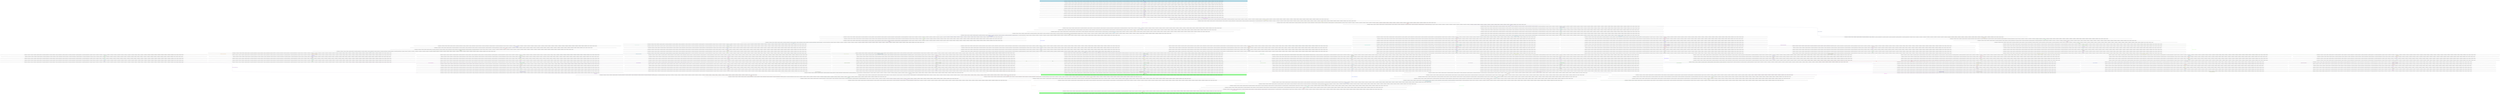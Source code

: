 digraph G {
0 [label="{ (not (assemble_motor)), (not (build_inverter)), (not (build_rotor)), (not (build_stator)), (current_state_0 s0_rotor_builder_0), (not (current_state_0 s0_rotor_builder_broken)), (current_state_1 s1_stator_builder_0), (not (current_state_1 s1_stator_builder_broken)), (current_state_2 s2_inverter_builder_0), (not (current_state_2 s2_inverter_builder_broken)), (current_state_3 s3_motor_assembler_0), (not (current_state_3 s3_motor_assembler_broken)), (not (dummy_goal)), (not (electric_test)), (not (newautstate q10)), (not (newautstate q11)), (not (newautstate q12)), (not (newautstate q2)), (not (newautstate q3)), (not (newautstate q4)), (not (newautstate q5)), (not (newautstate q6)), (not (newautstate q7)), (not (newautstate q8)), (not (newautstate q9)), (oldautstate q1), (not (oldautstate q10)), (not (oldautstate q11)), (not (oldautstate q12)), (not (oldautstate q2)), (not (oldautstate q3)), (not (oldautstate q4)), (not (oldautstate q5)), (not (oldautstate q6)), (not (oldautstate q7)), (not (oldautstate q8)), (not (oldautstate q9)), (not (repair)), (startsymb), (not (static_test)), (trans_mode) }"];
1 [label="{ (not (assemble_motor)), (not (build_inverter)), (not (build_rotor)), (not (build_stator)), (current_state_0 s0_rotor_builder_0), (not (current_state_0 s0_rotor_builder_broken)), (current_state_1 s1_stator_builder_0), (not (current_state_1 s1_stator_builder_broken)), (current_state_2 s2_inverter_builder_0), (not (current_state_2 s2_inverter_builder_broken)), (current_state_3 s3_motor_assembler_0), (not (current_state_3 s3_motor_assembler_broken)), (not (dummy_goal)), (not (electric_test)), (not (newautstate q10)), (not (newautstate q11)), (not (newautstate q12)), (not (newautstate q2)), (newautstate q3), (not (newautstate q4)), (not (newautstate q5)), (not (newautstate q6)), (not (newautstate q7)), (not (newautstate q8)), (not (newautstate q9)), (oldautstate q1), (not (oldautstate q10)), (not (oldautstate q11)), (not (oldautstate q12)), (not (oldautstate q2)), (not (oldautstate q3)), (not (oldautstate q4)), (not (oldautstate q5)), (not (oldautstate q6)), (not (oldautstate q7)), (not (oldautstate q8)), (not (oldautstate q9)), (not (repair)), (startsymb), (not (static_test)), (trans_mode) }"];
2 [label="{ (not (assemble_motor)), (not (build_inverter)), (not (build_rotor)), (not (build_stator)), (current_state_0 s0_rotor_builder_0), (not (current_state_0 s0_rotor_builder_broken)), (current_state_1 s1_stator_builder_0), (not (current_state_1 s1_stator_builder_broken)), (current_state_2 s2_inverter_builder_0), (not (current_state_2 s2_inverter_builder_broken)), (current_state_3 s3_motor_assembler_0), (not (current_state_3 s3_motor_assembler_broken)), (not (dummy_goal)), (not (electric_test)), (not (newautstate q10)), (not (newautstate q11)), (not (newautstate q12)), (not (newautstate q2)), (newautstate q3), (not (newautstate q4)), (not (newautstate q5)), (not (newautstate q6)), (not (newautstate q7)), (not (newautstate q8)), (not (newautstate q9)), (not (oldautstate q1)), (not (oldautstate q10)), (not (oldautstate q11)), (not (oldautstate q12)), (not (oldautstate q2)), (not (oldautstate q3)), (not (oldautstate q4)), (not (oldautstate q5)), (not (oldautstate q6)), (not (oldautstate q7)), (not (oldautstate q8)), (not (oldautstate q9)), (not (repair)), (startsymb), (not (static_test)), (sync_mode) }"];
3 [label="{ (not (assemble_motor)), (not (build_inverter)), (not (build_rotor)), (not (build_stator)), (current_state_0 s0_rotor_builder_0), (not (current_state_0 s0_rotor_builder_broken)), (current_state_1 s1_stator_builder_0), (not (current_state_1 s1_stator_builder_broken)), (current_state_2 s2_inverter_builder_0), (not (current_state_2 s2_inverter_builder_broken)), (current_state_3 s3_motor_assembler_0), (not (current_state_3 s3_motor_assembler_broken)), (not (dummy_goal)), (not (electric_test)), (not (newautstate q10)), (not (newautstate q11)), (not (newautstate q12)), (not (newautstate q2)), (not (newautstate q3)), (not (newautstate q4)), (not (newautstate q5)), (not (newautstate q6)), (not (newautstate q7)), (not (newautstate q8)), (not (newautstate q9)), (not (oldautstate q1)), (not (oldautstate q10)), (not (oldautstate q11)), (not (oldautstate q12)), (not (oldautstate q2)), (oldautstate q3), (not (oldautstate q4)), (not (oldautstate q5)), (not (oldautstate q6)), (not (oldautstate q7)), (not (oldautstate q8)), (not (oldautstate q9)), (not (repair)), (startsymb), (not (static_test)), (sync_mode) }"];
4 [label="{ (not (assemble_motor)), (not (build_inverter)), (not (build_rotor)), (not (build_stator)), (current_state_0 s0_rotor_builder_0), (not (current_state_0 s0_rotor_builder_broken)), (current_state_1 s1_stator_builder_0), (not (current_state_1 s1_stator_builder_broken)), (current_state_2 s2_inverter_builder_0), (not (current_state_2 s2_inverter_builder_broken)), (current_state_3 s3_motor_assembler_0), (not (current_state_3 s3_motor_assembler_broken)), (not (dummy_goal)), (not (electric_test)), (not (newautstate q10)), (not (newautstate q11)), (not (newautstate q12)), (not (newautstate q2)), (not (newautstate q3)), (not (newautstate q4)), (not (newautstate q5)), (not (newautstate q6)), (not (newautstate q7)), (not (newautstate q8)), (not (newautstate q9)), (not (oldautstate q1)), (not (oldautstate q10)), (not (oldautstate q11)), (not (oldautstate q12)), (not (oldautstate q2)), (oldautstate q3), (not (oldautstate q4)), (not (oldautstate q5)), (not (oldautstate q6)), (not (oldautstate q7)), (not (oldautstate q8)), (not (oldautstate q9)), (not (repair)), (startsymb), (not (static_test)), (world_mode) }"];
5 [label="{ (not (assemble_motor)), (not (build_inverter)), (not (build_rotor)), (not (build_stator)), (current_state_0 s0_rotor_builder_0), (not (current_state_0 s0_rotor_builder_broken)), (current_state_1 s1_stator_builder_0), (not (current_state_1 s1_stator_builder_broken)), (current_state_2 s2_inverter_builder_0), (not (current_state_2 s2_inverter_builder_broken)), (current_state_3 s3_motor_assembler_0), (not (current_state_3 s3_motor_assembler_broken)), (not (dummy_goal)), (not (electric_test)), (not (newautstate q10)), (not (newautstate q11)), (not (newautstate q12)), (not (newautstate q2)), (not (newautstate q3)), (not (newautstate q4)), (not (newautstate q5)), (not (newautstate q6)), (not (newautstate q7)), (not (newautstate q8)), (not (newautstate q9)), (not (oldautstate q1)), (not (oldautstate q10)), (not (oldautstate q11)), (not (oldautstate q12)), (not (oldautstate q2)), (oldautstate q3), (not (oldautstate q4)), (not (oldautstate q5)), (not (oldautstate q6)), (not (oldautstate q7)), (not (oldautstate q8)), (not (oldautstate q9)), (not (repair)), (not (startsymb)), (not (static_test)), (trans_mode) }"];
6 [label="{ (not (assemble_motor)), (not (build_inverter)), (not (build_rotor)), (not (build_stator)), (current_state_0 s0_rotor_builder_0), (not (current_state_0 s0_rotor_builder_broken)), (current_state_1 s1_stator_builder_0), (not (current_state_1 s1_stator_builder_broken)), (current_state_2 s2_inverter_builder_0), (not (current_state_2 s2_inverter_builder_broken)), (current_state_3 s3_motor_assembler_0), (not (current_state_3 s3_motor_assembler_broken)), (not (dummy_goal)), (not (electric_test)), (not (newautstate q10)), (not (newautstate q11)), (not (newautstate q12)), (not (newautstate q2)), (newautstate q3), (not (newautstate q4)), (not (newautstate q5)), (not (newautstate q6)), (not (newautstate q7)), (not (newautstate q8)), (not (newautstate q9)), (not (oldautstate q1)), (not (oldautstate q10)), (not (oldautstate q11)), (not (oldautstate q12)), (not (oldautstate q2)), (oldautstate q3), (not (oldautstate q4)), (not (oldautstate q5)), (not (oldautstate q6)), (not (oldautstate q7)), (not (oldautstate q8)), (not (oldautstate q9)), (not (repair)), (not (startsymb)), (not (static_test)), (trans_mode) }"];
7 [label="{ (not (assemble_motor)), (not (build_inverter)), (not (build_rotor)), (not (build_stator)), (current_state_0 s0_rotor_builder_0), (not (current_state_0 s0_rotor_builder_broken)), (current_state_1 s1_stator_builder_0), (not (current_state_1 s1_stator_builder_broken)), (current_state_2 s2_inverter_builder_0), (not (current_state_2 s2_inverter_builder_broken)), (current_state_3 s3_motor_assembler_0), (not (current_state_3 s3_motor_assembler_broken)), (not (dummy_goal)), (not (electric_test)), (not (newautstate q10)), (not (newautstate q11)), (not (newautstate q12)), (not (newautstate q2)), (newautstate q3), (not (newautstate q4)), (not (newautstate q5)), (not (newautstate q6)), (not (newautstate q7)), (not (newautstate q8)), (not (newautstate q9)), (not (oldautstate q1)), (not (oldautstate q10)), (not (oldautstate q11)), (not (oldautstate q12)), (not (oldautstate q2)), (not (oldautstate q3)), (not (oldautstate q4)), (not (oldautstate q5)), (not (oldautstate q6)), (not (oldautstate q7)), (not (oldautstate q8)), (not (oldautstate q9)), (not (repair)), (not (startsymb)), (not (static_test)), (sync_mode) }"];
8 [label="{ (not (assemble_motor)), (not (build_inverter)), (not (build_rotor)), (not (build_stator)), (current_state_0 s0_rotor_builder_0), (not (current_state_0 s0_rotor_builder_broken)), (current_state_1 s1_stator_builder_0), (not (current_state_1 s1_stator_builder_broken)), (current_state_2 s2_inverter_builder_0), (not (current_state_2 s2_inverter_builder_broken)), (current_state_3 s3_motor_assembler_0), (not (current_state_3 s3_motor_assembler_broken)), (not (dummy_goal)), (not (electric_test)), (not (newautstate q10)), (not (newautstate q11)), (not (newautstate q12)), (not (newautstate q2)), (not (newautstate q3)), (not (newautstate q4)), (not (newautstate q5)), (not (newautstate q6)), (not (newautstate q7)), (not (newautstate q8)), (not (newautstate q9)), (not (oldautstate q1)), (not (oldautstate q10)), (not (oldautstate q11)), (not (oldautstate q12)), (not (oldautstate q2)), (oldautstate q3), (not (oldautstate q4)), (not (oldautstate q5)), (not (oldautstate q6)), (not (oldautstate q7)), (not (oldautstate q8)), (not (oldautstate q9)), (not (repair)), (not (startsymb)), (not (static_test)), (sync_mode) }"];
9 [label="{ (not (assemble_motor)), (not (build_inverter)), (not (build_rotor)), (not (build_stator)), (current_state_0 s0_rotor_builder_0), (not (current_state_0 s0_rotor_builder_broken)), (current_state_1 s1_stator_builder_0), (not (current_state_1 s1_stator_builder_broken)), (current_state_2 s2_inverter_builder_0), (not (current_state_2 s2_inverter_builder_broken)), (current_state_3 s3_motor_assembler_0), (not (current_state_3 s3_motor_assembler_broken)), (not (dummy_goal)), (not (electric_test)), (not (newautstate q10)), (not (newautstate q11)), (not (newautstate q12)), (not (newautstate q2)), (not (newautstate q3)), (not (newautstate q4)), (not (newautstate q5)), (not (newautstate q6)), (not (newautstate q7)), (not (newautstate q8)), (not (newautstate q9)), (not (oldautstate q1)), (not (oldautstate q10)), (not (oldautstate q11)), (not (oldautstate q12)), (not (oldautstate q2)), (oldautstate q3), (not (oldautstate q4)), (not (oldautstate q5)), (not (oldautstate q6)), (not (oldautstate q7)), (not (oldautstate q8)), (not (oldautstate q9)), (not (repair)), (not (startsymb)), (not (static_test)), (world_mode) }"];
10 [label="{ (not (assemble_motor)), (build_inverter), (not (build_rotor)), (not (build_stator)), (current_state_0 s0_rotor_builder_0), (not (current_state_0 s0_rotor_builder_broken)), (current_state_1 s1_stator_builder_0), (not (current_state_1 s1_stator_builder_broken)), (current_state_2 s2_inverter_builder_0), (not (current_state_2 s2_inverter_builder_broken)), (current_state_3 s3_motor_assembler_0), (not (current_state_3 s3_motor_assembler_broken)), (not (dummy_goal)), (not (electric_test)), (not (newautstate q10)), (not (newautstate q11)), (not (newautstate q12)), (not (newautstate q2)), (not (newautstate q3)), (not (newautstate q4)), (not (newautstate q5)), (not (newautstate q6)), (not (newautstate q7)), (not (newautstate q8)), (not (newautstate q9)), (not (oldautstate q1)), (not (oldautstate q10)), (not (oldautstate q11)), (not (oldautstate q12)), (not (oldautstate q2)), (oldautstate q3), (not (oldautstate q4)), (not (oldautstate q5)), (not (oldautstate q6)), (not (oldautstate q7)), (not (oldautstate q8)), (not (oldautstate q9)), (not (repair)), (not (startsymb)), (not (static_test)), (trans_mode) }"];
11 [label="{ (not (assemble_motor)), (build_inverter), (not (build_rotor)), (not (build_stator)), (current_state_0 s0_rotor_builder_0), (not (current_state_0 s0_rotor_builder_broken)), (current_state_1 s1_stator_builder_0), (not (current_state_1 s1_stator_builder_broken)), (not (current_state_2 s2_inverter_builder_0)), (current_state_2 s2_inverter_builder_broken), (current_state_3 s3_motor_assembler_0), (not (current_state_3 s3_motor_assembler_broken)), (not (dummy_goal)), (not (electric_test)), (not (newautstate q10)), (not (newautstate q11)), (not (newautstate q12)), (not (newautstate q2)), (not (newautstate q3)), (not (newautstate q4)), (not (newautstate q5)), (not (newautstate q6)), (not (newautstate q7)), (not (newautstate q8)), (not (newautstate q9)), (not (oldautstate q1)), (not (oldautstate q10)), (not (oldautstate q11)), (not (oldautstate q12)), (not (oldautstate q2)), (oldautstate q3), (not (oldautstate q4)), (not (oldautstate q5)), (not (oldautstate q6)), (not (oldautstate q7)), (not (oldautstate q8)), (not (oldautstate q9)), (not (repair)), (not (startsymb)), (not (static_test)), (trans_mode) }"];
12 [label="{ (not (assemble_motor)), (build_inverter), (not (build_rotor)), (not (build_stator)), (current_state_0 s0_rotor_builder_0), (not (current_state_0 s0_rotor_builder_broken)), (current_state_1 s1_stator_builder_0), (not (current_state_1 s1_stator_builder_broken)), (current_state_2 s2_inverter_builder_0), (not (current_state_2 s2_inverter_builder_broken)), (current_state_3 s3_motor_assembler_0), (not (current_state_3 s3_motor_assembler_broken)), (not (dummy_goal)), (not (electric_test)), (not (newautstate q10)), (not (newautstate q11)), (not (newautstate q12)), (not (newautstate q2)), (not (newautstate q3)), (newautstate q4), (not (newautstate q5)), (not (newautstate q6)), (not (newautstate q7)), (not (newautstate q8)), (not (newautstate q9)), (not (oldautstate q1)), (not (oldautstate q10)), (not (oldautstate q11)), (not (oldautstate q12)), (not (oldautstate q2)), (oldautstate q3), (not (oldautstate q4)), (not (oldautstate q5)), (not (oldautstate q6)), (not (oldautstate q7)), (not (oldautstate q8)), (not (oldautstate q9)), (not (repair)), (not (startsymb)), (not (static_test)), (trans_mode) }"];
13 [label="{ (not (assemble_motor)), (build_inverter), (not (build_rotor)), (not (build_stator)), (current_state_0 s0_rotor_builder_0), (not (current_state_0 s0_rotor_builder_broken)), (current_state_1 s1_stator_builder_0), (not (current_state_1 s1_stator_builder_broken)), (not (current_state_2 s2_inverter_builder_0)), (current_state_2 s2_inverter_builder_broken), (current_state_3 s3_motor_assembler_0), (not (current_state_3 s3_motor_assembler_broken)), (not (dummy_goal)), (not (electric_test)), (not (newautstate q10)), (not (newautstate q11)), (not (newautstate q12)), (not (newautstate q2)), (not (newautstate q3)), (newautstate q4), (not (newautstate q5)), (not (newautstate q6)), (not (newautstate q7)), (not (newautstate q8)), (not (newautstate q9)), (not (oldautstate q1)), (not (oldautstate q10)), (not (oldautstate q11)), (not (oldautstate q12)), (not (oldautstate q2)), (oldautstate q3), (not (oldautstate q4)), (not (oldautstate q5)), (not (oldautstate q6)), (not (oldautstate q7)), (not (oldautstate q8)), (not (oldautstate q9)), (not (repair)), (not (startsymb)), (not (static_test)), (trans_mode) }"];
14 [label="{ (not (assemble_motor)), (build_inverter), (not (build_rotor)), (not (build_stator)), (current_state_0 s0_rotor_builder_0), (not (current_state_0 s0_rotor_builder_broken)), (current_state_1 s1_stator_builder_0), (not (current_state_1 s1_stator_builder_broken)), (current_state_2 s2_inverter_builder_0), (not (current_state_2 s2_inverter_builder_broken)), (current_state_3 s3_motor_assembler_0), (not (current_state_3 s3_motor_assembler_broken)), (not (dummy_goal)), (not (electric_test)), (not (newautstate q10)), (not (newautstate q11)), (not (newautstate q12)), (not (newautstate q2)), (not (newautstate q3)), (newautstate q4), (not (newautstate q5)), (not (newautstate q6)), (not (newautstate q7)), (not (newautstate q8)), (not (newautstate q9)), (not (oldautstate q1)), (not (oldautstate q10)), (not (oldautstate q11)), (not (oldautstate q12)), (not (oldautstate q2)), (not (oldautstate q3)), (not (oldautstate q4)), (not (oldautstate q5)), (not (oldautstate q6)), (not (oldautstate q7)), (not (oldautstate q8)), (not (oldautstate q9)), (not (repair)), (not (startsymb)), (not (static_test)), (sync_mode) }"];
15 [label="{ (not (assemble_motor)), (build_inverter), (not (build_rotor)), (not (build_stator)), (current_state_0 s0_rotor_builder_0), (not (current_state_0 s0_rotor_builder_broken)), (current_state_1 s1_stator_builder_0), (not (current_state_1 s1_stator_builder_broken)), (not (current_state_2 s2_inverter_builder_0)), (current_state_2 s2_inverter_builder_broken), (current_state_3 s3_motor_assembler_0), (not (current_state_3 s3_motor_assembler_broken)), (not (dummy_goal)), (not (electric_test)), (not (newautstate q10)), (not (newautstate q11)), (not (newautstate q12)), (not (newautstate q2)), (not (newautstate q3)), (newautstate q4), (not (newautstate q5)), (not (newautstate q6)), (not (newautstate q7)), (not (newautstate q8)), (not (newautstate q9)), (not (oldautstate q1)), (not (oldautstate q10)), (not (oldautstate q11)), (not (oldautstate q12)), (not (oldautstate q2)), (not (oldautstate q3)), (not (oldautstate q4)), (not (oldautstate q5)), (not (oldautstate q6)), (not (oldautstate q7)), (not (oldautstate q8)), (not (oldautstate q9)), (not (repair)), (not (startsymb)), (not (static_test)), (sync_mode) }"];
16 [label="{ (not (assemble_motor)), (build_inverter), (not (build_rotor)), (not (build_stator)), (current_state_0 s0_rotor_builder_0), (not (current_state_0 s0_rotor_builder_broken)), (current_state_1 s1_stator_builder_0), (not (current_state_1 s1_stator_builder_broken)), (current_state_2 s2_inverter_builder_0), (not (current_state_2 s2_inverter_builder_broken)), (current_state_3 s3_motor_assembler_0), (not (current_state_3 s3_motor_assembler_broken)), (not (dummy_goal)), (not (electric_test)), (not (newautstate q10)), (not (newautstate q11)), (not (newautstate q12)), (not (newautstate q2)), (not (newautstate q3)), (not (newautstate q4)), (not (newautstate q5)), (not (newautstate q6)), (not (newautstate q7)), (not (newautstate q8)), (not (newautstate q9)), (not (oldautstate q1)), (not (oldautstate q10)), (not (oldautstate q11)), (not (oldautstate q12)), (not (oldautstate q2)), (not (oldautstate q3)), (oldautstate q4), (not (oldautstate q5)), (not (oldautstate q6)), (not (oldautstate q7)), (not (oldautstate q8)), (not (oldautstate q9)), (not (repair)), (not (startsymb)), (not (static_test)), (sync_mode) }"];
17 [label="{ (not (assemble_motor)), (build_inverter), (not (build_rotor)), (not (build_stator)), (current_state_0 s0_rotor_builder_0), (not (current_state_0 s0_rotor_builder_broken)), (current_state_1 s1_stator_builder_0), (not (current_state_1 s1_stator_builder_broken)), (not (current_state_2 s2_inverter_builder_0)), (current_state_2 s2_inverter_builder_broken), (current_state_3 s3_motor_assembler_0), (not (current_state_3 s3_motor_assembler_broken)), (not (dummy_goal)), (not (electric_test)), (not (newautstate q10)), (not (newautstate q11)), (not (newautstate q12)), (not (newautstate q2)), (not (newautstate q3)), (not (newautstate q4)), (not (newautstate q5)), (not (newautstate q6)), (not (newautstate q7)), (not (newautstate q8)), (not (newautstate q9)), (not (oldautstate q1)), (not (oldautstate q10)), (not (oldautstate q11)), (not (oldautstate q12)), (not (oldautstate q2)), (not (oldautstate q3)), (oldautstate q4), (not (oldautstate q5)), (not (oldautstate q6)), (not (oldautstate q7)), (not (oldautstate q8)), (not (oldautstate q9)), (not (repair)), (not (startsymb)), (not (static_test)), (sync_mode) }"];
18 [label="{ (not (assemble_motor)), (build_inverter), (not (build_rotor)), (not (build_stator)), (current_state_0 s0_rotor_builder_0), (not (current_state_0 s0_rotor_builder_broken)), (current_state_1 s1_stator_builder_0), (not (current_state_1 s1_stator_builder_broken)), (current_state_2 s2_inverter_builder_0), (not (current_state_2 s2_inverter_builder_broken)), (current_state_3 s3_motor_assembler_0), (not (current_state_3 s3_motor_assembler_broken)), (not (dummy_goal)), (not (electric_test)), (not (newautstate q10)), (not (newautstate q11)), (not (newautstate q12)), (not (newautstate q2)), (not (newautstate q3)), (not (newautstate q4)), (not (newautstate q5)), (not (newautstate q6)), (not (newautstate q7)), (not (newautstate q8)), (not (newautstate q9)), (not (oldautstate q1)), (not (oldautstate q10)), (not (oldautstate q11)), (not (oldautstate q12)), (not (oldautstate q2)), (not (oldautstate q3)), (oldautstate q4), (not (oldautstate q5)), (not (oldautstate q6)), (not (oldautstate q7)), (not (oldautstate q8)), (not (oldautstate q9)), (not (repair)), (not (startsymb)), (not (static_test)), (world_mode) }"];
19 [label="{ (not (assemble_motor)), (build_inverter), (not (build_rotor)), (not (build_stator)), (current_state_0 s0_rotor_builder_0), (not (current_state_0 s0_rotor_builder_broken)), (current_state_1 s1_stator_builder_0), (not (current_state_1 s1_stator_builder_broken)), (not (current_state_2 s2_inverter_builder_0)), (current_state_2 s2_inverter_builder_broken), (current_state_3 s3_motor_assembler_0), (not (current_state_3 s3_motor_assembler_broken)), (not (dummy_goal)), (not (electric_test)), (not (newautstate q10)), (not (newautstate q11)), (not (newautstate q12)), (not (newautstate q2)), (not (newautstate q3)), (not (newautstate q4)), (not (newautstate q5)), (not (newautstate q6)), (not (newautstate q7)), (not (newautstate q8)), (not (newautstate q9)), (not (oldautstate q1)), (not (oldautstate q10)), (not (oldautstate q11)), (not (oldautstate q12)), (not (oldautstate q2)), (not (oldautstate q3)), (oldautstate q4), (not (oldautstate q5)), (not (oldautstate q6)), (not (oldautstate q7)), (not (oldautstate q8)), (not (oldautstate q9)), (not (repair)), (not (startsymb)), (not (static_test)), (world_mode) }"];
20 [label="{ (not (assemble_motor)), (not (build_inverter)), (build_rotor), (not (build_stator)), (current_state_0 s0_rotor_builder_0), (not (current_state_0 s0_rotor_builder_broken)), (not (current_state_1 s1_stator_builder_0)), (current_state_1 s1_stator_builder_broken), (current_state_2 s2_inverter_builder_0), (not (current_state_2 s2_inverter_builder_broken)), (current_state_3 s3_motor_assembler_0), (not (current_state_3 s3_motor_assembler_broken)), (not (dummy_goal)), (not (electric_test)), (not (newautstate q10)), (not (newautstate q11)), (not (newautstate q12)), (not (newautstate q2)), (not (newautstate q3)), (not (newautstate q4)), (not (newautstate q5)), (not (newautstate q6)), (not (newautstate q7)), (not (newautstate q8)), (not (newautstate q9)), (not (oldautstate q1)), (not (oldautstate q10)), (not (oldautstate q11)), (not (oldautstate q12)), (not (oldautstate q2)), (not (oldautstate q3)), (oldautstate q4), (not (oldautstate q5)), (not (oldautstate q6)), (not (oldautstate q7)), (not (oldautstate q8)), (not (oldautstate q9)), (not (repair)), (not (startsymb)), (not (static_test)), (trans_mode) }"];
21 [label="{ (not (assemble_motor)), (not (build_inverter)), (build_rotor), (not (build_stator)), (current_state_0 s0_rotor_builder_0), (not (current_state_0 s0_rotor_builder_broken)), (current_state_1 s1_stator_builder_0), (not (current_state_1 s1_stator_builder_broken)), (current_state_2 s2_inverter_builder_0), (not (current_state_2 s2_inverter_builder_broken)), (current_state_3 s3_motor_assembler_0), (not (current_state_3 s3_motor_assembler_broken)), (not (dummy_goal)), (not (electric_test)), (not (newautstate q10)), (not (newautstate q11)), (not (newautstate q12)), (not (newautstate q2)), (not (newautstate q3)), (not (newautstate q4)), (not (newautstate q5)), (not (newautstate q6)), (not (newautstate q7)), (not (newautstate q8)), (not (newautstate q9)), (not (oldautstate q1)), (not (oldautstate q10)), (not (oldautstate q11)), (not (oldautstate q12)), (not (oldautstate q2)), (not (oldautstate q3)), (oldautstate q4), (not (oldautstate q5)), (not (oldautstate q6)), (not (oldautstate q7)), (not (oldautstate q8)), (not (oldautstate q9)), (not (repair)), (not (startsymb)), (not (static_test)), (trans_mode) }"];
22 [label="{ (not (assemble_motor)), (not (build_inverter)), (build_rotor), (not (build_stator)), (current_state_0 s0_rotor_builder_0), (not (current_state_0 s0_rotor_builder_broken)), (not (current_state_1 s1_stator_builder_0)), (current_state_1 s1_stator_builder_broken), (not (current_state_2 s2_inverter_builder_0)), (current_state_2 s2_inverter_builder_broken), (current_state_3 s3_motor_assembler_0), (not (current_state_3 s3_motor_assembler_broken)), (not (dummy_goal)), (not (electric_test)), (not (newautstate q10)), (not (newautstate q11)), (not (newautstate q12)), (not (newautstate q2)), (not (newautstate q3)), (not (newautstate q4)), (not (newautstate q5)), (not (newautstate q6)), (not (newautstate q7)), (not (newautstate q8)), (not (newautstate q9)), (not (oldautstate q1)), (not (oldautstate q10)), (not (oldautstate q11)), (not (oldautstate q12)), (not (oldautstate q2)), (not (oldautstate q3)), (oldautstate q4), (not (oldautstate q5)), (not (oldautstate q6)), (not (oldautstate q7)), (not (oldautstate q8)), (not (oldautstate q9)), (not (repair)), (not (startsymb)), (not (static_test)), (trans_mode) }"];
23 [label="{ (not (assemble_motor)), (not (build_inverter)), (build_rotor), (not (build_stator)), (current_state_0 s0_rotor_builder_0), (not (current_state_0 s0_rotor_builder_broken)), (current_state_1 s1_stator_builder_0), (not (current_state_1 s1_stator_builder_broken)), (not (current_state_2 s2_inverter_builder_0)), (current_state_2 s2_inverter_builder_broken), (current_state_3 s3_motor_assembler_0), (not (current_state_3 s3_motor_assembler_broken)), (not (dummy_goal)), (not (electric_test)), (not (newautstate q10)), (not (newautstate q11)), (not (newautstate q12)), (not (newautstate q2)), (not (newautstate q3)), (not (newautstate q4)), (not (newautstate q5)), (not (newautstate q6)), (not (newautstate q7)), (not (newautstate q8)), (not (newautstate q9)), (not (oldautstate q1)), (not (oldautstate q10)), (not (oldautstate q11)), (not (oldautstate q12)), (not (oldautstate q2)), (not (oldautstate q3)), (oldautstate q4), (not (oldautstate q5)), (not (oldautstate q6)), (not (oldautstate q7)), (not (oldautstate q8)), (not (oldautstate q9)), (not (repair)), (not (startsymb)), (not (static_test)), (trans_mode) }"];
24 [label="{ (not (assemble_motor)), (not (build_inverter)), (build_rotor), (not (build_stator)), (current_state_0 s0_rotor_builder_0), (not (current_state_0 s0_rotor_builder_broken)), (not (current_state_1 s1_stator_builder_0)), (current_state_1 s1_stator_builder_broken), (current_state_2 s2_inverter_builder_0), (not (current_state_2 s2_inverter_builder_broken)), (current_state_3 s3_motor_assembler_0), (not (current_state_3 s3_motor_assembler_broken)), (not (dummy_goal)), (not (electric_test)), (not (newautstate q10)), (not (newautstate q11)), (not (newautstate q12)), (not (newautstate q2)), (not (newautstate q3)), (not (newautstate q4)), (not (newautstate q5)), (not (newautstate q6)), (not (newautstate q7)), (newautstate q8), (not (newautstate q9)), (not (oldautstate q1)), (not (oldautstate q10)), (not (oldautstate q11)), (not (oldautstate q12)), (not (oldautstate q2)), (not (oldautstate q3)), (oldautstate q4), (not (oldautstate q5)), (not (oldautstate q6)), (not (oldautstate q7)), (not (oldautstate q8)), (not (oldautstate q9)), (not (repair)), (not (startsymb)), (not (static_test)), (trans_mode) }"];
25 [label="{ (not (assemble_motor)), (not (build_inverter)), (build_rotor), (not (build_stator)), (current_state_0 s0_rotor_builder_0), (not (current_state_0 s0_rotor_builder_broken)), (current_state_1 s1_stator_builder_0), (not (current_state_1 s1_stator_builder_broken)), (current_state_2 s2_inverter_builder_0), (not (current_state_2 s2_inverter_builder_broken)), (current_state_3 s3_motor_assembler_0), (not (current_state_3 s3_motor_assembler_broken)), (not (dummy_goal)), (not (electric_test)), (not (newautstate q10)), (not (newautstate q11)), (not (newautstate q12)), (not (newautstate q2)), (not (newautstate q3)), (not (newautstate q4)), (not (newautstate q5)), (not (newautstate q6)), (not (newautstate q7)), (newautstate q8), (not (newautstate q9)), (not (oldautstate q1)), (not (oldautstate q10)), (not (oldautstate q11)), (not (oldautstate q12)), (not (oldautstate q2)), (not (oldautstate q3)), (oldautstate q4), (not (oldautstate q5)), (not (oldautstate q6)), (not (oldautstate q7)), (not (oldautstate q8)), (not (oldautstate q9)), (not (repair)), (not (startsymb)), (not (static_test)), (trans_mode) }"];
26 [label="{ (not (assemble_motor)), (not (build_inverter)), (build_rotor), (not (build_stator)), (current_state_0 s0_rotor_builder_0), (not (current_state_0 s0_rotor_builder_broken)), (not (current_state_1 s1_stator_builder_0)), (current_state_1 s1_stator_builder_broken), (not (current_state_2 s2_inverter_builder_0)), (current_state_2 s2_inverter_builder_broken), (current_state_3 s3_motor_assembler_0), (not (current_state_3 s3_motor_assembler_broken)), (not (dummy_goal)), (not (electric_test)), (not (newautstate q10)), (not (newautstate q11)), (not (newautstate q12)), (not (newautstate q2)), (not (newautstate q3)), (not (newautstate q4)), (not (newautstate q5)), (not (newautstate q6)), (not (newautstate q7)), (newautstate q8), (not (newautstate q9)), (not (oldautstate q1)), (not (oldautstate q10)), (not (oldautstate q11)), (not (oldautstate q12)), (not (oldautstate q2)), (not (oldautstate q3)), (oldautstate q4), (not (oldautstate q5)), (not (oldautstate q6)), (not (oldautstate q7)), (not (oldautstate q8)), (not (oldautstate q9)), (not (repair)), (not (startsymb)), (not (static_test)), (trans_mode) }"];
27 [label="{ (not (assemble_motor)), (not (build_inverter)), (build_rotor), (not (build_stator)), (current_state_0 s0_rotor_builder_0), (not (current_state_0 s0_rotor_builder_broken)), (current_state_1 s1_stator_builder_0), (not (current_state_1 s1_stator_builder_broken)), (not (current_state_2 s2_inverter_builder_0)), (current_state_2 s2_inverter_builder_broken), (current_state_3 s3_motor_assembler_0), (not (current_state_3 s3_motor_assembler_broken)), (not (dummy_goal)), (not (electric_test)), (not (newautstate q10)), (not (newautstate q11)), (not (newautstate q12)), (not (newautstate q2)), (not (newautstate q3)), (not (newautstate q4)), (not (newautstate q5)), (not (newautstate q6)), (not (newautstate q7)), (newautstate q8), (not (newautstate q9)), (not (oldautstate q1)), (not (oldautstate q10)), (not (oldautstate q11)), (not (oldautstate q12)), (not (oldautstate q2)), (not (oldautstate q3)), (oldautstate q4), (not (oldautstate q5)), (not (oldautstate q6)), (not (oldautstate q7)), (not (oldautstate q8)), (not (oldautstate q9)), (not (repair)), (not (startsymb)), (not (static_test)), (trans_mode) }"];
28 [label="{ (not (assemble_motor)), (not (build_inverter)), (build_rotor), (not (build_stator)), (current_state_0 s0_rotor_builder_0), (not (current_state_0 s0_rotor_builder_broken)), (not (current_state_1 s1_stator_builder_0)), (current_state_1 s1_stator_builder_broken), (current_state_2 s2_inverter_builder_0), (not (current_state_2 s2_inverter_builder_broken)), (current_state_3 s3_motor_assembler_0), (not (current_state_3 s3_motor_assembler_broken)), (not (dummy_goal)), (not (electric_test)), (not (newautstate q10)), (not (newautstate q11)), (not (newautstate q12)), (not (newautstate q2)), (not (newautstate q3)), (not (newautstate q4)), (not (newautstate q5)), (not (newautstate q6)), (not (newautstate q7)), (newautstate q8), (not (newautstate q9)), (not (oldautstate q1)), (not (oldautstate q10)), (not (oldautstate q11)), (not (oldautstate q12)), (not (oldautstate q2)), (not (oldautstate q3)), (not (oldautstate q4)), (not (oldautstate q5)), (not (oldautstate q6)), (not (oldautstate q7)), (not (oldautstate q8)), (not (oldautstate q9)), (not (repair)), (not (startsymb)), (not (static_test)), (sync_mode) }"];
29 [label="{ (not (assemble_motor)), (not (build_inverter)), (build_rotor), (not (build_stator)), (current_state_0 s0_rotor_builder_0), (not (current_state_0 s0_rotor_builder_broken)), (current_state_1 s1_stator_builder_0), (not (current_state_1 s1_stator_builder_broken)), (current_state_2 s2_inverter_builder_0), (not (current_state_2 s2_inverter_builder_broken)), (current_state_3 s3_motor_assembler_0), (not (current_state_3 s3_motor_assembler_broken)), (not (dummy_goal)), (not (electric_test)), (not (newautstate q10)), (not (newautstate q11)), (not (newautstate q12)), (not (newautstate q2)), (not (newautstate q3)), (not (newautstate q4)), (not (newautstate q5)), (not (newautstate q6)), (not (newautstate q7)), (newautstate q8), (not (newautstate q9)), (not (oldautstate q1)), (not (oldautstate q10)), (not (oldautstate q11)), (not (oldautstate q12)), (not (oldautstate q2)), (not (oldautstate q3)), (not (oldautstate q4)), (not (oldautstate q5)), (not (oldautstate q6)), (not (oldautstate q7)), (not (oldautstate q8)), (not (oldautstate q9)), (not (repair)), (not (startsymb)), (not (static_test)), (sync_mode) }"];
30 [label="{ (not (assemble_motor)), (not (build_inverter)), (build_rotor), (not (build_stator)), (current_state_0 s0_rotor_builder_0), (not (current_state_0 s0_rotor_builder_broken)), (not (current_state_1 s1_stator_builder_0)), (current_state_1 s1_stator_builder_broken), (not (current_state_2 s2_inverter_builder_0)), (current_state_2 s2_inverter_builder_broken), (current_state_3 s3_motor_assembler_0), (not (current_state_3 s3_motor_assembler_broken)), (not (dummy_goal)), (not (electric_test)), (not (newautstate q10)), (not (newautstate q11)), (not (newautstate q12)), (not (newautstate q2)), (not (newautstate q3)), (not (newautstate q4)), (not (newautstate q5)), (not (newautstate q6)), (not (newautstate q7)), (newautstate q8), (not (newautstate q9)), (not (oldautstate q1)), (not (oldautstate q10)), (not (oldautstate q11)), (not (oldautstate q12)), (not (oldautstate q2)), (not (oldautstate q3)), (not (oldautstate q4)), (not (oldautstate q5)), (not (oldautstate q6)), (not (oldautstate q7)), (not (oldautstate q8)), (not (oldautstate q9)), (not (repair)), (not (startsymb)), (not (static_test)), (sync_mode) }"];
31 [label="{ (not (assemble_motor)), (not (build_inverter)), (build_rotor), (not (build_stator)), (current_state_0 s0_rotor_builder_0), (not (current_state_0 s0_rotor_builder_broken)), (current_state_1 s1_stator_builder_0), (not (current_state_1 s1_stator_builder_broken)), (not (current_state_2 s2_inverter_builder_0)), (current_state_2 s2_inverter_builder_broken), (current_state_3 s3_motor_assembler_0), (not (current_state_3 s3_motor_assembler_broken)), (not (dummy_goal)), (not (electric_test)), (not (newautstate q10)), (not (newautstate q11)), (not (newautstate q12)), (not (newautstate q2)), (not (newautstate q3)), (not (newautstate q4)), (not (newautstate q5)), (not (newautstate q6)), (not (newautstate q7)), (newautstate q8), (not (newautstate q9)), (not (oldautstate q1)), (not (oldautstate q10)), (not (oldautstate q11)), (not (oldautstate q12)), (not (oldautstate q2)), (not (oldautstate q3)), (not (oldautstate q4)), (not (oldautstate q5)), (not (oldautstate q6)), (not (oldautstate q7)), (not (oldautstate q8)), (not (oldautstate q9)), (not (repair)), (not (startsymb)), (not (static_test)), (sync_mode) }"];
32 [label="{ (not (assemble_motor)), (not (build_inverter)), (build_rotor), (not (build_stator)), (current_state_0 s0_rotor_builder_0), (not (current_state_0 s0_rotor_builder_broken)), (not (current_state_1 s1_stator_builder_0)), (current_state_1 s1_stator_builder_broken), (current_state_2 s2_inverter_builder_0), (not (current_state_2 s2_inverter_builder_broken)), (current_state_3 s3_motor_assembler_0), (not (current_state_3 s3_motor_assembler_broken)), (not (dummy_goal)), (not (electric_test)), (not (newautstate q10)), (not (newautstate q11)), (not (newautstate q12)), (not (newautstate q2)), (not (newautstate q3)), (not (newautstate q4)), (not (newautstate q5)), (not (newautstate q6)), (not (newautstate q7)), (not (newautstate q8)), (not (newautstate q9)), (not (oldautstate q1)), (not (oldautstate q10)), (not (oldautstate q11)), (not (oldautstate q12)), (not (oldautstate q2)), (not (oldautstate q3)), (not (oldautstate q4)), (not (oldautstate q5)), (not (oldautstate q6)), (not (oldautstate q7)), (oldautstate q8), (not (oldautstate q9)), (not (repair)), (not (startsymb)), (not (static_test)), (sync_mode) }"];
33 [label="{ (not (assemble_motor)), (not (build_inverter)), (build_rotor), (not (build_stator)), (current_state_0 s0_rotor_builder_0), (not (current_state_0 s0_rotor_builder_broken)), (current_state_1 s1_stator_builder_0), (not (current_state_1 s1_stator_builder_broken)), (current_state_2 s2_inverter_builder_0), (not (current_state_2 s2_inverter_builder_broken)), (current_state_3 s3_motor_assembler_0), (not (current_state_3 s3_motor_assembler_broken)), (not (dummy_goal)), (not (electric_test)), (not (newautstate q10)), (not (newautstate q11)), (not (newautstate q12)), (not (newautstate q2)), (not (newautstate q3)), (not (newautstate q4)), (not (newautstate q5)), (not (newautstate q6)), (not (newautstate q7)), (not (newautstate q8)), (not (newautstate q9)), (not (oldautstate q1)), (not (oldautstate q10)), (not (oldautstate q11)), (not (oldautstate q12)), (not (oldautstate q2)), (not (oldautstate q3)), (not (oldautstate q4)), (not (oldautstate q5)), (not (oldautstate q6)), (not (oldautstate q7)), (oldautstate q8), (not (oldautstate q9)), (not (repair)), (not (startsymb)), (not (static_test)), (sync_mode) }"];
34 [label="{ (not (assemble_motor)), (not (build_inverter)), (build_rotor), (not (build_stator)), (current_state_0 s0_rotor_builder_0), (not (current_state_0 s0_rotor_builder_broken)), (not (current_state_1 s1_stator_builder_0)), (current_state_1 s1_stator_builder_broken), (not (current_state_2 s2_inverter_builder_0)), (current_state_2 s2_inverter_builder_broken), (current_state_3 s3_motor_assembler_0), (not (current_state_3 s3_motor_assembler_broken)), (not (dummy_goal)), (not (electric_test)), (not (newautstate q10)), (not (newautstate q11)), (not (newautstate q12)), (not (newautstate q2)), (not (newautstate q3)), (not (newautstate q4)), (not (newautstate q5)), (not (newautstate q6)), (not (newautstate q7)), (not (newautstate q8)), (not (newautstate q9)), (not (oldautstate q1)), (not (oldautstate q10)), (not (oldautstate q11)), (not (oldautstate q12)), (not (oldautstate q2)), (not (oldautstate q3)), (not (oldautstate q4)), (not (oldautstate q5)), (not (oldautstate q6)), (not (oldautstate q7)), (oldautstate q8), (not (oldautstate q9)), (not (repair)), (not (startsymb)), (not (static_test)), (sync_mode) }"];
35 [label="{ (not (assemble_motor)), (not (build_inverter)), (build_rotor), (not (build_stator)), (current_state_0 s0_rotor_builder_0), (not (current_state_0 s0_rotor_builder_broken)), (current_state_1 s1_stator_builder_0), (not (current_state_1 s1_stator_builder_broken)), (not (current_state_2 s2_inverter_builder_0)), (current_state_2 s2_inverter_builder_broken), (current_state_3 s3_motor_assembler_0), (not (current_state_3 s3_motor_assembler_broken)), (not (dummy_goal)), (not (electric_test)), (not (newautstate q10)), (not (newautstate q11)), (not (newautstate q12)), (not (newautstate q2)), (not (newautstate q3)), (not (newautstate q4)), (not (newautstate q5)), (not (newautstate q6)), (not (newautstate q7)), (not (newautstate q8)), (not (newautstate q9)), (not (oldautstate q1)), (not (oldautstate q10)), (not (oldautstate q11)), (not (oldautstate q12)), (not (oldautstate q2)), (not (oldautstate q3)), (not (oldautstate q4)), (not (oldautstate q5)), (not (oldautstate q6)), (not (oldautstate q7)), (oldautstate q8), (not (oldautstate q9)), (not (repair)), (not (startsymb)), (not (static_test)), (sync_mode) }"];
36 [label="{ (not (assemble_motor)), (not (build_inverter)), (build_rotor), (not (build_stator)), (current_state_0 s0_rotor_builder_0), (not (current_state_0 s0_rotor_builder_broken)), (not (current_state_1 s1_stator_builder_0)), (current_state_1 s1_stator_builder_broken), (current_state_2 s2_inverter_builder_0), (not (current_state_2 s2_inverter_builder_broken)), (current_state_3 s3_motor_assembler_0), (not (current_state_3 s3_motor_assembler_broken)), (not (dummy_goal)), (not (electric_test)), (not (newautstate q10)), (not (newautstate q11)), (not (newautstate q12)), (not (newautstate q2)), (not (newautstate q3)), (not (newautstate q4)), (not (newautstate q5)), (not (newautstate q6)), (not (newautstate q7)), (not (newautstate q8)), (not (newautstate q9)), (not (oldautstate q1)), (not (oldautstate q10)), (not (oldautstate q11)), (not (oldautstate q12)), (not (oldautstate q2)), (not (oldautstate q3)), (not (oldautstate q4)), (not (oldautstate q5)), (not (oldautstate q6)), (not (oldautstate q7)), (oldautstate q8), (not (oldautstate q9)), (not (repair)), (not (startsymb)), (not (static_test)), (world_mode) }"];
37 [label="{ (not (assemble_motor)), (not (build_inverter)), (build_rotor), (not (build_stator)), (current_state_0 s0_rotor_builder_0), (not (current_state_0 s0_rotor_builder_broken)), (current_state_1 s1_stator_builder_0), (not (current_state_1 s1_stator_builder_broken)), (current_state_2 s2_inverter_builder_0), (not (current_state_2 s2_inverter_builder_broken)), (current_state_3 s3_motor_assembler_0), (not (current_state_3 s3_motor_assembler_broken)), (not (dummy_goal)), (not (electric_test)), (not (newautstate q10)), (not (newautstate q11)), (not (newautstate q12)), (not (newautstate q2)), (not (newautstate q3)), (not (newautstate q4)), (not (newautstate q5)), (not (newautstate q6)), (not (newautstate q7)), (not (newautstate q8)), (not (newautstate q9)), (not (oldautstate q1)), (not (oldautstate q10)), (not (oldautstate q11)), (not (oldautstate q12)), (not (oldautstate q2)), (not (oldautstate q3)), (not (oldautstate q4)), (not (oldautstate q5)), (not (oldautstate q6)), (not (oldautstate q7)), (oldautstate q8), (not (oldautstate q9)), (not (repair)), (not (startsymb)), (not (static_test)), (world_mode) }"];
38 [label="{ (not (assemble_motor)), (not (build_inverter)), (build_rotor), (not (build_stator)), (current_state_0 s0_rotor_builder_0), (not (current_state_0 s0_rotor_builder_broken)), (not (current_state_1 s1_stator_builder_0)), (current_state_1 s1_stator_builder_broken), (not (current_state_2 s2_inverter_builder_0)), (current_state_2 s2_inverter_builder_broken), (current_state_3 s3_motor_assembler_0), (not (current_state_3 s3_motor_assembler_broken)), (not (dummy_goal)), (not (electric_test)), (not (newautstate q10)), (not (newautstate q11)), (not (newautstate q12)), (not (newautstate q2)), (not (newautstate q3)), (not (newautstate q4)), (not (newautstate q5)), (not (newautstate q6)), (not (newautstate q7)), (not (newautstate q8)), (not (newautstate q9)), (not (oldautstate q1)), (not (oldautstate q10)), (not (oldautstate q11)), (not (oldautstate q12)), (not (oldautstate q2)), (not (oldautstate q3)), (not (oldautstate q4)), (not (oldautstate q5)), (not (oldautstate q6)), (not (oldautstate q7)), (oldautstate q8), (not (oldautstate q9)), (not (repair)), (not (startsymb)), (not (static_test)), (world_mode) }"];
39 [label="{ (not (assemble_motor)), (not (build_inverter)), (build_rotor), (not (build_stator)), (current_state_0 s0_rotor_builder_0), (not (current_state_0 s0_rotor_builder_broken)), (current_state_1 s1_stator_builder_0), (not (current_state_1 s1_stator_builder_broken)), (not (current_state_2 s2_inverter_builder_0)), (current_state_2 s2_inverter_builder_broken), (current_state_3 s3_motor_assembler_0), (not (current_state_3 s3_motor_assembler_broken)), (not (dummy_goal)), (not (electric_test)), (not (newautstate q10)), (not (newautstate q11)), (not (newautstate q12)), (not (newautstate q2)), (not (newautstate q3)), (not (newautstate q4)), (not (newautstate q5)), (not (newautstate q6)), (not (newautstate q7)), (not (newautstate q8)), (not (newautstate q9)), (not (oldautstate q1)), (not (oldautstate q10)), (not (oldautstate q11)), (not (oldautstate q12)), (not (oldautstate q2)), (not (oldautstate q3)), (not (oldautstate q4)), (not (oldautstate q5)), (not (oldautstate q6)), (not (oldautstate q7)), (oldautstate q8), (not (oldautstate q9)), (not (repair)), (not (startsymb)), (not (static_test)), (world_mode) }"];
40 [label="{ (not (assemble_motor)), (not (build_inverter)), (not (build_rotor)), (build_stator), (current_state_0 s0_rotor_builder_0), (not (current_state_0 s0_rotor_builder_broken)), (not (current_state_1 s1_stator_builder_0)), (current_state_1 s1_stator_builder_broken), (current_state_2 s2_inverter_builder_0), (not (current_state_2 s2_inverter_builder_broken)), (current_state_3 s3_motor_assembler_0), (not (current_state_3 s3_motor_assembler_broken)), (not (dummy_goal)), (not (electric_test)), (not (newautstate q10)), (not (newautstate q11)), (not (newautstate q12)), (not (newautstate q2)), (not (newautstate q3)), (not (newautstate q4)), (not (newautstate q5)), (not (newautstate q6)), (not (newautstate q7)), (not (newautstate q8)), (not (newautstate q9)), (not (oldautstate q1)), (not (oldautstate q10)), (not (oldautstate q11)), (not (oldautstate q12)), (not (oldautstate q2)), (not (oldautstate q3)), (not (oldautstate q4)), (not (oldautstate q5)), (not (oldautstate q6)), (not (oldautstate q7)), (oldautstate q8), (not (oldautstate q9)), (not (repair)), (not (startsymb)), (not (static_test)), (trans_mode) }"];
41 [label="{ (not (assemble_motor)), (not (build_inverter)), (not (build_rotor)), (build_stator), (not (current_state_0 s0_rotor_builder_0)), (current_state_0 s0_rotor_builder_broken), (not (current_state_1 s1_stator_builder_0)), (current_state_1 s1_stator_builder_broken), (current_state_2 s2_inverter_builder_0), (not (current_state_2 s2_inverter_builder_broken)), (current_state_3 s3_motor_assembler_0), (not (current_state_3 s3_motor_assembler_broken)), (not (dummy_goal)), (not (electric_test)), (not (newautstate q10)), (not (newautstate q11)), (not (newautstate q12)), (not (newautstate q2)), (not (newautstate q3)), (not (newautstate q4)), (not (newautstate q5)), (not (newautstate q6)), (not (newautstate q7)), (not (newautstate q8)), (not (newautstate q9)), (not (oldautstate q1)), (not (oldautstate q10)), (not (oldautstate q11)), (not (oldautstate q12)), (not (oldautstate q2)), (not (oldautstate q3)), (not (oldautstate q4)), (not (oldautstate q5)), (not (oldautstate q6)), (not (oldautstate q7)), (oldautstate q8), (not (oldautstate q9)), (not (repair)), (not (startsymb)), (not (static_test)), (trans_mode) }"];
42 [label="{ (not (assemble_motor)), (not (build_inverter)), (not (build_rotor)), (build_stator), (current_state_0 s0_rotor_builder_0), (not (current_state_0 s0_rotor_builder_broken)), (current_state_1 s1_stator_builder_0), (not (current_state_1 s1_stator_builder_broken)), (current_state_2 s2_inverter_builder_0), (not (current_state_2 s2_inverter_builder_broken)), (current_state_3 s3_motor_assembler_0), (not (current_state_3 s3_motor_assembler_broken)), (not (dummy_goal)), (not (electric_test)), (not (newautstate q10)), (not (newautstate q11)), (not (newautstate q12)), (not (newautstate q2)), (not (newautstate q3)), (not (newautstate q4)), (not (newautstate q5)), (not (newautstate q6)), (not (newautstate q7)), (not (newautstate q8)), (not (newautstate q9)), (not (oldautstate q1)), (not (oldautstate q10)), (not (oldautstate q11)), (not (oldautstate q12)), (not (oldautstate q2)), (not (oldautstate q3)), (not (oldautstate q4)), (not (oldautstate q5)), (not (oldautstate q6)), (not (oldautstate q7)), (oldautstate q8), (not (oldautstate q9)), (not (repair)), (not (startsymb)), (not (static_test)), (trans_mode) }"];
43 [label="{ (not (assemble_motor)), (not (build_inverter)), (not (build_rotor)), (build_stator), (not (current_state_0 s0_rotor_builder_0)), (current_state_0 s0_rotor_builder_broken), (current_state_1 s1_stator_builder_0), (not (current_state_1 s1_stator_builder_broken)), (current_state_2 s2_inverter_builder_0), (not (current_state_2 s2_inverter_builder_broken)), (current_state_3 s3_motor_assembler_0), (not (current_state_3 s3_motor_assembler_broken)), (not (dummy_goal)), (not (electric_test)), (not (newautstate q10)), (not (newautstate q11)), (not (newautstate q12)), (not (newautstate q2)), (not (newautstate q3)), (not (newautstate q4)), (not (newautstate q5)), (not (newautstate q6)), (not (newautstate q7)), (not (newautstate q8)), (not (newautstate q9)), (not (oldautstate q1)), (not (oldautstate q10)), (not (oldautstate q11)), (not (oldautstate q12)), (not (oldautstate q2)), (not (oldautstate q3)), (not (oldautstate q4)), (not (oldautstate q5)), (not (oldautstate q6)), (not (oldautstate q7)), (oldautstate q8), (not (oldautstate q9)), (not (repair)), (not (startsymb)), (not (static_test)), (trans_mode) }"];
44 [label="{ (not (assemble_motor)), (not (build_inverter)), (not (build_rotor)), (build_stator), (current_state_0 s0_rotor_builder_0), (not (current_state_0 s0_rotor_builder_broken)), (not (current_state_1 s1_stator_builder_0)), (current_state_1 s1_stator_builder_broken), (not (current_state_2 s2_inverter_builder_0)), (current_state_2 s2_inverter_builder_broken), (current_state_3 s3_motor_assembler_0), (not (current_state_3 s3_motor_assembler_broken)), (not (dummy_goal)), (not (electric_test)), (not (newautstate q10)), (not (newautstate q11)), (not (newautstate q12)), (not (newautstate q2)), (not (newautstate q3)), (not (newautstate q4)), (not (newautstate q5)), (not (newautstate q6)), (not (newautstate q7)), (not (newautstate q8)), (not (newautstate q9)), (not (oldautstate q1)), (not (oldautstate q10)), (not (oldautstate q11)), (not (oldautstate q12)), (not (oldautstate q2)), (not (oldautstate q3)), (not (oldautstate q4)), (not (oldautstate q5)), (not (oldautstate q6)), (not (oldautstate q7)), (oldautstate q8), (not (oldautstate q9)), (not (repair)), (not (startsymb)), (not (static_test)), (trans_mode) }"];
45 [label="{ (not (assemble_motor)), (not (build_inverter)), (not (build_rotor)), (build_stator), (not (current_state_0 s0_rotor_builder_0)), (current_state_0 s0_rotor_builder_broken), (not (current_state_1 s1_stator_builder_0)), (current_state_1 s1_stator_builder_broken), (not (current_state_2 s2_inverter_builder_0)), (current_state_2 s2_inverter_builder_broken), (current_state_3 s3_motor_assembler_0), (not (current_state_3 s3_motor_assembler_broken)), (not (dummy_goal)), (not (electric_test)), (not (newautstate q10)), (not (newautstate q11)), (not (newautstate q12)), (not (newautstate q2)), (not (newautstate q3)), (not (newautstate q4)), (not (newautstate q5)), (not (newautstate q6)), (not (newautstate q7)), (not (newautstate q8)), (not (newautstate q9)), (not (oldautstate q1)), (not (oldautstate q10)), (not (oldautstate q11)), (not (oldautstate q12)), (not (oldautstate q2)), (not (oldautstate q3)), (not (oldautstate q4)), (not (oldautstate q5)), (not (oldautstate q6)), (not (oldautstate q7)), (oldautstate q8), (not (oldautstate q9)), (not (repair)), (not (startsymb)), (not (static_test)), (trans_mode) }"];
46 [label="{ (not (assemble_motor)), (not (build_inverter)), (not (build_rotor)), (build_stator), (current_state_0 s0_rotor_builder_0), (not (current_state_0 s0_rotor_builder_broken)), (current_state_1 s1_stator_builder_0), (not (current_state_1 s1_stator_builder_broken)), (not (current_state_2 s2_inverter_builder_0)), (current_state_2 s2_inverter_builder_broken), (current_state_3 s3_motor_assembler_0), (not (current_state_3 s3_motor_assembler_broken)), (not (dummy_goal)), (not (electric_test)), (not (newautstate q10)), (not (newautstate q11)), (not (newautstate q12)), (not (newautstate q2)), (not (newautstate q3)), (not (newautstate q4)), (not (newautstate q5)), (not (newautstate q6)), (not (newautstate q7)), (not (newautstate q8)), (not (newautstate q9)), (not (oldautstate q1)), (not (oldautstate q10)), (not (oldautstate q11)), (not (oldautstate q12)), (not (oldautstate q2)), (not (oldautstate q3)), (not (oldautstate q4)), (not (oldautstate q5)), (not (oldautstate q6)), (not (oldautstate q7)), (oldautstate q8), (not (oldautstate q9)), (not (repair)), (not (startsymb)), (not (static_test)), (trans_mode) }"];
47 [label="{ (not (assemble_motor)), (not (build_inverter)), (not (build_rotor)), (build_stator), (not (current_state_0 s0_rotor_builder_0)), (current_state_0 s0_rotor_builder_broken), (current_state_1 s1_stator_builder_0), (not (current_state_1 s1_stator_builder_broken)), (not (current_state_2 s2_inverter_builder_0)), (current_state_2 s2_inverter_builder_broken), (current_state_3 s3_motor_assembler_0), (not (current_state_3 s3_motor_assembler_broken)), (not (dummy_goal)), (not (electric_test)), (not (newautstate q10)), (not (newautstate q11)), (not (newautstate q12)), (not (newautstate q2)), (not (newautstate q3)), (not (newautstate q4)), (not (newautstate q5)), (not (newautstate q6)), (not (newautstate q7)), (not (newautstate q8)), (not (newautstate q9)), (not (oldautstate q1)), (not (oldautstate q10)), (not (oldautstate q11)), (not (oldautstate q12)), (not (oldautstate q2)), (not (oldautstate q3)), (not (oldautstate q4)), (not (oldautstate q5)), (not (oldautstate q6)), (not (oldautstate q7)), (oldautstate q8), (not (oldautstate q9)), (not (repair)), (not (startsymb)), (not (static_test)), (trans_mode) }"];
48 [label="{ (not (assemble_motor)), (not (build_inverter)), (not (build_rotor)), (build_stator), (current_state_0 s0_rotor_builder_0), (not (current_state_0 s0_rotor_builder_broken)), (not (current_state_1 s1_stator_builder_0)), (current_state_1 s1_stator_builder_broken), (current_state_2 s2_inverter_builder_0), (not (current_state_2 s2_inverter_builder_broken)), (current_state_3 s3_motor_assembler_0), (not (current_state_3 s3_motor_assembler_broken)), (not (dummy_goal)), (not (electric_test)), (newautstate q10), (not (newautstate q11)), (not (newautstate q12)), (not (newautstate q2)), (not (newautstate q3)), (not (newautstate q4)), (not (newautstate q5)), (not (newautstate q6)), (not (newautstate q7)), (not (newautstate q8)), (not (newautstate q9)), (not (oldautstate q1)), (not (oldautstate q10)), (not (oldautstate q11)), (not (oldautstate q12)), (not (oldautstate q2)), (not (oldautstate q3)), (not (oldautstate q4)), (not (oldautstate q5)), (not (oldautstate q6)), (not (oldautstate q7)), (oldautstate q8), (not (oldautstate q9)), (not (repair)), (not (startsymb)), (not (static_test)), (trans_mode) }"];
49 [label="{ (not (assemble_motor)), (not (build_inverter)), (not (build_rotor)), (build_stator), (not (current_state_0 s0_rotor_builder_0)), (current_state_0 s0_rotor_builder_broken), (not (current_state_1 s1_stator_builder_0)), (current_state_1 s1_stator_builder_broken), (current_state_2 s2_inverter_builder_0), (not (current_state_2 s2_inverter_builder_broken)), (current_state_3 s3_motor_assembler_0), (not (current_state_3 s3_motor_assembler_broken)), (not (dummy_goal)), (not (electric_test)), (newautstate q10), (not (newautstate q11)), (not (newautstate q12)), (not (newautstate q2)), (not (newautstate q3)), (not (newautstate q4)), (not (newautstate q5)), (not (newautstate q6)), (not (newautstate q7)), (not (newautstate q8)), (not (newautstate q9)), (not (oldautstate q1)), (not (oldautstate q10)), (not (oldautstate q11)), (not (oldautstate q12)), (not (oldautstate q2)), (not (oldautstate q3)), (not (oldautstate q4)), (not (oldautstate q5)), (not (oldautstate q6)), (not (oldautstate q7)), (oldautstate q8), (not (oldautstate q9)), (not (repair)), (not (startsymb)), (not (static_test)), (trans_mode) }"];
50 [label="{ (not (assemble_motor)), (not (build_inverter)), (not (build_rotor)), (build_stator), (current_state_0 s0_rotor_builder_0), (not (current_state_0 s0_rotor_builder_broken)), (current_state_1 s1_stator_builder_0), (not (current_state_1 s1_stator_builder_broken)), (current_state_2 s2_inverter_builder_0), (not (current_state_2 s2_inverter_builder_broken)), (current_state_3 s3_motor_assembler_0), (not (current_state_3 s3_motor_assembler_broken)), (not (dummy_goal)), (not (electric_test)), (newautstate q10), (not (newautstate q11)), (not (newautstate q12)), (not (newautstate q2)), (not (newautstate q3)), (not (newautstate q4)), (not (newautstate q5)), (not (newautstate q6)), (not (newautstate q7)), (not (newautstate q8)), (not (newautstate q9)), (not (oldautstate q1)), (not (oldautstate q10)), (not (oldautstate q11)), (not (oldautstate q12)), (not (oldautstate q2)), (not (oldautstate q3)), (not (oldautstate q4)), (not (oldautstate q5)), (not (oldautstate q6)), (not (oldautstate q7)), (oldautstate q8), (not (oldautstate q9)), (not (repair)), (not (startsymb)), (not (static_test)), (trans_mode) }"];
51 [label="{ (not (assemble_motor)), (not (build_inverter)), (not (build_rotor)), (build_stator), (not (current_state_0 s0_rotor_builder_0)), (current_state_0 s0_rotor_builder_broken), (current_state_1 s1_stator_builder_0), (not (current_state_1 s1_stator_builder_broken)), (current_state_2 s2_inverter_builder_0), (not (current_state_2 s2_inverter_builder_broken)), (current_state_3 s3_motor_assembler_0), (not (current_state_3 s3_motor_assembler_broken)), (not (dummy_goal)), (not (electric_test)), (newautstate q10), (not (newautstate q11)), (not (newautstate q12)), (not (newautstate q2)), (not (newautstate q3)), (not (newautstate q4)), (not (newautstate q5)), (not (newautstate q6)), (not (newautstate q7)), (not (newautstate q8)), (not (newautstate q9)), (not (oldautstate q1)), (not (oldautstate q10)), (not (oldautstate q11)), (not (oldautstate q12)), (not (oldautstate q2)), (not (oldautstate q3)), (not (oldautstate q4)), (not (oldautstate q5)), (not (oldautstate q6)), (not (oldautstate q7)), (oldautstate q8), (not (oldautstate q9)), (not (repair)), (not (startsymb)), (not (static_test)), (trans_mode) }"];
52 [label="{ (not (assemble_motor)), (not (build_inverter)), (not (build_rotor)), (build_stator), (current_state_0 s0_rotor_builder_0), (not (current_state_0 s0_rotor_builder_broken)), (not (current_state_1 s1_stator_builder_0)), (current_state_1 s1_stator_builder_broken), (not (current_state_2 s2_inverter_builder_0)), (current_state_2 s2_inverter_builder_broken), (current_state_3 s3_motor_assembler_0), (not (current_state_3 s3_motor_assembler_broken)), (not (dummy_goal)), (not (electric_test)), (newautstate q10), (not (newautstate q11)), (not (newautstate q12)), (not (newautstate q2)), (not (newautstate q3)), (not (newautstate q4)), (not (newautstate q5)), (not (newautstate q6)), (not (newautstate q7)), (not (newautstate q8)), (not (newautstate q9)), (not (oldautstate q1)), (not (oldautstate q10)), (not (oldautstate q11)), (not (oldautstate q12)), (not (oldautstate q2)), (not (oldautstate q3)), (not (oldautstate q4)), (not (oldautstate q5)), (not (oldautstate q6)), (not (oldautstate q7)), (oldautstate q8), (not (oldautstate q9)), (not (repair)), (not (startsymb)), (not (static_test)), (trans_mode) }"];
53 [label="{ (not (assemble_motor)), (not (build_inverter)), (not (build_rotor)), (build_stator), (not (current_state_0 s0_rotor_builder_0)), (current_state_0 s0_rotor_builder_broken), (not (current_state_1 s1_stator_builder_0)), (current_state_1 s1_stator_builder_broken), (not (current_state_2 s2_inverter_builder_0)), (current_state_2 s2_inverter_builder_broken), (current_state_3 s3_motor_assembler_0), (not (current_state_3 s3_motor_assembler_broken)), (not (dummy_goal)), (not (electric_test)), (newautstate q10), (not (newautstate q11)), (not (newautstate q12)), (not (newautstate q2)), (not (newautstate q3)), (not (newautstate q4)), (not (newautstate q5)), (not (newautstate q6)), (not (newautstate q7)), (not (newautstate q8)), (not (newautstate q9)), (not (oldautstate q1)), (not (oldautstate q10)), (not (oldautstate q11)), (not (oldautstate q12)), (not (oldautstate q2)), (not (oldautstate q3)), (not (oldautstate q4)), (not (oldautstate q5)), (not (oldautstate q6)), (not (oldautstate q7)), (oldautstate q8), (not (oldautstate q9)), (not (repair)), (not (startsymb)), (not (static_test)), (trans_mode) }"];
54 [label="{ (not (assemble_motor)), (not (build_inverter)), (not (build_rotor)), (build_stator), (current_state_0 s0_rotor_builder_0), (not (current_state_0 s0_rotor_builder_broken)), (current_state_1 s1_stator_builder_0), (not (current_state_1 s1_stator_builder_broken)), (not (current_state_2 s2_inverter_builder_0)), (current_state_2 s2_inverter_builder_broken), (current_state_3 s3_motor_assembler_0), (not (current_state_3 s3_motor_assembler_broken)), (not (dummy_goal)), (not (electric_test)), (newautstate q10), (not (newautstate q11)), (not (newautstate q12)), (not (newautstate q2)), (not (newautstate q3)), (not (newautstate q4)), (not (newautstate q5)), (not (newautstate q6)), (not (newautstate q7)), (not (newautstate q8)), (not (newautstate q9)), (not (oldautstate q1)), (not (oldautstate q10)), (not (oldautstate q11)), (not (oldautstate q12)), (not (oldautstate q2)), (not (oldautstate q3)), (not (oldautstate q4)), (not (oldautstate q5)), (not (oldautstate q6)), (not (oldautstate q7)), (oldautstate q8), (not (oldautstate q9)), (not (repair)), (not (startsymb)), (not (static_test)), (trans_mode) }"];
55 [label="{ (not (assemble_motor)), (not (build_inverter)), (not (build_rotor)), (build_stator), (not (current_state_0 s0_rotor_builder_0)), (current_state_0 s0_rotor_builder_broken), (current_state_1 s1_stator_builder_0), (not (current_state_1 s1_stator_builder_broken)), (not (current_state_2 s2_inverter_builder_0)), (current_state_2 s2_inverter_builder_broken), (current_state_3 s3_motor_assembler_0), (not (current_state_3 s3_motor_assembler_broken)), (not (dummy_goal)), (not (electric_test)), (newautstate q10), (not (newautstate q11)), (not (newautstate q12)), (not (newautstate q2)), (not (newautstate q3)), (not (newautstate q4)), (not (newautstate q5)), (not (newautstate q6)), (not (newautstate q7)), (not (newautstate q8)), (not (newautstate q9)), (not (oldautstate q1)), (not (oldautstate q10)), (not (oldautstate q11)), (not (oldautstate q12)), (not (oldautstate q2)), (not (oldautstate q3)), (not (oldautstate q4)), (not (oldautstate q5)), (not (oldautstate q6)), (not (oldautstate q7)), (oldautstate q8), (not (oldautstate q9)), (not (repair)), (not (startsymb)), (not (static_test)), (trans_mode) }"];
56 [label="{ (not (assemble_motor)), (not (build_inverter)), (not (build_rotor)), (build_stator), (current_state_0 s0_rotor_builder_0), (not (current_state_0 s0_rotor_builder_broken)), (not (current_state_1 s1_stator_builder_0)), (current_state_1 s1_stator_builder_broken), (current_state_2 s2_inverter_builder_0), (not (current_state_2 s2_inverter_builder_broken)), (current_state_3 s3_motor_assembler_0), (not (current_state_3 s3_motor_assembler_broken)), (not (dummy_goal)), (not (electric_test)), (newautstate q10), (not (newautstate q11)), (not (newautstate q12)), (not (newautstate q2)), (not (newautstate q3)), (not (newautstate q4)), (not (newautstate q5)), (not (newautstate q6)), (not (newautstate q7)), (not (newautstate q8)), (not (newautstate q9)), (not (oldautstate q1)), (not (oldautstate q10)), (not (oldautstate q11)), (not (oldautstate q12)), (not (oldautstate q2)), (not (oldautstate q3)), (not (oldautstate q4)), (not (oldautstate q5)), (not (oldautstate q6)), (not (oldautstate q7)), (not (oldautstate q8)), (not (oldautstate q9)), (not (repair)), (not (startsymb)), (not (static_test)), (sync_mode) }"];
57 [label="{ (not (assemble_motor)), (not (build_inverter)), (not (build_rotor)), (build_stator), (not (current_state_0 s0_rotor_builder_0)), (current_state_0 s0_rotor_builder_broken), (not (current_state_1 s1_stator_builder_0)), (current_state_1 s1_stator_builder_broken), (current_state_2 s2_inverter_builder_0), (not (current_state_2 s2_inverter_builder_broken)), (current_state_3 s3_motor_assembler_0), (not (current_state_3 s3_motor_assembler_broken)), (not (dummy_goal)), (not (electric_test)), (newautstate q10), (not (newautstate q11)), (not (newautstate q12)), (not (newautstate q2)), (not (newautstate q3)), (not (newautstate q4)), (not (newautstate q5)), (not (newautstate q6)), (not (newautstate q7)), (not (newautstate q8)), (not (newautstate q9)), (not (oldautstate q1)), (not (oldautstate q10)), (not (oldautstate q11)), (not (oldautstate q12)), (not (oldautstate q2)), (not (oldautstate q3)), (not (oldautstate q4)), (not (oldautstate q5)), (not (oldautstate q6)), (not (oldautstate q7)), (not (oldautstate q8)), (not (oldautstate q9)), (not (repair)), (not (startsymb)), (not (static_test)), (sync_mode) }"];
58 [label="{ (not (assemble_motor)), (not (build_inverter)), (not (build_rotor)), (build_stator), (current_state_0 s0_rotor_builder_0), (not (current_state_0 s0_rotor_builder_broken)), (current_state_1 s1_stator_builder_0), (not (current_state_1 s1_stator_builder_broken)), (current_state_2 s2_inverter_builder_0), (not (current_state_2 s2_inverter_builder_broken)), (current_state_3 s3_motor_assembler_0), (not (current_state_3 s3_motor_assembler_broken)), (not (dummy_goal)), (not (electric_test)), (newautstate q10), (not (newautstate q11)), (not (newautstate q12)), (not (newautstate q2)), (not (newautstate q3)), (not (newautstate q4)), (not (newautstate q5)), (not (newautstate q6)), (not (newautstate q7)), (not (newautstate q8)), (not (newautstate q9)), (not (oldautstate q1)), (not (oldautstate q10)), (not (oldautstate q11)), (not (oldautstate q12)), (not (oldautstate q2)), (not (oldautstate q3)), (not (oldautstate q4)), (not (oldautstate q5)), (not (oldautstate q6)), (not (oldautstate q7)), (not (oldautstate q8)), (not (oldautstate q9)), (not (repair)), (not (startsymb)), (not (static_test)), (sync_mode) }"];
59 [label="{ (not (assemble_motor)), (not (build_inverter)), (not (build_rotor)), (build_stator), (not (current_state_0 s0_rotor_builder_0)), (current_state_0 s0_rotor_builder_broken), (current_state_1 s1_stator_builder_0), (not (current_state_1 s1_stator_builder_broken)), (current_state_2 s2_inverter_builder_0), (not (current_state_2 s2_inverter_builder_broken)), (current_state_3 s3_motor_assembler_0), (not (current_state_3 s3_motor_assembler_broken)), (not (dummy_goal)), (not (electric_test)), (newautstate q10), (not (newautstate q11)), (not (newautstate q12)), (not (newautstate q2)), (not (newautstate q3)), (not (newautstate q4)), (not (newautstate q5)), (not (newautstate q6)), (not (newautstate q7)), (not (newautstate q8)), (not (newautstate q9)), (not (oldautstate q1)), (not (oldautstate q10)), (not (oldautstate q11)), (not (oldautstate q12)), (not (oldautstate q2)), (not (oldautstate q3)), (not (oldautstate q4)), (not (oldautstate q5)), (not (oldautstate q6)), (not (oldautstate q7)), (not (oldautstate q8)), (not (oldautstate q9)), (not (repair)), (not (startsymb)), (not (static_test)), (sync_mode) }"];
60 [label="{ (not (assemble_motor)), (not (build_inverter)), (not (build_rotor)), (build_stator), (current_state_0 s0_rotor_builder_0), (not (current_state_0 s0_rotor_builder_broken)), (not (current_state_1 s1_stator_builder_0)), (current_state_1 s1_stator_builder_broken), (not (current_state_2 s2_inverter_builder_0)), (current_state_2 s2_inverter_builder_broken), (current_state_3 s3_motor_assembler_0), (not (current_state_3 s3_motor_assembler_broken)), (not (dummy_goal)), (not (electric_test)), (newautstate q10), (not (newautstate q11)), (not (newautstate q12)), (not (newautstate q2)), (not (newautstate q3)), (not (newautstate q4)), (not (newautstate q5)), (not (newautstate q6)), (not (newautstate q7)), (not (newautstate q8)), (not (newautstate q9)), (not (oldautstate q1)), (not (oldautstate q10)), (not (oldautstate q11)), (not (oldautstate q12)), (not (oldautstate q2)), (not (oldautstate q3)), (not (oldautstate q4)), (not (oldautstate q5)), (not (oldautstate q6)), (not (oldautstate q7)), (not (oldautstate q8)), (not (oldautstate q9)), (not (repair)), (not (startsymb)), (not (static_test)), (sync_mode) }"];
61 [label="{ (not (assemble_motor)), (not (build_inverter)), (not (build_rotor)), (build_stator), (not (current_state_0 s0_rotor_builder_0)), (current_state_0 s0_rotor_builder_broken), (not (current_state_1 s1_stator_builder_0)), (current_state_1 s1_stator_builder_broken), (not (current_state_2 s2_inverter_builder_0)), (current_state_2 s2_inverter_builder_broken), (current_state_3 s3_motor_assembler_0), (not (current_state_3 s3_motor_assembler_broken)), (not (dummy_goal)), (not (electric_test)), (newautstate q10), (not (newautstate q11)), (not (newautstate q12)), (not (newautstate q2)), (not (newautstate q3)), (not (newautstate q4)), (not (newautstate q5)), (not (newautstate q6)), (not (newautstate q7)), (not (newautstate q8)), (not (newautstate q9)), (not (oldautstate q1)), (not (oldautstate q10)), (not (oldautstate q11)), (not (oldautstate q12)), (not (oldautstate q2)), (not (oldautstate q3)), (not (oldautstate q4)), (not (oldautstate q5)), (not (oldautstate q6)), (not (oldautstate q7)), (not (oldautstate q8)), (not (oldautstate q9)), (not (repair)), (not (startsymb)), (not (static_test)), (sync_mode) }"];
62 [label="{ (not (assemble_motor)), (not (build_inverter)), (not (build_rotor)), (build_stator), (current_state_0 s0_rotor_builder_0), (not (current_state_0 s0_rotor_builder_broken)), (current_state_1 s1_stator_builder_0), (not (current_state_1 s1_stator_builder_broken)), (not (current_state_2 s2_inverter_builder_0)), (current_state_2 s2_inverter_builder_broken), (current_state_3 s3_motor_assembler_0), (not (current_state_3 s3_motor_assembler_broken)), (not (dummy_goal)), (not (electric_test)), (newautstate q10), (not (newautstate q11)), (not (newautstate q12)), (not (newautstate q2)), (not (newautstate q3)), (not (newautstate q4)), (not (newautstate q5)), (not (newautstate q6)), (not (newautstate q7)), (not (newautstate q8)), (not (newautstate q9)), (not (oldautstate q1)), (not (oldautstate q10)), (not (oldautstate q11)), (not (oldautstate q12)), (not (oldautstate q2)), (not (oldautstate q3)), (not (oldautstate q4)), (not (oldautstate q5)), (not (oldautstate q6)), (not (oldautstate q7)), (not (oldautstate q8)), (not (oldautstate q9)), (not (repair)), (not (startsymb)), (not (static_test)), (sync_mode) }"];
63 [label="{ (not (assemble_motor)), (not (build_inverter)), (not (build_rotor)), (build_stator), (not (current_state_0 s0_rotor_builder_0)), (current_state_0 s0_rotor_builder_broken), (current_state_1 s1_stator_builder_0), (not (current_state_1 s1_stator_builder_broken)), (not (current_state_2 s2_inverter_builder_0)), (current_state_2 s2_inverter_builder_broken), (current_state_3 s3_motor_assembler_0), (not (current_state_3 s3_motor_assembler_broken)), (not (dummy_goal)), (not (electric_test)), (newautstate q10), (not (newautstate q11)), (not (newautstate q12)), (not (newautstate q2)), (not (newautstate q3)), (not (newautstate q4)), (not (newautstate q5)), (not (newautstate q6)), (not (newautstate q7)), (not (newautstate q8)), (not (newautstate q9)), (not (oldautstate q1)), (not (oldautstate q10)), (not (oldautstate q11)), (not (oldautstate q12)), (not (oldautstate q2)), (not (oldautstate q3)), (not (oldautstate q4)), (not (oldautstate q5)), (not (oldautstate q6)), (not (oldautstate q7)), (not (oldautstate q8)), (not (oldautstate q9)), (not (repair)), (not (startsymb)), (not (static_test)), (sync_mode) }"];
64 [label="{ (not (assemble_motor)), (not (build_inverter)), (not (build_rotor)), (build_stator), (current_state_0 s0_rotor_builder_0), (not (current_state_0 s0_rotor_builder_broken)), (not (current_state_1 s1_stator_builder_0)), (current_state_1 s1_stator_builder_broken), (current_state_2 s2_inverter_builder_0), (not (current_state_2 s2_inverter_builder_broken)), (current_state_3 s3_motor_assembler_0), (not (current_state_3 s3_motor_assembler_broken)), (not (dummy_goal)), (not (electric_test)), (not (newautstate q10)), (not (newautstate q11)), (not (newautstate q12)), (not (newautstate q2)), (not (newautstate q3)), (not (newautstate q4)), (not (newautstate q5)), (not (newautstate q6)), (not (newautstate q7)), (not (newautstate q8)), (not (newautstate q9)), (not (oldautstate q1)), (oldautstate q10), (not (oldautstate q11)), (not (oldautstate q12)), (not (oldautstate q2)), (not (oldautstate q3)), (not (oldautstate q4)), (not (oldautstate q5)), (not (oldautstate q6)), (not (oldautstate q7)), (not (oldautstate q8)), (not (oldautstate q9)), (not (repair)), (not (startsymb)), (not (static_test)), (sync_mode) }"];
65 [label="{ (not (assemble_motor)), (not (build_inverter)), (not (build_rotor)), (build_stator), (not (current_state_0 s0_rotor_builder_0)), (current_state_0 s0_rotor_builder_broken), (not (current_state_1 s1_stator_builder_0)), (current_state_1 s1_stator_builder_broken), (current_state_2 s2_inverter_builder_0), (not (current_state_2 s2_inverter_builder_broken)), (current_state_3 s3_motor_assembler_0), (not (current_state_3 s3_motor_assembler_broken)), (not (dummy_goal)), (not (electric_test)), (not (newautstate q10)), (not (newautstate q11)), (not (newautstate q12)), (not (newautstate q2)), (not (newautstate q3)), (not (newautstate q4)), (not (newautstate q5)), (not (newautstate q6)), (not (newautstate q7)), (not (newautstate q8)), (not (newautstate q9)), (not (oldautstate q1)), (oldautstate q10), (not (oldautstate q11)), (not (oldautstate q12)), (not (oldautstate q2)), (not (oldautstate q3)), (not (oldautstate q4)), (not (oldautstate q5)), (not (oldautstate q6)), (not (oldautstate q7)), (not (oldautstate q8)), (not (oldautstate q9)), (not (repair)), (not (startsymb)), (not (static_test)), (sync_mode) }"];
66 [label="{ (not (assemble_motor)), (not (build_inverter)), (not (build_rotor)), (build_stator), (current_state_0 s0_rotor_builder_0), (not (current_state_0 s0_rotor_builder_broken)), (current_state_1 s1_stator_builder_0), (not (current_state_1 s1_stator_builder_broken)), (current_state_2 s2_inverter_builder_0), (not (current_state_2 s2_inverter_builder_broken)), (current_state_3 s3_motor_assembler_0), (not (current_state_3 s3_motor_assembler_broken)), (not (dummy_goal)), (not (electric_test)), (not (newautstate q10)), (not (newautstate q11)), (not (newautstate q12)), (not (newautstate q2)), (not (newautstate q3)), (not (newautstate q4)), (not (newautstate q5)), (not (newautstate q6)), (not (newautstate q7)), (not (newautstate q8)), (not (newautstate q9)), (not (oldautstate q1)), (oldautstate q10), (not (oldautstate q11)), (not (oldautstate q12)), (not (oldautstate q2)), (not (oldautstate q3)), (not (oldautstate q4)), (not (oldautstate q5)), (not (oldautstate q6)), (not (oldautstate q7)), (not (oldautstate q8)), (not (oldautstate q9)), (not (repair)), (not (startsymb)), (not (static_test)), (sync_mode) }"];
67 [label="{ (not (assemble_motor)), (not (build_inverter)), (not (build_rotor)), (build_stator), (not (current_state_0 s0_rotor_builder_0)), (current_state_0 s0_rotor_builder_broken), (current_state_1 s1_stator_builder_0), (not (current_state_1 s1_stator_builder_broken)), (current_state_2 s2_inverter_builder_0), (not (current_state_2 s2_inverter_builder_broken)), (current_state_3 s3_motor_assembler_0), (not (current_state_3 s3_motor_assembler_broken)), (not (dummy_goal)), (not (electric_test)), (not (newautstate q10)), (not (newautstate q11)), (not (newautstate q12)), (not (newautstate q2)), (not (newautstate q3)), (not (newautstate q4)), (not (newautstate q5)), (not (newautstate q6)), (not (newautstate q7)), (not (newautstate q8)), (not (newautstate q9)), (not (oldautstate q1)), (oldautstate q10), (not (oldautstate q11)), (not (oldautstate q12)), (not (oldautstate q2)), (not (oldautstate q3)), (not (oldautstate q4)), (not (oldautstate q5)), (not (oldautstate q6)), (not (oldautstate q7)), (not (oldautstate q8)), (not (oldautstate q9)), (not (repair)), (not (startsymb)), (not (static_test)), (sync_mode) }"];
68 [label="{ (not (assemble_motor)), (not (build_inverter)), (not (build_rotor)), (build_stator), (current_state_0 s0_rotor_builder_0), (not (current_state_0 s0_rotor_builder_broken)), (not (current_state_1 s1_stator_builder_0)), (current_state_1 s1_stator_builder_broken), (not (current_state_2 s2_inverter_builder_0)), (current_state_2 s2_inverter_builder_broken), (current_state_3 s3_motor_assembler_0), (not (current_state_3 s3_motor_assembler_broken)), (not (dummy_goal)), (not (electric_test)), (not (newautstate q10)), (not (newautstate q11)), (not (newautstate q12)), (not (newautstate q2)), (not (newautstate q3)), (not (newautstate q4)), (not (newautstate q5)), (not (newautstate q6)), (not (newautstate q7)), (not (newautstate q8)), (not (newautstate q9)), (not (oldautstate q1)), (oldautstate q10), (not (oldautstate q11)), (not (oldautstate q12)), (not (oldautstate q2)), (not (oldautstate q3)), (not (oldautstate q4)), (not (oldautstate q5)), (not (oldautstate q6)), (not (oldautstate q7)), (not (oldautstate q8)), (not (oldautstate q9)), (not (repair)), (not (startsymb)), (not (static_test)), (sync_mode) }"];
69 [label="{ (not (assemble_motor)), (not (build_inverter)), (not (build_rotor)), (build_stator), (not (current_state_0 s0_rotor_builder_0)), (current_state_0 s0_rotor_builder_broken), (not (current_state_1 s1_stator_builder_0)), (current_state_1 s1_stator_builder_broken), (not (current_state_2 s2_inverter_builder_0)), (current_state_2 s2_inverter_builder_broken), (current_state_3 s3_motor_assembler_0), (not (current_state_3 s3_motor_assembler_broken)), (not (dummy_goal)), (not (electric_test)), (not (newautstate q10)), (not (newautstate q11)), (not (newautstate q12)), (not (newautstate q2)), (not (newautstate q3)), (not (newautstate q4)), (not (newautstate q5)), (not (newautstate q6)), (not (newautstate q7)), (not (newautstate q8)), (not (newautstate q9)), (not (oldautstate q1)), (oldautstate q10), (not (oldautstate q11)), (not (oldautstate q12)), (not (oldautstate q2)), (not (oldautstate q3)), (not (oldautstate q4)), (not (oldautstate q5)), (not (oldautstate q6)), (not (oldautstate q7)), (not (oldautstate q8)), (not (oldautstate q9)), (not (repair)), (not (startsymb)), (not (static_test)), (sync_mode) }"];
70 [label="{ (not (assemble_motor)), (not (build_inverter)), (not (build_rotor)), (build_stator), (current_state_0 s0_rotor_builder_0), (not (current_state_0 s0_rotor_builder_broken)), (current_state_1 s1_stator_builder_0), (not (current_state_1 s1_stator_builder_broken)), (not (current_state_2 s2_inverter_builder_0)), (current_state_2 s2_inverter_builder_broken), (current_state_3 s3_motor_assembler_0), (not (current_state_3 s3_motor_assembler_broken)), (not (dummy_goal)), (not (electric_test)), (not (newautstate q10)), (not (newautstate q11)), (not (newautstate q12)), (not (newautstate q2)), (not (newautstate q3)), (not (newautstate q4)), (not (newautstate q5)), (not (newautstate q6)), (not (newautstate q7)), (not (newautstate q8)), (not (newautstate q9)), (not (oldautstate q1)), (oldautstate q10), (not (oldautstate q11)), (not (oldautstate q12)), (not (oldautstate q2)), (not (oldautstate q3)), (not (oldautstate q4)), (not (oldautstate q5)), (not (oldautstate q6)), (not (oldautstate q7)), (not (oldautstate q8)), (not (oldautstate q9)), (not (repair)), (not (startsymb)), (not (static_test)), (sync_mode) }"];
71 [label="{ (not (assemble_motor)), (not (build_inverter)), (not (build_rotor)), (build_stator), (not (current_state_0 s0_rotor_builder_0)), (current_state_0 s0_rotor_builder_broken), (current_state_1 s1_stator_builder_0), (not (current_state_1 s1_stator_builder_broken)), (not (current_state_2 s2_inverter_builder_0)), (current_state_2 s2_inverter_builder_broken), (current_state_3 s3_motor_assembler_0), (not (current_state_3 s3_motor_assembler_broken)), (not (dummy_goal)), (not (electric_test)), (not (newautstate q10)), (not (newautstate q11)), (not (newautstate q12)), (not (newautstate q2)), (not (newautstate q3)), (not (newautstate q4)), (not (newautstate q5)), (not (newautstate q6)), (not (newautstate q7)), (not (newautstate q8)), (not (newautstate q9)), (not (oldautstate q1)), (oldautstate q10), (not (oldautstate q11)), (not (oldautstate q12)), (not (oldautstate q2)), (not (oldautstate q3)), (not (oldautstate q4)), (not (oldautstate q5)), (not (oldautstate q6)), (not (oldautstate q7)), (not (oldautstate q8)), (not (oldautstate q9)), (not (repair)), (not (startsymb)), (not (static_test)), (sync_mode) }"];
72 [label="{ (not (assemble_motor)), (not (build_inverter)), (not (build_rotor)), (build_stator), (current_state_0 s0_rotor_builder_0), (not (current_state_0 s0_rotor_builder_broken)), (not (current_state_1 s1_stator_builder_0)), (current_state_1 s1_stator_builder_broken), (current_state_2 s2_inverter_builder_0), (not (current_state_2 s2_inverter_builder_broken)), (current_state_3 s3_motor_assembler_0), (not (current_state_3 s3_motor_assembler_broken)), (not (dummy_goal)), (not (electric_test)), (not (newautstate q10)), (not (newautstate q11)), (not (newautstate q12)), (not (newautstate q2)), (not (newautstate q3)), (not (newautstate q4)), (not (newautstate q5)), (not (newautstate q6)), (not (newautstate q7)), (not (newautstate q8)), (not (newautstate q9)), (not (oldautstate q1)), (oldautstate q10), (not (oldautstate q11)), (not (oldautstate q12)), (not (oldautstate q2)), (not (oldautstate q3)), (not (oldautstate q4)), (not (oldautstate q5)), (not (oldautstate q6)), (not (oldautstate q7)), (not (oldautstate q8)), (not (oldautstate q9)), (not (repair)), (not (startsymb)), (not (static_test)), (world_mode) }"];
73 [label="{ (not (assemble_motor)), (not (build_inverter)), (not (build_rotor)), (build_stator), (not (current_state_0 s0_rotor_builder_0)), (current_state_0 s0_rotor_builder_broken), (not (current_state_1 s1_stator_builder_0)), (current_state_1 s1_stator_builder_broken), (current_state_2 s2_inverter_builder_0), (not (current_state_2 s2_inverter_builder_broken)), (current_state_3 s3_motor_assembler_0), (not (current_state_3 s3_motor_assembler_broken)), (not (dummy_goal)), (not (electric_test)), (not (newautstate q10)), (not (newautstate q11)), (not (newautstate q12)), (not (newautstate q2)), (not (newautstate q3)), (not (newautstate q4)), (not (newautstate q5)), (not (newautstate q6)), (not (newautstate q7)), (not (newautstate q8)), (not (newautstate q9)), (not (oldautstate q1)), (oldautstate q10), (not (oldautstate q11)), (not (oldautstate q12)), (not (oldautstate q2)), (not (oldautstate q3)), (not (oldautstate q4)), (not (oldautstate q5)), (not (oldautstate q6)), (not (oldautstate q7)), (not (oldautstate q8)), (not (oldautstate q9)), (not (repair)), (not (startsymb)), (not (static_test)), (world_mode) }"];
74 [label="{ (not (assemble_motor)), (not (build_inverter)), (not (build_rotor)), (build_stator), (current_state_0 s0_rotor_builder_0), (not (current_state_0 s0_rotor_builder_broken)), (current_state_1 s1_stator_builder_0), (not (current_state_1 s1_stator_builder_broken)), (current_state_2 s2_inverter_builder_0), (not (current_state_2 s2_inverter_builder_broken)), (current_state_3 s3_motor_assembler_0), (not (current_state_3 s3_motor_assembler_broken)), (not (dummy_goal)), (not (electric_test)), (not (newautstate q10)), (not (newautstate q11)), (not (newautstate q12)), (not (newautstate q2)), (not (newautstate q3)), (not (newautstate q4)), (not (newautstate q5)), (not (newautstate q6)), (not (newautstate q7)), (not (newautstate q8)), (not (newautstate q9)), (not (oldautstate q1)), (oldautstate q10), (not (oldautstate q11)), (not (oldautstate q12)), (not (oldautstate q2)), (not (oldautstate q3)), (not (oldautstate q4)), (not (oldautstate q5)), (not (oldautstate q6)), (not (oldautstate q7)), (not (oldautstate q8)), (not (oldautstate q9)), (not (repair)), (not (startsymb)), (not (static_test)), (world_mode) }"];
75 [label="{ (not (assemble_motor)), (not (build_inverter)), (not (build_rotor)), (build_stator), (not (current_state_0 s0_rotor_builder_0)), (current_state_0 s0_rotor_builder_broken), (current_state_1 s1_stator_builder_0), (not (current_state_1 s1_stator_builder_broken)), (current_state_2 s2_inverter_builder_0), (not (current_state_2 s2_inverter_builder_broken)), (current_state_3 s3_motor_assembler_0), (not (current_state_3 s3_motor_assembler_broken)), (not (dummy_goal)), (not (electric_test)), (not (newautstate q10)), (not (newautstate q11)), (not (newautstate q12)), (not (newautstate q2)), (not (newautstate q3)), (not (newautstate q4)), (not (newautstate q5)), (not (newautstate q6)), (not (newautstate q7)), (not (newautstate q8)), (not (newautstate q9)), (not (oldautstate q1)), (oldautstate q10), (not (oldautstate q11)), (not (oldautstate q12)), (not (oldautstate q2)), (not (oldautstate q3)), (not (oldautstate q4)), (not (oldautstate q5)), (not (oldautstate q6)), (not (oldautstate q7)), (not (oldautstate q8)), (not (oldautstate q9)), (not (repair)), (not (startsymb)), (not (static_test)), (world_mode) }"];
76 [label="{ (not (assemble_motor)), (not (build_inverter)), (not (build_rotor)), (build_stator), (current_state_0 s0_rotor_builder_0), (not (current_state_0 s0_rotor_builder_broken)), (not (current_state_1 s1_stator_builder_0)), (current_state_1 s1_stator_builder_broken), (not (current_state_2 s2_inverter_builder_0)), (current_state_2 s2_inverter_builder_broken), (current_state_3 s3_motor_assembler_0), (not (current_state_3 s3_motor_assembler_broken)), (not (dummy_goal)), (not (electric_test)), (not (newautstate q10)), (not (newautstate q11)), (not (newautstate q12)), (not (newautstate q2)), (not (newautstate q3)), (not (newautstate q4)), (not (newautstate q5)), (not (newautstate q6)), (not (newautstate q7)), (not (newautstate q8)), (not (newautstate q9)), (not (oldautstate q1)), (oldautstate q10), (not (oldautstate q11)), (not (oldautstate q12)), (not (oldautstate q2)), (not (oldautstate q3)), (not (oldautstate q4)), (not (oldautstate q5)), (not (oldautstate q6)), (not (oldautstate q7)), (not (oldautstate q8)), (not (oldautstate q9)), (not (repair)), (not (startsymb)), (not (static_test)), (world_mode) }"];
77 [label="{ (not (assemble_motor)), (not (build_inverter)), (not (build_rotor)), (build_stator), (not (current_state_0 s0_rotor_builder_0)), (current_state_0 s0_rotor_builder_broken), (not (current_state_1 s1_stator_builder_0)), (current_state_1 s1_stator_builder_broken), (not (current_state_2 s2_inverter_builder_0)), (current_state_2 s2_inverter_builder_broken), (current_state_3 s3_motor_assembler_0), (not (current_state_3 s3_motor_assembler_broken)), (not (dummy_goal)), (not (electric_test)), (not (newautstate q10)), (not (newautstate q11)), (not (newautstate q12)), (not (newautstate q2)), (not (newautstate q3)), (not (newautstate q4)), (not (newautstate q5)), (not (newautstate q6)), (not (newautstate q7)), (not (newautstate q8)), (not (newautstate q9)), (not (oldautstate q1)), (oldautstate q10), (not (oldautstate q11)), (not (oldautstate q12)), (not (oldautstate q2)), (not (oldautstate q3)), (not (oldautstate q4)), (not (oldautstate q5)), (not (oldautstate q6)), (not (oldautstate q7)), (not (oldautstate q8)), (not (oldautstate q9)), (not (repair)), (not (startsymb)), (not (static_test)), (world_mode) }"];
78 [label="{ (not (assemble_motor)), (not (build_inverter)), (not (build_rotor)), (build_stator), (current_state_0 s0_rotor_builder_0), (not (current_state_0 s0_rotor_builder_broken)), (current_state_1 s1_stator_builder_0), (not (current_state_1 s1_stator_builder_broken)), (not (current_state_2 s2_inverter_builder_0)), (current_state_2 s2_inverter_builder_broken), (current_state_3 s3_motor_assembler_0), (not (current_state_3 s3_motor_assembler_broken)), (not (dummy_goal)), (not (electric_test)), (not (newautstate q10)), (not (newautstate q11)), (not (newautstate q12)), (not (newautstate q2)), (not (newautstate q3)), (not (newautstate q4)), (not (newautstate q5)), (not (newautstate q6)), (not (newautstate q7)), (not (newautstate q8)), (not (newautstate q9)), (not (oldautstate q1)), (oldautstate q10), (not (oldautstate q11)), (not (oldautstate q12)), (not (oldautstate q2)), (not (oldautstate q3)), (not (oldautstate q4)), (not (oldautstate q5)), (not (oldautstate q6)), (not (oldautstate q7)), (not (oldautstate q8)), (not (oldautstate q9)), (not (repair)), (not (startsymb)), (not (static_test)), (world_mode) }"];
79 [label="{ (not (assemble_motor)), (not (build_inverter)), (not (build_rotor)), (build_stator), (not (current_state_0 s0_rotor_builder_0)), (current_state_0 s0_rotor_builder_broken), (current_state_1 s1_stator_builder_0), (not (current_state_1 s1_stator_builder_broken)), (not (current_state_2 s2_inverter_builder_0)), (current_state_2 s2_inverter_builder_broken), (current_state_3 s3_motor_assembler_0), (not (current_state_3 s3_motor_assembler_broken)), (not (dummy_goal)), (not (electric_test)), (not (newautstate q10)), (not (newautstate q11)), (not (newautstate q12)), (not (newautstate q2)), (not (newautstate q3)), (not (newautstate q4)), (not (newautstate q5)), (not (newautstate q6)), (not (newautstate q7)), (not (newautstate q8)), (not (newautstate q9)), (not (oldautstate q1)), (oldautstate q10), (not (oldautstate q11)), (not (oldautstate q12)), (not (oldautstate q2)), (not (oldautstate q3)), (not (oldautstate q4)), (not (oldautstate q5)), (not (oldautstate q6)), (not (oldautstate q7)), (not (oldautstate q8)), (not (oldautstate q9)), (not (repair)), (not (startsymb)), (not (static_test)), (world_mode) }"];
80 [label="{ (assemble_motor), (not (build_inverter)), (not (build_rotor)), (not (build_stator)), (current_state_0 s0_rotor_builder_0), (not (current_state_0 s0_rotor_builder_broken)), (not (current_state_1 s1_stator_builder_0)), (current_state_1 s1_stator_builder_broken), (current_state_2 s2_inverter_builder_0), (not (current_state_2 s2_inverter_builder_broken)), (not (current_state_3 s3_motor_assembler_0)), (current_state_3 s3_motor_assembler_broken), (not (dummy_goal)), (not (electric_test)), (not (newautstate q10)), (not (newautstate q11)), (not (newautstate q12)), (not (newautstate q2)), (not (newautstate q3)), (not (newautstate q4)), (not (newautstate q5)), (not (newautstate q6)), (not (newautstate q7)), (not (newautstate q8)), (not (newautstate q9)), (not (oldautstate q1)), (oldautstate q10), (not (oldautstate q11)), (not (oldautstate q12)), (not (oldautstate q2)), (not (oldautstate q3)), (not (oldautstate q4)), (not (oldautstate q5)), (not (oldautstate q6)), (not (oldautstate q7)), (not (oldautstate q8)), (not (oldautstate q9)), (not (repair)), (not (startsymb)), (not (static_test)), (trans_mode) }"];
81 [label="{ (assemble_motor), (not (build_inverter)), (not (build_rotor)), (not (build_stator)), (current_state_0 s0_rotor_builder_0), (not (current_state_0 s0_rotor_builder_broken)), (not (current_state_1 s1_stator_builder_0)), (current_state_1 s1_stator_builder_broken), (current_state_2 s2_inverter_builder_0), (not (current_state_2 s2_inverter_builder_broken)), (current_state_3 s3_motor_assembler_0), (not (current_state_3 s3_motor_assembler_broken)), (not (dummy_goal)), (not (electric_test)), (not (newautstate q10)), (not (newautstate q11)), (not (newautstate q12)), (not (newautstate q2)), (not (newautstate q3)), (not (newautstate q4)), (not (newautstate q5)), (not (newautstate q6)), (not (newautstate q7)), (not (newautstate q8)), (not (newautstate q9)), (not (oldautstate q1)), (oldautstate q10), (not (oldautstate q11)), (not (oldautstate q12)), (not (oldautstate q2)), (not (oldautstate q3)), (not (oldautstate q4)), (not (oldautstate q5)), (not (oldautstate q6)), (not (oldautstate q7)), (not (oldautstate q8)), (not (oldautstate q9)), (not (repair)), (not (startsymb)), (not (static_test)), (trans_mode) }"];
82 [label="{ (assemble_motor), (not (build_inverter)), (not (build_rotor)), (not (build_stator)), (not (current_state_0 s0_rotor_builder_0)), (current_state_0 s0_rotor_builder_broken), (not (current_state_1 s1_stator_builder_0)), (current_state_1 s1_stator_builder_broken), (current_state_2 s2_inverter_builder_0), (not (current_state_2 s2_inverter_builder_broken)), (not (current_state_3 s3_motor_assembler_0)), (current_state_3 s3_motor_assembler_broken), (not (dummy_goal)), (not (electric_test)), (not (newautstate q10)), (not (newautstate q11)), (not (newautstate q12)), (not (newautstate q2)), (not (newautstate q3)), (not (newautstate q4)), (not (newautstate q5)), (not (newautstate q6)), (not (newautstate q7)), (not (newautstate q8)), (not (newautstate q9)), (not (oldautstate q1)), (oldautstate q10), (not (oldautstate q11)), (not (oldautstate q12)), (not (oldautstate q2)), (not (oldautstate q3)), (not (oldautstate q4)), (not (oldautstate q5)), (not (oldautstate q6)), (not (oldautstate q7)), (not (oldautstate q8)), (not (oldautstate q9)), (not (repair)), (not (startsymb)), (not (static_test)), (trans_mode) }"];
83 [label="{ (assemble_motor), (not (build_inverter)), (not (build_rotor)), (not (build_stator)), (not (current_state_0 s0_rotor_builder_0)), (current_state_0 s0_rotor_builder_broken), (not (current_state_1 s1_stator_builder_0)), (current_state_1 s1_stator_builder_broken), (current_state_2 s2_inverter_builder_0), (not (current_state_2 s2_inverter_builder_broken)), (current_state_3 s3_motor_assembler_0), (not (current_state_3 s3_motor_assembler_broken)), (not (dummy_goal)), (not (electric_test)), (not (newautstate q10)), (not (newautstate q11)), (not (newautstate q12)), (not (newautstate q2)), (not (newautstate q3)), (not (newautstate q4)), (not (newautstate q5)), (not (newautstate q6)), (not (newautstate q7)), (not (newautstate q8)), (not (newautstate q9)), (not (oldautstate q1)), (oldautstate q10), (not (oldautstate q11)), (not (oldautstate q12)), (not (oldautstate q2)), (not (oldautstate q3)), (not (oldautstate q4)), (not (oldautstate q5)), (not (oldautstate q6)), (not (oldautstate q7)), (not (oldautstate q8)), (not (oldautstate q9)), (not (repair)), (not (startsymb)), (not (static_test)), (trans_mode) }"];
84 [label="{ (assemble_motor), (not (build_inverter)), (not (build_rotor)), (not (build_stator)), (current_state_0 s0_rotor_builder_0), (not (current_state_0 s0_rotor_builder_broken)), (current_state_1 s1_stator_builder_0), (not (current_state_1 s1_stator_builder_broken)), (current_state_2 s2_inverter_builder_0), (not (current_state_2 s2_inverter_builder_broken)), (not (current_state_3 s3_motor_assembler_0)), (current_state_3 s3_motor_assembler_broken), (not (dummy_goal)), (not (electric_test)), (not (newautstate q10)), (not (newautstate q11)), (not (newautstate q12)), (not (newautstate q2)), (not (newautstate q3)), (not (newautstate q4)), (not (newautstate q5)), (not (newautstate q6)), (not (newautstate q7)), (not (newautstate q8)), (not (newautstate q9)), (not (oldautstate q1)), (oldautstate q10), (not (oldautstate q11)), (not (oldautstate q12)), (not (oldautstate q2)), (not (oldautstate q3)), (not (oldautstate q4)), (not (oldautstate q5)), (not (oldautstate q6)), (not (oldautstate q7)), (not (oldautstate q8)), (not (oldautstate q9)), (not (repair)), (not (startsymb)), (not (static_test)), (trans_mode) }"];
85 [label="{ (assemble_motor), (not (build_inverter)), (not (build_rotor)), (not (build_stator)), (current_state_0 s0_rotor_builder_0), (not (current_state_0 s0_rotor_builder_broken)), (current_state_1 s1_stator_builder_0), (not (current_state_1 s1_stator_builder_broken)), (current_state_2 s2_inverter_builder_0), (not (current_state_2 s2_inverter_builder_broken)), (current_state_3 s3_motor_assembler_0), (not (current_state_3 s3_motor_assembler_broken)), (not (dummy_goal)), (not (electric_test)), (not (newautstate q10)), (not (newautstate q11)), (not (newautstate q12)), (not (newautstate q2)), (not (newautstate q3)), (not (newautstate q4)), (not (newautstate q5)), (not (newautstate q6)), (not (newautstate q7)), (not (newautstate q8)), (not (newautstate q9)), (not (oldautstate q1)), (oldautstate q10), (not (oldautstate q11)), (not (oldautstate q12)), (not (oldautstate q2)), (not (oldautstate q3)), (not (oldautstate q4)), (not (oldautstate q5)), (not (oldautstate q6)), (not (oldautstate q7)), (not (oldautstate q8)), (not (oldautstate q9)), (not (repair)), (not (startsymb)), (not (static_test)), (trans_mode) }"];
86 [label="{ (assemble_motor), (not (build_inverter)), (not (build_rotor)), (not (build_stator)), (not (current_state_0 s0_rotor_builder_0)), (current_state_0 s0_rotor_builder_broken), (current_state_1 s1_stator_builder_0), (not (current_state_1 s1_stator_builder_broken)), (current_state_2 s2_inverter_builder_0), (not (current_state_2 s2_inverter_builder_broken)), (not (current_state_3 s3_motor_assembler_0)), (current_state_3 s3_motor_assembler_broken), (not (dummy_goal)), (not (electric_test)), (not (newautstate q10)), (not (newautstate q11)), (not (newautstate q12)), (not (newautstate q2)), (not (newautstate q3)), (not (newautstate q4)), (not (newautstate q5)), (not (newautstate q6)), (not (newautstate q7)), (not (newautstate q8)), (not (newautstate q9)), (not (oldautstate q1)), (oldautstate q10), (not (oldautstate q11)), (not (oldautstate q12)), (not (oldautstate q2)), (not (oldautstate q3)), (not (oldautstate q4)), (not (oldautstate q5)), (not (oldautstate q6)), (not (oldautstate q7)), (not (oldautstate q8)), (not (oldautstate q9)), (not (repair)), (not (startsymb)), (not (static_test)), (trans_mode) }"];
87 [label="{ (assemble_motor), (not (build_inverter)), (not (build_rotor)), (not (build_stator)), (not (current_state_0 s0_rotor_builder_0)), (current_state_0 s0_rotor_builder_broken), (current_state_1 s1_stator_builder_0), (not (current_state_1 s1_stator_builder_broken)), (current_state_2 s2_inverter_builder_0), (not (current_state_2 s2_inverter_builder_broken)), (current_state_3 s3_motor_assembler_0), (not (current_state_3 s3_motor_assembler_broken)), (not (dummy_goal)), (not (electric_test)), (not (newautstate q10)), (not (newautstate q11)), (not (newautstate q12)), (not (newautstate q2)), (not (newautstate q3)), (not (newautstate q4)), (not (newautstate q5)), (not (newautstate q6)), (not (newautstate q7)), (not (newautstate q8)), (not (newautstate q9)), (not (oldautstate q1)), (oldautstate q10), (not (oldautstate q11)), (not (oldautstate q12)), (not (oldautstate q2)), (not (oldautstate q3)), (not (oldautstate q4)), (not (oldautstate q5)), (not (oldautstate q6)), (not (oldautstate q7)), (not (oldautstate q8)), (not (oldautstate q9)), (not (repair)), (not (startsymb)), (not (static_test)), (trans_mode) }"];
88 [label="{ (assemble_motor), (not (build_inverter)), (not (build_rotor)), (not (build_stator)), (current_state_0 s0_rotor_builder_0), (not (current_state_0 s0_rotor_builder_broken)), (not (current_state_1 s1_stator_builder_0)), (current_state_1 s1_stator_builder_broken), (not (current_state_2 s2_inverter_builder_0)), (current_state_2 s2_inverter_builder_broken), (not (current_state_3 s3_motor_assembler_0)), (current_state_3 s3_motor_assembler_broken), (not (dummy_goal)), (not (electric_test)), (not (newautstate q10)), (not (newautstate q11)), (not (newautstate q12)), (not (newautstate q2)), (not (newautstate q3)), (not (newautstate q4)), (not (newautstate q5)), (not (newautstate q6)), (not (newautstate q7)), (not (newautstate q8)), (not (newautstate q9)), (not (oldautstate q1)), (oldautstate q10), (not (oldautstate q11)), (not (oldautstate q12)), (not (oldautstate q2)), (not (oldautstate q3)), (not (oldautstate q4)), (not (oldautstate q5)), (not (oldautstate q6)), (not (oldautstate q7)), (not (oldautstate q8)), (not (oldautstate q9)), (not (repair)), (not (startsymb)), (not (static_test)), (trans_mode) }"];
89 [label="{ (assemble_motor), (not (build_inverter)), (not (build_rotor)), (not (build_stator)), (current_state_0 s0_rotor_builder_0), (not (current_state_0 s0_rotor_builder_broken)), (not (current_state_1 s1_stator_builder_0)), (current_state_1 s1_stator_builder_broken), (not (current_state_2 s2_inverter_builder_0)), (current_state_2 s2_inverter_builder_broken), (current_state_3 s3_motor_assembler_0), (not (current_state_3 s3_motor_assembler_broken)), (not (dummy_goal)), (not (electric_test)), (not (newautstate q10)), (not (newautstate q11)), (not (newautstate q12)), (not (newautstate q2)), (not (newautstate q3)), (not (newautstate q4)), (not (newautstate q5)), (not (newautstate q6)), (not (newautstate q7)), (not (newautstate q8)), (not (newautstate q9)), (not (oldautstate q1)), (oldautstate q10), (not (oldautstate q11)), (not (oldautstate q12)), (not (oldautstate q2)), (not (oldautstate q3)), (not (oldautstate q4)), (not (oldautstate q5)), (not (oldautstate q6)), (not (oldautstate q7)), (not (oldautstate q8)), (not (oldautstate q9)), (not (repair)), (not (startsymb)), (not (static_test)), (trans_mode) }"];
90 [label="{ (assemble_motor), (not (build_inverter)), (not (build_rotor)), (not (build_stator)), (not (current_state_0 s0_rotor_builder_0)), (current_state_0 s0_rotor_builder_broken), (not (current_state_1 s1_stator_builder_0)), (current_state_1 s1_stator_builder_broken), (not (current_state_2 s2_inverter_builder_0)), (current_state_2 s2_inverter_builder_broken), (not (current_state_3 s3_motor_assembler_0)), (current_state_3 s3_motor_assembler_broken), (not (dummy_goal)), (not (electric_test)), (not (newautstate q10)), (not (newautstate q11)), (not (newautstate q12)), (not (newautstate q2)), (not (newautstate q3)), (not (newautstate q4)), (not (newautstate q5)), (not (newautstate q6)), (not (newautstate q7)), (not (newautstate q8)), (not (newautstate q9)), (not (oldautstate q1)), (oldautstate q10), (not (oldautstate q11)), (not (oldautstate q12)), (not (oldautstate q2)), (not (oldautstate q3)), (not (oldautstate q4)), (not (oldautstate q5)), (not (oldautstate q6)), (not (oldautstate q7)), (not (oldautstate q8)), (not (oldautstate q9)), (not (repair)), (not (startsymb)), (not (static_test)), (trans_mode) }"];
91 [label="{ (assemble_motor), (not (build_inverter)), (not (build_rotor)), (not (build_stator)), (not (current_state_0 s0_rotor_builder_0)), (current_state_0 s0_rotor_builder_broken), (not (current_state_1 s1_stator_builder_0)), (current_state_1 s1_stator_builder_broken), (not (current_state_2 s2_inverter_builder_0)), (current_state_2 s2_inverter_builder_broken), (current_state_3 s3_motor_assembler_0), (not (current_state_3 s3_motor_assembler_broken)), (not (dummy_goal)), (not (electric_test)), (not (newautstate q10)), (not (newautstate q11)), (not (newautstate q12)), (not (newautstate q2)), (not (newautstate q3)), (not (newautstate q4)), (not (newautstate q5)), (not (newautstate q6)), (not (newautstate q7)), (not (newautstate q8)), (not (newautstate q9)), (not (oldautstate q1)), (oldautstate q10), (not (oldautstate q11)), (not (oldautstate q12)), (not (oldautstate q2)), (not (oldautstate q3)), (not (oldautstate q4)), (not (oldautstate q5)), (not (oldautstate q6)), (not (oldautstate q7)), (not (oldautstate q8)), (not (oldautstate q9)), (not (repair)), (not (startsymb)), (not (static_test)), (trans_mode) }"];
92 [label="{ (assemble_motor), (not (build_inverter)), (not (build_rotor)), (not (build_stator)), (current_state_0 s0_rotor_builder_0), (not (current_state_0 s0_rotor_builder_broken)), (current_state_1 s1_stator_builder_0), (not (current_state_1 s1_stator_builder_broken)), (not (current_state_2 s2_inverter_builder_0)), (current_state_2 s2_inverter_builder_broken), (not (current_state_3 s3_motor_assembler_0)), (current_state_3 s3_motor_assembler_broken), (not (dummy_goal)), (not (electric_test)), (not (newautstate q10)), (not (newautstate q11)), (not (newautstate q12)), (not (newautstate q2)), (not (newautstate q3)), (not (newautstate q4)), (not (newautstate q5)), (not (newautstate q6)), (not (newautstate q7)), (not (newautstate q8)), (not (newautstate q9)), (not (oldautstate q1)), (oldautstate q10), (not (oldautstate q11)), (not (oldautstate q12)), (not (oldautstate q2)), (not (oldautstate q3)), (not (oldautstate q4)), (not (oldautstate q5)), (not (oldautstate q6)), (not (oldautstate q7)), (not (oldautstate q8)), (not (oldautstate q9)), (not (repair)), (not (startsymb)), (not (static_test)), (trans_mode) }"];
93 [label="{ (assemble_motor), (not (build_inverter)), (not (build_rotor)), (not (build_stator)), (current_state_0 s0_rotor_builder_0), (not (current_state_0 s0_rotor_builder_broken)), (current_state_1 s1_stator_builder_0), (not (current_state_1 s1_stator_builder_broken)), (not (current_state_2 s2_inverter_builder_0)), (current_state_2 s2_inverter_builder_broken), (current_state_3 s3_motor_assembler_0), (not (current_state_3 s3_motor_assembler_broken)), (not (dummy_goal)), (not (electric_test)), (not (newautstate q10)), (not (newautstate q11)), (not (newautstate q12)), (not (newautstate q2)), (not (newautstate q3)), (not (newautstate q4)), (not (newautstate q5)), (not (newautstate q6)), (not (newautstate q7)), (not (newautstate q8)), (not (newautstate q9)), (not (oldautstate q1)), (oldautstate q10), (not (oldautstate q11)), (not (oldautstate q12)), (not (oldautstate q2)), (not (oldautstate q3)), (not (oldautstate q4)), (not (oldautstate q5)), (not (oldautstate q6)), (not (oldautstate q7)), (not (oldautstate q8)), (not (oldautstate q9)), (not (repair)), (not (startsymb)), (not (static_test)), (trans_mode) }"];
94 [label="{ (assemble_motor), (not (build_inverter)), (not (build_rotor)), (not (build_stator)), (not (current_state_0 s0_rotor_builder_0)), (current_state_0 s0_rotor_builder_broken), (current_state_1 s1_stator_builder_0), (not (current_state_1 s1_stator_builder_broken)), (not (current_state_2 s2_inverter_builder_0)), (current_state_2 s2_inverter_builder_broken), (not (current_state_3 s3_motor_assembler_0)), (current_state_3 s3_motor_assembler_broken), (not (dummy_goal)), (not (electric_test)), (not (newautstate q10)), (not (newautstate q11)), (not (newautstate q12)), (not (newautstate q2)), (not (newautstate q3)), (not (newautstate q4)), (not (newautstate q5)), (not (newautstate q6)), (not (newautstate q7)), (not (newautstate q8)), (not (newautstate q9)), (not (oldautstate q1)), (oldautstate q10), (not (oldautstate q11)), (not (oldautstate q12)), (not (oldautstate q2)), (not (oldautstate q3)), (not (oldautstate q4)), (not (oldautstate q5)), (not (oldautstate q6)), (not (oldautstate q7)), (not (oldautstate q8)), (not (oldautstate q9)), (not (repair)), (not (startsymb)), (not (static_test)), (trans_mode) }"];
95 [label="{ (assemble_motor), (not (build_inverter)), (not (build_rotor)), (not (build_stator)), (not (current_state_0 s0_rotor_builder_0)), (current_state_0 s0_rotor_builder_broken), (current_state_1 s1_stator_builder_0), (not (current_state_1 s1_stator_builder_broken)), (not (current_state_2 s2_inverter_builder_0)), (current_state_2 s2_inverter_builder_broken), (current_state_3 s3_motor_assembler_0), (not (current_state_3 s3_motor_assembler_broken)), (not (dummy_goal)), (not (electric_test)), (not (newautstate q10)), (not (newautstate q11)), (not (newautstate q12)), (not (newautstate q2)), (not (newautstate q3)), (not (newautstate q4)), (not (newautstate q5)), (not (newautstate q6)), (not (newautstate q7)), (not (newautstate q8)), (not (newautstate q9)), (not (oldautstate q1)), (oldautstate q10), (not (oldautstate q11)), (not (oldautstate q12)), (not (oldautstate q2)), (not (oldautstate q3)), (not (oldautstate q4)), (not (oldautstate q5)), (not (oldautstate q6)), (not (oldautstate q7)), (not (oldautstate q8)), (not (oldautstate q9)), (not (repair)), (not (startsymb)), (not (static_test)), (trans_mode) }"];
96 [label="{ (assemble_motor), (not (build_inverter)), (not (build_rotor)), (not (build_stator)), (current_state_0 s0_rotor_builder_0), (not (current_state_0 s0_rotor_builder_broken)), (not (current_state_1 s1_stator_builder_0)), (current_state_1 s1_stator_builder_broken), (current_state_2 s2_inverter_builder_0), (not (current_state_2 s2_inverter_builder_broken)), (not (current_state_3 s3_motor_assembler_0)), (current_state_3 s3_motor_assembler_broken), (not (dummy_goal)), (not (electric_test)), (not (newautstate q10)), (newautstate q11), (not (newautstate q12)), (not (newautstate q2)), (not (newautstate q3)), (not (newautstate q4)), (not (newautstate q5)), (not (newautstate q6)), (not (newautstate q7)), (not (newautstate q8)), (not (newautstate q9)), (not (oldautstate q1)), (oldautstate q10), (not (oldautstate q11)), (not (oldautstate q12)), (not (oldautstate q2)), (not (oldautstate q3)), (not (oldautstate q4)), (not (oldautstate q5)), (not (oldautstate q6)), (not (oldautstate q7)), (not (oldautstate q8)), (not (oldautstate q9)), (not (repair)), (not (startsymb)), (not (static_test)), (trans_mode) }"];
97 [label="{ (assemble_motor), (not (build_inverter)), (not (build_rotor)), (not (build_stator)), (current_state_0 s0_rotor_builder_0), (not (current_state_0 s0_rotor_builder_broken)), (not (current_state_1 s1_stator_builder_0)), (current_state_1 s1_stator_builder_broken), (current_state_2 s2_inverter_builder_0), (not (current_state_2 s2_inverter_builder_broken)), (current_state_3 s3_motor_assembler_0), (not (current_state_3 s3_motor_assembler_broken)), (not (dummy_goal)), (not (electric_test)), (not (newautstate q10)), (newautstate q11), (not (newautstate q12)), (not (newautstate q2)), (not (newautstate q3)), (not (newautstate q4)), (not (newautstate q5)), (not (newautstate q6)), (not (newautstate q7)), (not (newautstate q8)), (not (newautstate q9)), (not (oldautstate q1)), (oldautstate q10), (not (oldautstate q11)), (not (oldautstate q12)), (not (oldautstate q2)), (not (oldautstate q3)), (not (oldautstate q4)), (not (oldautstate q5)), (not (oldautstate q6)), (not (oldautstate q7)), (not (oldautstate q8)), (not (oldautstate q9)), (not (repair)), (not (startsymb)), (not (static_test)), (trans_mode) }"];
98 [label="{ (assemble_motor), (not (build_inverter)), (not (build_rotor)), (not (build_stator)), (not (current_state_0 s0_rotor_builder_0)), (current_state_0 s0_rotor_builder_broken), (not (current_state_1 s1_stator_builder_0)), (current_state_1 s1_stator_builder_broken), (current_state_2 s2_inverter_builder_0), (not (current_state_2 s2_inverter_builder_broken)), (not (current_state_3 s3_motor_assembler_0)), (current_state_3 s3_motor_assembler_broken), (not (dummy_goal)), (not (electric_test)), (not (newautstate q10)), (newautstate q11), (not (newautstate q12)), (not (newautstate q2)), (not (newautstate q3)), (not (newautstate q4)), (not (newautstate q5)), (not (newautstate q6)), (not (newautstate q7)), (not (newautstate q8)), (not (newautstate q9)), (not (oldautstate q1)), (oldautstate q10), (not (oldautstate q11)), (not (oldautstate q12)), (not (oldautstate q2)), (not (oldautstate q3)), (not (oldautstate q4)), (not (oldautstate q5)), (not (oldautstate q6)), (not (oldautstate q7)), (not (oldautstate q8)), (not (oldautstate q9)), (not (repair)), (not (startsymb)), (not (static_test)), (trans_mode) }"];
99 [label="{ (assemble_motor), (not (build_inverter)), (not (build_rotor)), (not (build_stator)), (not (current_state_0 s0_rotor_builder_0)), (current_state_0 s0_rotor_builder_broken), (not (current_state_1 s1_stator_builder_0)), (current_state_1 s1_stator_builder_broken), (current_state_2 s2_inverter_builder_0), (not (current_state_2 s2_inverter_builder_broken)), (current_state_3 s3_motor_assembler_0), (not (current_state_3 s3_motor_assembler_broken)), (not (dummy_goal)), (not (electric_test)), (not (newautstate q10)), (newautstate q11), (not (newautstate q12)), (not (newautstate q2)), (not (newautstate q3)), (not (newautstate q4)), (not (newautstate q5)), (not (newautstate q6)), (not (newautstate q7)), (not (newautstate q8)), (not (newautstate q9)), (not (oldautstate q1)), (oldautstate q10), (not (oldautstate q11)), (not (oldautstate q12)), (not (oldautstate q2)), (not (oldautstate q3)), (not (oldautstate q4)), (not (oldautstate q5)), (not (oldautstate q6)), (not (oldautstate q7)), (not (oldautstate q8)), (not (oldautstate q9)), (not (repair)), (not (startsymb)), (not (static_test)), (trans_mode) }"];
100 [label="{ (assemble_motor), (not (build_inverter)), (not (build_rotor)), (not (build_stator)), (current_state_0 s0_rotor_builder_0), (not (current_state_0 s0_rotor_builder_broken)), (current_state_1 s1_stator_builder_0), (not (current_state_1 s1_stator_builder_broken)), (current_state_2 s2_inverter_builder_0), (not (current_state_2 s2_inverter_builder_broken)), (not (current_state_3 s3_motor_assembler_0)), (current_state_3 s3_motor_assembler_broken), (not (dummy_goal)), (not (electric_test)), (not (newautstate q10)), (newautstate q11), (not (newautstate q12)), (not (newautstate q2)), (not (newautstate q3)), (not (newautstate q4)), (not (newautstate q5)), (not (newautstate q6)), (not (newautstate q7)), (not (newautstate q8)), (not (newautstate q9)), (not (oldautstate q1)), (oldautstate q10), (not (oldautstate q11)), (not (oldautstate q12)), (not (oldautstate q2)), (not (oldautstate q3)), (not (oldautstate q4)), (not (oldautstate q5)), (not (oldautstate q6)), (not (oldautstate q7)), (not (oldautstate q8)), (not (oldautstate q9)), (not (repair)), (not (startsymb)), (not (static_test)), (trans_mode) }"];
101 [label="{ (assemble_motor), (not (build_inverter)), (not (build_rotor)), (not (build_stator)), (current_state_0 s0_rotor_builder_0), (not (current_state_0 s0_rotor_builder_broken)), (current_state_1 s1_stator_builder_0), (not (current_state_1 s1_stator_builder_broken)), (current_state_2 s2_inverter_builder_0), (not (current_state_2 s2_inverter_builder_broken)), (current_state_3 s3_motor_assembler_0), (not (current_state_3 s3_motor_assembler_broken)), (not (dummy_goal)), (not (electric_test)), (not (newautstate q10)), (newautstate q11), (not (newautstate q12)), (not (newautstate q2)), (not (newautstate q3)), (not (newautstate q4)), (not (newautstate q5)), (not (newautstate q6)), (not (newautstate q7)), (not (newautstate q8)), (not (newautstate q9)), (not (oldautstate q1)), (oldautstate q10), (not (oldautstate q11)), (not (oldautstate q12)), (not (oldautstate q2)), (not (oldautstate q3)), (not (oldautstate q4)), (not (oldautstate q5)), (not (oldautstate q6)), (not (oldautstate q7)), (not (oldautstate q8)), (not (oldautstate q9)), (not (repair)), (not (startsymb)), (not (static_test)), (trans_mode) }"];
102 [label="{ (assemble_motor), (not (build_inverter)), (not (build_rotor)), (not (build_stator)), (not (current_state_0 s0_rotor_builder_0)), (current_state_0 s0_rotor_builder_broken), (current_state_1 s1_stator_builder_0), (not (current_state_1 s1_stator_builder_broken)), (current_state_2 s2_inverter_builder_0), (not (current_state_2 s2_inverter_builder_broken)), (not (current_state_3 s3_motor_assembler_0)), (current_state_3 s3_motor_assembler_broken), (not (dummy_goal)), (not (electric_test)), (not (newautstate q10)), (newautstate q11), (not (newautstate q12)), (not (newautstate q2)), (not (newautstate q3)), (not (newautstate q4)), (not (newautstate q5)), (not (newautstate q6)), (not (newautstate q7)), (not (newautstate q8)), (not (newautstate q9)), (not (oldautstate q1)), (oldautstate q10), (not (oldautstate q11)), (not (oldautstate q12)), (not (oldautstate q2)), (not (oldautstate q3)), (not (oldautstate q4)), (not (oldautstate q5)), (not (oldautstate q6)), (not (oldautstate q7)), (not (oldautstate q8)), (not (oldautstate q9)), (not (repair)), (not (startsymb)), (not (static_test)), (trans_mode) }"];
103 [label="{ (assemble_motor), (not (build_inverter)), (not (build_rotor)), (not (build_stator)), (not (current_state_0 s0_rotor_builder_0)), (current_state_0 s0_rotor_builder_broken), (current_state_1 s1_stator_builder_0), (not (current_state_1 s1_stator_builder_broken)), (current_state_2 s2_inverter_builder_0), (not (current_state_2 s2_inverter_builder_broken)), (current_state_3 s3_motor_assembler_0), (not (current_state_3 s3_motor_assembler_broken)), (not (dummy_goal)), (not (electric_test)), (not (newautstate q10)), (newautstate q11), (not (newautstate q12)), (not (newautstate q2)), (not (newautstate q3)), (not (newautstate q4)), (not (newautstate q5)), (not (newautstate q6)), (not (newautstate q7)), (not (newautstate q8)), (not (newautstate q9)), (not (oldautstate q1)), (oldautstate q10), (not (oldautstate q11)), (not (oldautstate q12)), (not (oldautstate q2)), (not (oldautstate q3)), (not (oldautstate q4)), (not (oldautstate q5)), (not (oldautstate q6)), (not (oldautstate q7)), (not (oldautstate q8)), (not (oldautstate q9)), (not (repair)), (not (startsymb)), (not (static_test)), (trans_mode) }"];
104 [label="{ (assemble_motor), (not (build_inverter)), (not (build_rotor)), (not (build_stator)), (current_state_0 s0_rotor_builder_0), (not (current_state_0 s0_rotor_builder_broken)), (not (current_state_1 s1_stator_builder_0)), (current_state_1 s1_stator_builder_broken), (not (current_state_2 s2_inverter_builder_0)), (current_state_2 s2_inverter_builder_broken), (not (current_state_3 s3_motor_assembler_0)), (current_state_3 s3_motor_assembler_broken), (not (dummy_goal)), (not (electric_test)), (not (newautstate q10)), (newautstate q11), (not (newautstate q12)), (not (newautstate q2)), (not (newautstate q3)), (not (newautstate q4)), (not (newautstate q5)), (not (newautstate q6)), (not (newautstate q7)), (not (newautstate q8)), (not (newautstate q9)), (not (oldautstate q1)), (oldautstate q10), (not (oldautstate q11)), (not (oldautstate q12)), (not (oldautstate q2)), (not (oldautstate q3)), (not (oldautstate q4)), (not (oldautstate q5)), (not (oldautstate q6)), (not (oldautstate q7)), (not (oldautstate q8)), (not (oldautstate q9)), (not (repair)), (not (startsymb)), (not (static_test)), (trans_mode) }"];
105 [label="{ (assemble_motor), (not (build_inverter)), (not (build_rotor)), (not (build_stator)), (current_state_0 s0_rotor_builder_0), (not (current_state_0 s0_rotor_builder_broken)), (not (current_state_1 s1_stator_builder_0)), (current_state_1 s1_stator_builder_broken), (not (current_state_2 s2_inverter_builder_0)), (current_state_2 s2_inverter_builder_broken), (current_state_3 s3_motor_assembler_0), (not (current_state_3 s3_motor_assembler_broken)), (not (dummy_goal)), (not (electric_test)), (not (newautstate q10)), (newautstate q11), (not (newautstate q12)), (not (newautstate q2)), (not (newautstate q3)), (not (newautstate q4)), (not (newautstate q5)), (not (newautstate q6)), (not (newautstate q7)), (not (newautstate q8)), (not (newautstate q9)), (not (oldautstate q1)), (oldautstate q10), (not (oldautstate q11)), (not (oldautstate q12)), (not (oldautstate q2)), (not (oldautstate q3)), (not (oldautstate q4)), (not (oldautstate q5)), (not (oldautstate q6)), (not (oldautstate q7)), (not (oldautstate q8)), (not (oldautstate q9)), (not (repair)), (not (startsymb)), (not (static_test)), (trans_mode) }"];
106 [label="{ (assemble_motor), (not (build_inverter)), (not (build_rotor)), (not (build_stator)), (not (current_state_0 s0_rotor_builder_0)), (current_state_0 s0_rotor_builder_broken), (not (current_state_1 s1_stator_builder_0)), (current_state_1 s1_stator_builder_broken), (not (current_state_2 s2_inverter_builder_0)), (current_state_2 s2_inverter_builder_broken), (not (current_state_3 s3_motor_assembler_0)), (current_state_3 s3_motor_assembler_broken), (not (dummy_goal)), (not (electric_test)), (not (newautstate q10)), (newautstate q11), (not (newautstate q12)), (not (newautstate q2)), (not (newautstate q3)), (not (newautstate q4)), (not (newautstate q5)), (not (newautstate q6)), (not (newautstate q7)), (not (newautstate q8)), (not (newautstate q9)), (not (oldautstate q1)), (oldautstate q10), (not (oldautstate q11)), (not (oldautstate q12)), (not (oldautstate q2)), (not (oldautstate q3)), (not (oldautstate q4)), (not (oldautstate q5)), (not (oldautstate q6)), (not (oldautstate q7)), (not (oldautstate q8)), (not (oldautstate q9)), (not (repair)), (not (startsymb)), (not (static_test)), (trans_mode) }"];
107 [label="{ (assemble_motor), (not (build_inverter)), (not (build_rotor)), (not (build_stator)), (not (current_state_0 s0_rotor_builder_0)), (current_state_0 s0_rotor_builder_broken), (not (current_state_1 s1_stator_builder_0)), (current_state_1 s1_stator_builder_broken), (not (current_state_2 s2_inverter_builder_0)), (current_state_2 s2_inverter_builder_broken), (current_state_3 s3_motor_assembler_0), (not (current_state_3 s3_motor_assembler_broken)), (not (dummy_goal)), (not (electric_test)), (not (newautstate q10)), (newautstate q11), (not (newautstate q12)), (not (newautstate q2)), (not (newautstate q3)), (not (newautstate q4)), (not (newautstate q5)), (not (newautstate q6)), (not (newautstate q7)), (not (newautstate q8)), (not (newautstate q9)), (not (oldautstate q1)), (oldautstate q10), (not (oldautstate q11)), (not (oldautstate q12)), (not (oldautstate q2)), (not (oldautstate q3)), (not (oldautstate q4)), (not (oldautstate q5)), (not (oldautstate q6)), (not (oldautstate q7)), (not (oldautstate q8)), (not (oldautstate q9)), (not (repair)), (not (startsymb)), (not (static_test)), (trans_mode) }"];
108 [label="{ (assemble_motor), (not (build_inverter)), (not (build_rotor)), (not (build_stator)), (current_state_0 s0_rotor_builder_0), (not (current_state_0 s0_rotor_builder_broken)), (current_state_1 s1_stator_builder_0), (not (current_state_1 s1_stator_builder_broken)), (not (current_state_2 s2_inverter_builder_0)), (current_state_2 s2_inverter_builder_broken), (not (current_state_3 s3_motor_assembler_0)), (current_state_3 s3_motor_assembler_broken), (not (dummy_goal)), (not (electric_test)), (not (newautstate q10)), (newautstate q11), (not (newautstate q12)), (not (newautstate q2)), (not (newautstate q3)), (not (newautstate q4)), (not (newautstate q5)), (not (newautstate q6)), (not (newautstate q7)), (not (newautstate q8)), (not (newautstate q9)), (not (oldautstate q1)), (oldautstate q10), (not (oldautstate q11)), (not (oldautstate q12)), (not (oldautstate q2)), (not (oldautstate q3)), (not (oldautstate q4)), (not (oldautstate q5)), (not (oldautstate q6)), (not (oldautstate q7)), (not (oldautstate q8)), (not (oldautstate q9)), (not (repair)), (not (startsymb)), (not (static_test)), (trans_mode) }"];
109 [label="{ (assemble_motor), (not (build_inverter)), (not (build_rotor)), (not (build_stator)), (current_state_0 s0_rotor_builder_0), (not (current_state_0 s0_rotor_builder_broken)), (current_state_1 s1_stator_builder_0), (not (current_state_1 s1_stator_builder_broken)), (not (current_state_2 s2_inverter_builder_0)), (current_state_2 s2_inverter_builder_broken), (current_state_3 s3_motor_assembler_0), (not (current_state_3 s3_motor_assembler_broken)), (not (dummy_goal)), (not (electric_test)), (not (newautstate q10)), (newautstate q11), (not (newautstate q12)), (not (newautstate q2)), (not (newautstate q3)), (not (newautstate q4)), (not (newautstate q5)), (not (newautstate q6)), (not (newautstate q7)), (not (newautstate q8)), (not (newautstate q9)), (not (oldautstate q1)), (oldautstate q10), (not (oldautstate q11)), (not (oldautstate q12)), (not (oldautstate q2)), (not (oldautstate q3)), (not (oldautstate q4)), (not (oldautstate q5)), (not (oldautstate q6)), (not (oldautstate q7)), (not (oldautstate q8)), (not (oldautstate q9)), (not (repair)), (not (startsymb)), (not (static_test)), (trans_mode) }"];
110 [label="{ (assemble_motor), (not (build_inverter)), (not (build_rotor)), (not (build_stator)), (not (current_state_0 s0_rotor_builder_0)), (current_state_0 s0_rotor_builder_broken), (current_state_1 s1_stator_builder_0), (not (current_state_1 s1_stator_builder_broken)), (not (current_state_2 s2_inverter_builder_0)), (current_state_2 s2_inverter_builder_broken), (not (current_state_3 s3_motor_assembler_0)), (current_state_3 s3_motor_assembler_broken), (not (dummy_goal)), (not (electric_test)), (not (newautstate q10)), (newautstate q11), (not (newautstate q12)), (not (newautstate q2)), (not (newautstate q3)), (not (newautstate q4)), (not (newautstate q5)), (not (newautstate q6)), (not (newautstate q7)), (not (newautstate q8)), (not (newautstate q9)), (not (oldautstate q1)), (oldautstate q10), (not (oldautstate q11)), (not (oldautstate q12)), (not (oldautstate q2)), (not (oldautstate q3)), (not (oldautstate q4)), (not (oldautstate q5)), (not (oldautstate q6)), (not (oldautstate q7)), (not (oldautstate q8)), (not (oldautstate q9)), (not (repair)), (not (startsymb)), (not (static_test)), (trans_mode) }"];
111 [label="{ (assemble_motor), (not (build_inverter)), (not (build_rotor)), (not (build_stator)), (not (current_state_0 s0_rotor_builder_0)), (current_state_0 s0_rotor_builder_broken), (current_state_1 s1_stator_builder_0), (not (current_state_1 s1_stator_builder_broken)), (not (current_state_2 s2_inverter_builder_0)), (current_state_2 s2_inverter_builder_broken), (current_state_3 s3_motor_assembler_0), (not (current_state_3 s3_motor_assembler_broken)), (not (dummy_goal)), (not (electric_test)), (not (newautstate q10)), (newautstate q11), (not (newautstate q12)), (not (newautstate q2)), (not (newautstate q3)), (not (newautstate q4)), (not (newautstate q5)), (not (newautstate q6)), (not (newautstate q7)), (not (newautstate q8)), (not (newautstate q9)), (not (oldautstate q1)), (oldautstate q10), (not (oldautstate q11)), (not (oldautstate q12)), (not (oldautstate q2)), (not (oldautstate q3)), (not (oldautstate q4)), (not (oldautstate q5)), (not (oldautstate q6)), (not (oldautstate q7)), (not (oldautstate q8)), (not (oldautstate q9)), (not (repair)), (not (startsymb)), (not (static_test)), (trans_mode) }"];
112 [label="{ (assemble_motor), (not (build_inverter)), (not (build_rotor)), (not (build_stator)), (current_state_0 s0_rotor_builder_0), (not (current_state_0 s0_rotor_builder_broken)), (not (current_state_1 s1_stator_builder_0)), (current_state_1 s1_stator_builder_broken), (current_state_2 s2_inverter_builder_0), (not (current_state_2 s2_inverter_builder_broken)), (not (current_state_3 s3_motor_assembler_0)), (current_state_3 s3_motor_assembler_broken), (not (dummy_goal)), (not (electric_test)), (not (newautstate q10)), (newautstate q11), (not (newautstate q12)), (not (newautstate q2)), (not (newautstate q3)), (not (newautstate q4)), (not (newautstate q5)), (not (newautstate q6)), (not (newautstate q7)), (not (newautstate q8)), (not (newautstate q9)), (not (oldautstate q1)), (not (oldautstate q10)), (not (oldautstate q11)), (not (oldautstate q12)), (not (oldautstate q2)), (not (oldautstate q3)), (not (oldautstate q4)), (not (oldautstate q5)), (not (oldautstate q6)), (not (oldautstate q7)), (not (oldautstate q8)), (not (oldautstate q9)), (not (repair)), (not (startsymb)), (not (static_test)), (sync_mode) }"];
113 [label="{ (assemble_motor), (not (build_inverter)), (not (build_rotor)), (not (build_stator)), (current_state_0 s0_rotor_builder_0), (not (current_state_0 s0_rotor_builder_broken)), (not (current_state_1 s1_stator_builder_0)), (current_state_1 s1_stator_builder_broken), (current_state_2 s2_inverter_builder_0), (not (current_state_2 s2_inverter_builder_broken)), (current_state_3 s3_motor_assembler_0), (not (current_state_3 s3_motor_assembler_broken)), (not (dummy_goal)), (not (electric_test)), (not (newautstate q10)), (newautstate q11), (not (newautstate q12)), (not (newautstate q2)), (not (newautstate q3)), (not (newautstate q4)), (not (newautstate q5)), (not (newautstate q6)), (not (newautstate q7)), (not (newautstate q8)), (not (newautstate q9)), (not (oldautstate q1)), (not (oldautstate q10)), (not (oldautstate q11)), (not (oldautstate q12)), (not (oldautstate q2)), (not (oldautstate q3)), (not (oldautstate q4)), (not (oldautstate q5)), (not (oldautstate q6)), (not (oldautstate q7)), (not (oldautstate q8)), (not (oldautstate q9)), (not (repair)), (not (startsymb)), (not (static_test)), (sync_mode) }"];
114 [label="{ (assemble_motor), (not (build_inverter)), (not (build_rotor)), (not (build_stator)), (not (current_state_0 s0_rotor_builder_0)), (current_state_0 s0_rotor_builder_broken), (not (current_state_1 s1_stator_builder_0)), (current_state_1 s1_stator_builder_broken), (current_state_2 s2_inverter_builder_0), (not (current_state_2 s2_inverter_builder_broken)), (not (current_state_3 s3_motor_assembler_0)), (current_state_3 s3_motor_assembler_broken), (not (dummy_goal)), (not (electric_test)), (not (newautstate q10)), (newautstate q11), (not (newautstate q12)), (not (newautstate q2)), (not (newautstate q3)), (not (newautstate q4)), (not (newautstate q5)), (not (newautstate q6)), (not (newautstate q7)), (not (newautstate q8)), (not (newautstate q9)), (not (oldautstate q1)), (not (oldautstate q10)), (not (oldautstate q11)), (not (oldautstate q12)), (not (oldautstate q2)), (not (oldautstate q3)), (not (oldautstate q4)), (not (oldautstate q5)), (not (oldautstate q6)), (not (oldautstate q7)), (not (oldautstate q8)), (not (oldautstate q9)), (not (repair)), (not (startsymb)), (not (static_test)), (sync_mode) }"];
115 [label="{ (assemble_motor), (not (build_inverter)), (not (build_rotor)), (not (build_stator)), (not (current_state_0 s0_rotor_builder_0)), (current_state_0 s0_rotor_builder_broken), (not (current_state_1 s1_stator_builder_0)), (current_state_1 s1_stator_builder_broken), (current_state_2 s2_inverter_builder_0), (not (current_state_2 s2_inverter_builder_broken)), (current_state_3 s3_motor_assembler_0), (not (current_state_3 s3_motor_assembler_broken)), (not (dummy_goal)), (not (electric_test)), (not (newautstate q10)), (newautstate q11), (not (newautstate q12)), (not (newautstate q2)), (not (newautstate q3)), (not (newautstate q4)), (not (newautstate q5)), (not (newautstate q6)), (not (newautstate q7)), (not (newautstate q8)), (not (newautstate q9)), (not (oldautstate q1)), (not (oldautstate q10)), (not (oldautstate q11)), (not (oldautstate q12)), (not (oldautstate q2)), (not (oldautstate q3)), (not (oldautstate q4)), (not (oldautstate q5)), (not (oldautstate q6)), (not (oldautstate q7)), (not (oldautstate q8)), (not (oldautstate q9)), (not (repair)), (not (startsymb)), (not (static_test)), (sync_mode) }"];
116 [label="{ (assemble_motor), (not (build_inverter)), (not (build_rotor)), (not (build_stator)), (current_state_0 s0_rotor_builder_0), (not (current_state_0 s0_rotor_builder_broken)), (current_state_1 s1_stator_builder_0), (not (current_state_1 s1_stator_builder_broken)), (current_state_2 s2_inverter_builder_0), (not (current_state_2 s2_inverter_builder_broken)), (not (current_state_3 s3_motor_assembler_0)), (current_state_3 s3_motor_assembler_broken), (not (dummy_goal)), (not (electric_test)), (not (newautstate q10)), (newautstate q11), (not (newautstate q12)), (not (newautstate q2)), (not (newautstate q3)), (not (newautstate q4)), (not (newautstate q5)), (not (newautstate q6)), (not (newautstate q7)), (not (newautstate q8)), (not (newautstate q9)), (not (oldautstate q1)), (not (oldautstate q10)), (not (oldautstate q11)), (not (oldautstate q12)), (not (oldautstate q2)), (not (oldautstate q3)), (not (oldautstate q4)), (not (oldautstate q5)), (not (oldautstate q6)), (not (oldautstate q7)), (not (oldautstate q8)), (not (oldautstate q9)), (not (repair)), (not (startsymb)), (not (static_test)), (sync_mode) }"];
117 [label="{ (assemble_motor), (not (build_inverter)), (not (build_rotor)), (not (build_stator)), (current_state_0 s0_rotor_builder_0), (not (current_state_0 s0_rotor_builder_broken)), (current_state_1 s1_stator_builder_0), (not (current_state_1 s1_stator_builder_broken)), (current_state_2 s2_inverter_builder_0), (not (current_state_2 s2_inverter_builder_broken)), (current_state_3 s3_motor_assembler_0), (not (current_state_3 s3_motor_assembler_broken)), (not (dummy_goal)), (not (electric_test)), (not (newautstate q10)), (newautstate q11), (not (newautstate q12)), (not (newautstate q2)), (not (newautstate q3)), (not (newautstate q4)), (not (newautstate q5)), (not (newautstate q6)), (not (newautstate q7)), (not (newautstate q8)), (not (newautstate q9)), (not (oldautstate q1)), (not (oldautstate q10)), (not (oldautstate q11)), (not (oldautstate q12)), (not (oldautstate q2)), (not (oldautstate q3)), (not (oldautstate q4)), (not (oldautstate q5)), (not (oldautstate q6)), (not (oldautstate q7)), (not (oldautstate q8)), (not (oldautstate q9)), (not (repair)), (not (startsymb)), (not (static_test)), (sync_mode) }"];
118 [label="{ (assemble_motor), (not (build_inverter)), (not (build_rotor)), (not (build_stator)), (not (current_state_0 s0_rotor_builder_0)), (current_state_0 s0_rotor_builder_broken), (current_state_1 s1_stator_builder_0), (not (current_state_1 s1_stator_builder_broken)), (current_state_2 s2_inverter_builder_0), (not (current_state_2 s2_inverter_builder_broken)), (not (current_state_3 s3_motor_assembler_0)), (current_state_3 s3_motor_assembler_broken), (not (dummy_goal)), (not (electric_test)), (not (newautstate q10)), (newautstate q11), (not (newautstate q12)), (not (newautstate q2)), (not (newautstate q3)), (not (newautstate q4)), (not (newautstate q5)), (not (newautstate q6)), (not (newautstate q7)), (not (newautstate q8)), (not (newautstate q9)), (not (oldautstate q1)), (not (oldautstate q10)), (not (oldautstate q11)), (not (oldautstate q12)), (not (oldautstate q2)), (not (oldautstate q3)), (not (oldautstate q4)), (not (oldautstate q5)), (not (oldautstate q6)), (not (oldautstate q7)), (not (oldautstate q8)), (not (oldautstate q9)), (not (repair)), (not (startsymb)), (not (static_test)), (sync_mode) }"];
119 [label="{ (assemble_motor), (not (build_inverter)), (not (build_rotor)), (not (build_stator)), (not (current_state_0 s0_rotor_builder_0)), (current_state_0 s0_rotor_builder_broken), (current_state_1 s1_stator_builder_0), (not (current_state_1 s1_stator_builder_broken)), (current_state_2 s2_inverter_builder_0), (not (current_state_2 s2_inverter_builder_broken)), (current_state_3 s3_motor_assembler_0), (not (current_state_3 s3_motor_assembler_broken)), (not (dummy_goal)), (not (electric_test)), (not (newautstate q10)), (newautstate q11), (not (newautstate q12)), (not (newautstate q2)), (not (newautstate q3)), (not (newautstate q4)), (not (newautstate q5)), (not (newautstate q6)), (not (newautstate q7)), (not (newautstate q8)), (not (newautstate q9)), (not (oldautstate q1)), (not (oldautstate q10)), (not (oldautstate q11)), (not (oldautstate q12)), (not (oldautstate q2)), (not (oldautstate q3)), (not (oldautstate q4)), (not (oldautstate q5)), (not (oldautstate q6)), (not (oldautstate q7)), (not (oldautstate q8)), (not (oldautstate q9)), (not (repair)), (not (startsymb)), (not (static_test)), (sync_mode) }"];
120 [label="{ (assemble_motor), (not (build_inverter)), (not (build_rotor)), (not (build_stator)), (current_state_0 s0_rotor_builder_0), (not (current_state_0 s0_rotor_builder_broken)), (not (current_state_1 s1_stator_builder_0)), (current_state_1 s1_stator_builder_broken), (not (current_state_2 s2_inverter_builder_0)), (current_state_2 s2_inverter_builder_broken), (not (current_state_3 s3_motor_assembler_0)), (current_state_3 s3_motor_assembler_broken), (not (dummy_goal)), (not (electric_test)), (not (newautstate q10)), (newautstate q11), (not (newautstate q12)), (not (newautstate q2)), (not (newautstate q3)), (not (newautstate q4)), (not (newautstate q5)), (not (newautstate q6)), (not (newautstate q7)), (not (newautstate q8)), (not (newautstate q9)), (not (oldautstate q1)), (not (oldautstate q10)), (not (oldautstate q11)), (not (oldautstate q12)), (not (oldautstate q2)), (not (oldautstate q3)), (not (oldautstate q4)), (not (oldautstate q5)), (not (oldautstate q6)), (not (oldautstate q7)), (not (oldautstate q8)), (not (oldautstate q9)), (not (repair)), (not (startsymb)), (not (static_test)), (sync_mode) }"];
121 [label="{ (assemble_motor), (not (build_inverter)), (not (build_rotor)), (not (build_stator)), (current_state_0 s0_rotor_builder_0), (not (current_state_0 s0_rotor_builder_broken)), (not (current_state_1 s1_stator_builder_0)), (current_state_1 s1_stator_builder_broken), (not (current_state_2 s2_inverter_builder_0)), (current_state_2 s2_inverter_builder_broken), (current_state_3 s3_motor_assembler_0), (not (current_state_3 s3_motor_assembler_broken)), (not (dummy_goal)), (not (electric_test)), (not (newautstate q10)), (newautstate q11), (not (newautstate q12)), (not (newautstate q2)), (not (newautstate q3)), (not (newautstate q4)), (not (newautstate q5)), (not (newautstate q6)), (not (newautstate q7)), (not (newautstate q8)), (not (newautstate q9)), (not (oldautstate q1)), (not (oldautstate q10)), (not (oldautstate q11)), (not (oldautstate q12)), (not (oldautstate q2)), (not (oldautstate q3)), (not (oldautstate q4)), (not (oldautstate q5)), (not (oldautstate q6)), (not (oldautstate q7)), (not (oldautstate q8)), (not (oldautstate q9)), (not (repair)), (not (startsymb)), (not (static_test)), (sync_mode) }"];
122 [label="{ (assemble_motor), (not (build_inverter)), (not (build_rotor)), (not (build_stator)), (not (current_state_0 s0_rotor_builder_0)), (current_state_0 s0_rotor_builder_broken), (not (current_state_1 s1_stator_builder_0)), (current_state_1 s1_stator_builder_broken), (not (current_state_2 s2_inverter_builder_0)), (current_state_2 s2_inverter_builder_broken), (not (current_state_3 s3_motor_assembler_0)), (current_state_3 s3_motor_assembler_broken), (not (dummy_goal)), (not (electric_test)), (not (newautstate q10)), (newautstate q11), (not (newautstate q12)), (not (newautstate q2)), (not (newautstate q3)), (not (newautstate q4)), (not (newautstate q5)), (not (newautstate q6)), (not (newautstate q7)), (not (newautstate q8)), (not (newautstate q9)), (not (oldautstate q1)), (not (oldautstate q10)), (not (oldautstate q11)), (not (oldautstate q12)), (not (oldautstate q2)), (not (oldautstate q3)), (not (oldautstate q4)), (not (oldautstate q5)), (not (oldautstate q6)), (not (oldautstate q7)), (not (oldautstate q8)), (not (oldautstate q9)), (not (repair)), (not (startsymb)), (not (static_test)), (sync_mode) }"];
123 [label="{ (assemble_motor), (not (build_inverter)), (not (build_rotor)), (not (build_stator)), (not (current_state_0 s0_rotor_builder_0)), (current_state_0 s0_rotor_builder_broken), (not (current_state_1 s1_stator_builder_0)), (current_state_1 s1_stator_builder_broken), (not (current_state_2 s2_inverter_builder_0)), (current_state_2 s2_inverter_builder_broken), (current_state_3 s3_motor_assembler_0), (not (current_state_3 s3_motor_assembler_broken)), (not (dummy_goal)), (not (electric_test)), (not (newautstate q10)), (newautstate q11), (not (newautstate q12)), (not (newautstate q2)), (not (newautstate q3)), (not (newautstate q4)), (not (newautstate q5)), (not (newautstate q6)), (not (newautstate q7)), (not (newautstate q8)), (not (newautstate q9)), (not (oldautstate q1)), (not (oldautstate q10)), (not (oldautstate q11)), (not (oldautstate q12)), (not (oldautstate q2)), (not (oldautstate q3)), (not (oldautstate q4)), (not (oldautstate q5)), (not (oldautstate q6)), (not (oldautstate q7)), (not (oldautstate q8)), (not (oldautstate q9)), (not (repair)), (not (startsymb)), (not (static_test)), (sync_mode) }"];
124 [label="{ (assemble_motor), (not (build_inverter)), (not (build_rotor)), (not (build_stator)), (current_state_0 s0_rotor_builder_0), (not (current_state_0 s0_rotor_builder_broken)), (current_state_1 s1_stator_builder_0), (not (current_state_1 s1_stator_builder_broken)), (not (current_state_2 s2_inverter_builder_0)), (current_state_2 s2_inverter_builder_broken), (not (current_state_3 s3_motor_assembler_0)), (current_state_3 s3_motor_assembler_broken), (not (dummy_goal)), (not (electric_test)), (not (newautstate q10)), (newautstate q11), (not (newautstate q12)), (not (newautstate q2)), (not (newautstate q3)), (not (newautstate q4)), (not (newautstate q5)), (not (newautstate q6)), (not (newautstate q7)), (not (newautstate q8)), (not (newautstate q9)), (not (oldautstate q1)), (not (oldautstate q10)), (not (oldautstate q11)), (not (oldautstate q12)), (not (oldautstate q2)), (not (oldautstate q3)), (not (oldautstate q4)), (not (oldautstate q5)), (not (oldautstate q6)), (not (oldautstate q7)), (not (oldautstate q8)), (not (oldautstate q9)), (not (repair)), (not (startsymb)), (not (static_test)), (sync_mode) }"];
125 [label="{ (assemble_motor), (not (build_inverter)), (not (build_rotor)), (not (build_stator)), (current_state_0 s0_rotor_builder_0), (not (current_state_0 s0_rotor_builder_broken)), (current_state_1 s1_stator_builder_0), (not (current_state_1 s1_stator_builder_broken)), (not (current_state_2 s2_inverter_builder_0)), (current_state_2 s2_inverter_builder_broken), (current_state_3 s3_motor_assembler_0), (not (current_state_3 s3_motor_assembler_broken)), (not (dummy_goal)), (not (electric_test)), (not (newautstate q10)), (newautstate q11), (not (newautstate q12)), (not (newautstate q2)), (not (newautstate q3)), (not (newautstate q4)), (not (newautstate q5)), (not (newautstate q6)), (not (newautstate q7)), (not (newautstate q8)), (not (newautstate q9)), (not (oldautstate q1)), (not (oldautstate q10)), (not (oldautstate q11)), (not (oldautstate q12)), (not (oldautstate q2)), (not (oldautstate q3)), (not (oldautstate q4)), (not (oldautstate q5)), (not (oldautstate q6)), (not (oldautstate q7)), (not (oldautstate q8)), (not (oldautstate q9)), (not (repair)), (not (startsymb)), (not (static_test)), (sync_mode) }"];
126 [label="{ (assemble_motor), (not (build_inverter)), (not (build_rotor)), (not (build_stator)), (not (current_state_0 s0_rotor_builder_0)), (current_state_0 s0_rotor_builder_broken), (current_state_1 s1_stator_builder_0), (not (current_state_1 s1_stator_builder_broken)), (not (current_state_2 s2_inverter_builder_0)), (current_state_2 s2_inverter_builder_broken), (not (current_state_3 s3_motor_assembler_0)), (current_state_3 s3_motor_assembler_broken), (not (dummy_goal)), (not (electric_test)), (not (newautstate q10)), (newautstate q11), (not (newautstate q12)), (not (newautstate q2)), (not (newautstate q3)), (not (newautstate q4)), (not (newautstate q5)), (not (newautstate q6)), (not (newautstate q7)), (not (newautstate q8)), (not (newautstate q9)), (not (oldautstate q1)), (not (oldautstate q10)), (not (oldautstate q11)), (not (oldautstate q12)), (not (oldautstate q2)), (not (oldautstate q3)), (not (oldautstate q4)), (not (oldautstate q5)), (not (oldautstate q6)), (not (oldautstate q7)), (not (oldautstate q8)), (not (oldautstate q9)), (not (repair)), (not (startsymb)), (not (static_test)), (sync_mode) }"];
127 [label="{ (assemble_motor), (not (build_inverter)), (not (build_rotor)), (not (build_stator)), (not (current_state_0 s0_rotor_builder_0)), (current_state_0 s0_rotor_builder_broken), (current_state_1 s1_stator_builder_0), (not (current_state_1 s1_stator_builder_broken)), (not (current_state_2 s2_inverter_builder_0)), (current_state_2 s2_inverter_builder_broken), (current_state_3 s3_motor_assembler_0), (not (current_state_3 s3_motor_assembler_broken)), (not (dummy_goal)), (not (electric_test)), (not (newautstate q10)), (newautstate q11), (not (newautstate q12)), (not (newautstate q2)), (not (newautstate q3)), (not (newautstate q4)), (not (newautstate q5)), (not (newautstate q6)), (not (newautstate q7)), (not (newautstate q8)), (not (newautstate q9)), (not (oldautstate q1)), (not (oldautstate q10)), (not (oldautstate q11)), (not (oldautstate q12)), (not (oldautstate q2)), (not (oldautstate q3)), (not (oldautstate q4)), (not (oldautstate q5)), (not (oldautstate q6)), (not (oldautstate q7)), (not (oldautstate q8)), (not (oldautstate q9)), (not (repair)), (not (startsymb)), (not (static_test)), (sync_mode) }"];
128 [label="{ (assemble_motor), (not (build_inverter)), (not (build_rotor)), (not (build_stator)), (current_state_0 s0_rotor_builder_0), (not (current_state_0 s0_rotor_builder_broken)), (not (current_state_1 s1_stator_builder_0)), (current_state_1 s1_stator_builder_broken), (current_state_2 s2_inverter_builder_0), (not (current_state_2 s2_inverter_builder_broken)), (not (current_state_3 s3_motor_assembler_0)), (current_state_3 s3_motor_assembler_broken), (not (dummy_goal)), (not (electric_test)), (not (newautstate q10)), (not (newautstate q11)), (not (newautstate q12)), (not (newautstate q2)), (not (newautstate q3)), (not (newautstate q4)), (not (newautstate q5)), (not (newautstate q6)), (not (newautstate q7)), (not (newautstate q8)), (not (newautstate q9)), (not (oldautstate q1)), (not (oldautstate q10)), (oldautstate q11), (not (oldautstate q12)), (not (oldautstate q2)), (not (oldautstate q3)), (not (oldautstate q4)), (not (oldautstate q5)), (not (oldautstate q6)), (not (oldautstate q7)), (not (oldautstate q8)), (not (oldautstate q9)), (not (repair)), (not (startsymb)), (not (static_test)), (sync_mode) }"];
129 [label="{ (assemble_motor), (not (build_inverter)), (not (build_rotor)), (not (build_stator)), (current_state_0 s0_rotor_builder_0), (not (current_state_0 s0_rotor_builder_broken)), (not (current_state_1 s1_stator_builder_0)), (current_state_1 s1_stator_builder_broken), (current_state_2 s2_inverter_builder_0), (not (current_state_2 s2_inverter_builder_broken)), (current_state_3 s3_motor_assembler_0), (not (current_state_3 s3_motor_assembler_broken)), (not (dummy_goal)), (not (electric_test)), (not (newautstate q10)), (not (newautstate q11)), (not (newautstate q12)), (not (newautstate q2)), (not (newautstate q3)), (not (newautstate q4)), (not (newautstate q5)), (not (newautstate q6)), (not (newautstate q7)), (not (newautstate q8)), (not (newautstate q9)), (not (oldautstate q1)), (not (oldautstate q10)), (oldautstate q11), (not (oldautstate q12)), (not (oldautstate q2)), (not (oldautstate q3)), (not (oldautstate q4)), (not (oldautstate q5)), (not (oldautstate q6)), (not (oldautstate q7)), (not (oldautstate q8)), (not (oldautstate q9)), (not (repair)), (not (startsymb)), (not (static_test)), (sync_mode) }"];
130 [label="{ (assemble_motor), (not (build_inverter)), (not (build_rotor)), (not (build_stator)), (not (current_state_0 s0_rotor_builder_0)), (current_state_0 s0_rotor_builder_broken), (not (current_state_1 s1_stator_builder_0)), (current_state_1 s1_stator_builder_broken), (current_state_2 s2_inverter_builder_0), (not (current_state_2 s2_inverter_builder_broken)), (not (current_state_3 s3_motor_assembler_0)), (current_state_3 s3_motor_assembler_broken), (not (dummy_goal)), (not (electric_test)), (not (newautstate q10)), (not (newautstate q11)), (not (newautstate q12)), (not (newautstate q2)), (not (newautstate q3)), (not (newautstate q4)), (not (newautstate q5)), (not (newautstate q6)), (not (newautstate q7)), (not (newautstate q8)), (not (newautstate q9)), (not (oldautstate q1)), (not (oldautstate q10)), (oldautstate q11), (not (oldautstate q12)), (not (oldautstate q2)), (not (oldautstate q3)), (not (oldautstate q4)), (not (oldautstate q5)), (not (oldautstate q6)), (not (oldautstate q7)), (not (oldautstate q8)), (not (oldautstate q9)), (not (repair)), (not (startsymb)), (not (static_test)), (sync_mode) }"];
131 [label="{ (assemble_motor), (not (build_inverter)), (not (build_rotor)), (not (build_stator)), (not (current_state_0 s0_rotor_builder_0)), (current_state_0 s0_rotor_builder_broken), (not (current_state_1 s1_stator_builder_0)), (current_state_1 s1_stator_builder_broken), (current_state_2 s2_inverter_builder_0), (not (current_state_2 s2_inverter_builder_broken)), (current_state_3 s3_motor_assembler_0), (not (current_state_3 s3_motor_assembler_broken)), (not (dummy_goal)), (not (electric_test)), (not (newautstate q10)), (not (newautstate q11)), (not (newautstate q12)), (not (newautstate q2)), (not (newautstate q3)), (not (newautstate q4)), (not (newautstate q5)), (not (newautstate q6)), (not (newautstate q7)), (not (newautstate q8)), (not (newautstate q9)), (not (oldautstate q1)), (not (oldautstate q10)), (oldautstate q11), (not (oldautstate q12)), (not (oldautstate q2)), (not (oldautstate q3)), (not (oldautstate q4)), (not (oldautstate q5)), (not (oldautstate q6)), (not (oldautstate q7)), (not (oldautstate q8)), (not (oldautstate q9)), (not (repair)), (not (startsymb)), (not (static_test)), (sync_mode) }"];
132 [label="{ (assemble_motor), (not (build_inverter)), (not (build_rotor)), (not (build_stator)), (current_state_0 s0_rotor_builder_0), (not (current_state_0 s0_rotor_builder_broken)), (current_state_1 s1_stator_builder_0), (not (current_state_1 s1_stator_builder_broken)), (current_state_2 s2_inverter_builder_0), (not (current_state_2 s2_inverter_builder_broken)), (not (current_state_3 s3_motor_assembler_0)), (current_state_3 s3_motor_assembler_broken), (not (dummy_goal)), (not (electric_test)), (not (newautstate q10)), (not (newautstate q11)), (not (newautstate q12)), (not (newautstate q2)), (not (newautstate q3)), (not (newautstate q4)), (not (newautstate q5)), (not (newautstate q6)), (not (newautstate q7)), (not (newautstate q8)), (not (newautstate q9)), (not (oldautstate q1)), (not (oldautstate q10)), (oldautstate q11), (not (oldautstate q12)), (not (oldautstate q2)), (not (oldautstate q3)), (not (oldautstate q4)), (not (oldautstate q5)), (not (oldautstate q6)), (not (oldautstate q7)), (not (oldautstate q8)), (not (oldautstate q9)), (not (repair)), (not (startsymb)), (not (static_test)), (sync_mode) }"];
133 [label="{ (assemble_motor), (not (build_inverter)), (not (build_rotor)), (not (build_stator)), (current_state_0 s0_rotor_builder_0), (not (current_state_0 s0_rotor_builder_broken)), (current_state_1 s1_stator_builder_0), (not (current_state_1 s1_stator_builder_broken)), (current_state_2 s2_inverter_builder_0), (not (current_state_2 s2_inverter_builder_broken)), (current_state_3 s3_motor_assembler_0), (not (current_state_3 s3_motor_assembler_broken)), (not (dummy_goal)), (not (electric_test)), (not (newautstate q10)), (not (newautstate q11)), (not (newautstate q12)), (not (newautstate q2)), (not (newautstate q3)), (not (newautstate q4)), (not (newautstate q5)), (not (newautstate q6)), (not (newautstate q7)), (not (newautstate q8)), (not (newautstate q9)), (not (oldautstate q1)), (not (oldautstate q10)), (oldautstate q11), (not (oldautstate q12)), (not (oldautstate q2)), (not (oldautstate q3)), (not (oldautstate q4)), (not (oldautstate q5)), (not (oldautstate q6)), (not (oldautstate q7)), (not (oldautstate q8)), (not (oldautstate q9)), (not (repair)), (not (startsymb)), (not (static_test)), (sync_mode) }"];
134 [label="{ (assemble_motor), (not (build_inverter)), (not (build_rotor)), (not (build_stator)), (not (current_state_0 s0_rotor_builder_0)), (current_state_0 s0_rotor_builder_broken), (current_state_1 s1_stator_builder_0), (not (current_state_1 s1_stator_builder_broken)), (current_state_2 s2_inverter_builder_0), (not (current_state_2 s2_inverter_builder_broken)), (not (current_state_3 s3_motor_assembler_0)), (current_state_3 s3_motor_assembler_broken), (not (dummy_goal)), (not (electric_test)), (not (newautstate q10)), (not (newautstate q11)), (not (newautstate q12)), (not (newautstate q2)), (not (newautstate q3)), (not (newautstate q4)), (not (newautstate q5)), (not (newautstate q6)), (not (newautstate q7)), (not (newautstate q8)), (not (newautstate q9)), (not (oldautstate q1)), (not (oldautstate q10)), (oldautstate q11), (not (oldautstate q12)), (not (oldautstate q2)), (not (oldautstate q3)), (not (oldautstate q4)), (not (oldautstate q5)), (not (oldautstate q6)), (not (oldautstate q7)), (not (oldautstate q8)), (not (oldautstate q9)), (not (repair)), (not (startsymb)), (not (static_test)), (sync_mode) }"];
135 [label="{ (assemble_motor), (not (build_inverter)), (not (build_rotor)), (not (build_stator)), (not (current_state_0 s0_rotor_builder_0)), (current_state_0 s0_rotor_builder_broken), (current_state_1 s1_stator_builder_0), (not (current_state_1 s1_stator_builder_broken)), (current_state_2 s2_inverter_builder_0), (not (current_state_2 s2_inverter_builder_broken)), (current_state_3 s3_motor_assembler_0), (not (current_state_3 s3_motor_assembler_broken)), (not (dummy_goal)), (not (electric_test)), (not (newautstate q10)), (not (newautstate q11)), (not (newautstate q12)), (not (newautstate q2)), (not (newautstate q3)), (not (newautstate q4)), (not (newautstate q5)), (not (newautstate q6)), (not (newautstate q7)), (not (newautstate q8)), (not (newautstate q9)), (not (oldautstate q1)), (not (oldautstate q10)), (oldautstate q11), (not (oldautstate q12)), (not (oldautstate q2)), (not (oldautstate q3)), (not (oldautstate q4)), (not (oldautstate q5)), (not (oldautstate q6)), (not (oldautstate q7)), (not (oldautstate q8)), (not (oldautstate q9)), (not (repair)), (not (startsymb)), (not (static_test)), (sync_mode) }"];
136 [label="{ (assemble_motor), (not (build_inverter)), (not (build_rotor)), (not (build_stator)), (current_state_0 s0_rotor_builder_0), (not (current_state_0 s0_rotor_builder_broken)), (not (current_state_1 s1_stator_builder_0)), (current_state_1 s1_stator_builder_broken), (not (current_state_2 s2_inverter_builder_0)), (current_state_2 s2_inverter_builder_broken), (not (current_state_3 s3_motor_assembler_0)), (current_state_3 s3_motor_assembler_broken), (not (dummy_goal)), (not (electric_test)), (not (newautstate q10)), (not (newautstate q11)), (not (newautstate q12)), (not (newautstate q2)), (not (newautstate q3)), (not (newautstate q4)), (not (newautstate q5)), (not (newautstate q6)), (not (newautstate q7)), (not (newautstate q8)), (not (newautstate q9)), (not (oldautstate q1)), (not (oldautstate q10)), (oldautstate q11), (not (oldautstate q12)), (not (oldautstate q2)), (not (oldautstate q3)), (not (oldautstate q4)), (not (oldautstate q5)), (not (oldautstate q6)), (not (oldautstate q7)), (not (oldautstate q8)), (not (oldautstate q9)), (not (repair)), (not (startsymb)), (not (static_test)), (sync_mode) }"];
137 [label="{ (assemble_motor), (not (build_inverter)), (not (build_rotor)), (not (build_stator)), (current_state_0 s0_rotor_builder_0), (not (current_state_0 s0_rotor_builder_broken)), (not (current_state_1 s1_stator_builder_0)), (current_state_1 s1_stator_builder_broken), (not (current_state_2 s2_inverter_builder_0)), (current_state_2 s2_inverter_builder_broken), (current_state_3 s3_motor_assembler_0), (not (current_state_3 s3_motor_assembler_broken)), (not (dummy_goal)), (not (electric_test)), (not (newautstate q10)), (not (newautstate q11)), (not (newautstate q12)), (not (newautstate q2)), (not (newautstate q3)), (not (newautstate q4)), (not (newautstate q5)), (not (newautstate q6)), (not (newautstate q7)), (not (newautstate q8)), (not (newautstate q9)), (not (oldautstate q1)), (not (oldautstate q10)), (oldautstate q11), (not (oldautstate q12)), (not (oldautstate q2)), (not (oldautstate q3)), (not (oldautstate q4)), (not (oldautstate q5)), (not (oldautstate q6)), (not (oldautstate q7)), (not (oldautstate q8)), (not (oldautstate q9)), (not (repair)), (not (startsymb)), (not (static_test)), (sync_mode) }"];
138 [label="{ (assemble_motor), (not (build_inverter)), (not (build_rotor)), (not (build_stator)), (not (current_state_0 s0_rotor_builder_0)), (current_state_0 s0_rotor_builder_broken), (not (current_state_1 s1_stator_builder_0)), (current_state_1 s1_stator_builder_broken), (not (current_state_2 s2_inverter_builder_0)), (current_state_2 s2_inverter_builder_broken), (not (current_state_3 s3_motor_assembler_0)), (current_state_3 s3_motor_assembler_broken), (not (dummy_goal)), (not (electric_test)), (not (newautstate q10)), (not (newautstate q11)), (not (newautstate q12)), (not (newautstate q2)), (not (newautstate q3)), (not (newautstate q4)), (not (newautstate q5)), (not (newautstate q6)), (not (newautstate q7)), (not (newautstate q8)), (not (newautstate q9)), (not (oldautstate q1)), (not (oldautstate q10)), (oldautstate q11), (not (oldautstate q12)), (not (oldautstate q2)), (not (oldautstate q3)), (not (oldautstate q4)), (not (oldautstate q5)), (not (oldautstate q6)), (not (oldautstate q7)), (not (oldautstate q8)), (not (oldautstate q9)), (not (repair)), (not (startsymb)), (not (static_test)), (sync_mode) }"];
139 [label="{ (assemble_motor), (not (build_inverter)), (not (build_rotor)), (not (build_stator)), (not (current_state_0 s0_rotor_builder_0)), (current_state_0 s0_rotor_builder_broken), (not (current_state_1 s1_stator_builder_0)), (current_state_1 s1_stator_builder_broken), (not (current_state_2 s2_inverter_builder_0)), (current_state_2 s2_inverter_builder_broken), (current_state_3 s3_motor_assembler_0), (not (current_state_3 s3_motor_assembler_broken)), (not (dummy_goal)), (not (electric_test)), (not (newautstate q10)), (not (newautstate q11)), (not (newautstate q12)), (not (newautstate q2)), (not (newautstate q3)), (not (newautstate q4)), (not (newautstate q5)), (not (newautstate q6)), (not (newautstate q7)), (not (newautstate q8)), (not (newautstate q9)), (not (oldautstate q1)), (not (oldautstate q10)), (oldautstate q11), (not (oldautstate q12)), (not (oldautstate q2)), (not (oldautstate q3)), (not (oldautstate q4)), (not (oldautstate q5)), (not (oldautstate q6)), (not (oldautstate q7)), (not (oldautstate q8)), (not (oldautstate q9)), (not (repair)), (not (startsymb)), (not (static_test)), (sync_mode) }"];
140 [label="{ (assemble_motor), (not (build_inverter)), (not (build_rotor)), (not (build_stator)), (current_state_0 s0_rotor_builder_0), (not (current_state_0 s0_rotor_builder_broken)), (current_state_1 s1_stator_builder_0), (not (current_state_1 s1_stator_builder_broken)), (not (current_state_2 s2_inverter_builder_0)), (current_state_2 s2_inverter_builder_broken), (not (current_state_3 s3_motor_assembler_0)), (current_state_3 s3_motor_assembler_broken), (not (dummy_goal)), (not (electric_test)), (not (newautstate q10)), (not (newautstate q11)), (not (newautstate q12)), (not (newautstate q2)), (not (newautstate q3)), (not (newautstate q4)), (not (newautstate q5)), (not (newautstate q6)), (not (newautstate q7)), (not (newautstate q8)), (not (newautstate q9)), (not (oldautstate q1)), (not (oldautstate q10)), (oldautstate q11), (not (oldautstate q12)), (not (oldautstate q2)), (not (oldautstate q3)), (not (oldautstate q4)), (not (oldautstate q5)), (not (oldautstate q6)), (not (oldautstate q7)), (not (oldautstate q8)), (not (oldautstate q9)), (not (repair)), (not (startsymb)), (not (static_test)), (sync_mode) }"];
141 [label="{ (assemble_motor), (not (build_inverter)), (not (build_rotor)), (not (build_stator)), (current_state_0 s0_rotor_builder_0), (not (current_state_0 s0_rotor_builder_broken)), (current_state_1 s1_stator_builder_0), (not (current_state_1 s1_stator_builder_broken)), (not (current_state_2 s2_inverter_builder_0)), (current_state_2 s2_inverter_builder_broken), (current_state_3 s3_motor_assembler_0), (not (current_state_3 s3_motor_assembler_broken)), (not (dummy_goal)), (not (electric_test)), (not (newautstate q10)), (not (newautstate q11)), (not (newautstate q12)), (not (newautstate q2)), (not (newautstate q3)), (not (newautstate q4)), (not (newautstate q5)), (not (newautstate q6)), (not (newautstate q7)), (not (newautstate q8)), (not (newautstate q9)), (not (oldautstate q1)), (not (oldautstate q10)), (oldautstate q11), (not (oldautstate q12)), (not (oldautstate q2)), (not (oldautstate q3)), (not (oldautstate q4)), (not (oldautstate q5)), (not (oldautstate q6)), (not (oldautstate q7)), (not (oldautstate q8)), (not (oldautstate q9)), (not (repair)), (not (startsymb)), (not (static_test)), (sync_mode) }"];
142 [label="{ (assemble_motor), (not (build_inverter)), (not (build_rotor)), (not (build_stator)), (not (current_state_0 s0_rotor_builder_0)), (current_state_0 s0_rotor_builder_broken), (current_state_1 s1_stator_builder_0), (not (current_state_1 s1_stator_builder_broken)), (not (current_state_2 s2_inverter_builder_0)), (current_state_2 s2_inverter_builder_broken), (not (current_state_3 s3_motor_assembler_0)), (current_state_3 s3_motor_assembler_broken), (not (dummy_goal)), (not (electric_test)), (not (newautstate q10)), (not (newautstate q11)), (not (newautstate q12)), (not (newautstate q2)), (not (newautstate q3)), (not (newautstate q4)), (not (newautstate q5)), (not (newautstate q6)), (not (newautstate q7)), (not (newautstate q8)), (not (newautstate q9)), (not (oldautstate q1)), (not (oldautstate q10)), (oldautstate q11), (not (oldautstate q12)), (not (oldautstate q2)), (not (oldautstate q3)), (not (oldautstate q4)), (not (oldautstate q5)), (not (oldautstate q6)), (not (oldautstate q7)), (not (oldautstate q8)), (not (oldautstate q9)), (not (repair)), (not (startsymb)), (not (static_test)), (sync_mode) }"];
143 [label="{ (assemble_motor), (not (build_inverter)), (not (build_rotor)), (not (build_stator)), (not (current_state_0 s0_rotor_builder_0)), (current_state_0 s0_rotor_builder_broken), (current_state_1 s1_stator_builder_0), (not (current_state_1 s1_stator_builder_broken)), (not (current_state_2 s2_inverter_builder_0)), (current_state_2 s2_inverter_builder_broken), (current_state_3 s3_motor_assembler_0), (not (current_state_3 s3_motor_assembler_broken)), (not (dummy_goal)), (not (electric_test)), (not (newautstate q10)), (not (newautstate q11)), (not (newautstate q12)), (not (newautstate q2)), (not (newautstate q3)), (not (newautstate q4)), (not (newautstate q5)), (not (newautstate q6)), (not (newautstate q7)), (not (newautstate q8)), (not (newautstate q9)), (not (oldautstate q1)), (not (oldautstate q10)), (oldautstate q11), (not (oldautstate q12)), (not (oldautstate q2)), (not (oldautstate q3)), (not (oldautstate q4)), (not (oldautstate q5)), (not (oldautstate q6)), (not (oldautstate q7)), (not (oldautstate q8)), (not (oldautstate q9)), (not (repair)), (not (startsymb)), (not (static_test)), (sync_mode) }"];
144 [label="{ (assemble_motor), (not (build_inverter)), (not (build_rotor)), (not (build_stator)), (current_state_0 s0_rotor_builder_0), (not (current_state_0 s0_rotor_builder_broken)), (not (current_state_1 s1_stator_builder_0)), (current_state_1 s1_stator_builder_broken), (current_state_2 s2_inverter_builder_0), (not (current_state_2 s2_inverter_builder_broken)), (not (current_state_3 s3_motor_assembler_0)), (current_state_3 s3_motor_assembler_broken), (not (dummy_goal)), (not (electric_test)), (not (newautstate q10)), (not (newautstate q11)), (not (newautstate q12)), (not (newautstate q2)), (not (newautstate q3)), (not (newautstate q4)), (not (newautstate q5)), (not (newautstate q6)), (not (newautstate q7)), (not (newautstate q8)), (not (newautstate q9)), (not (oldautstate q1)), (not (oldautstate q10)), (oldautstate q11), (not (oldautstate q12)), (not (oldautstate q2)), (not (oldautstate q3)), (not (oldautstate q4)), (not (oldautstate q5)), (not (oldautstate q6)), (not (oldautstate q7)), (not (oldautstate q8)), (not (oldautstate q9)), (not (repair)), (not (startsymb)), (not (static_test)), (world_mode) }"];
145 [label="{ (assemble_motor), (not (build_inverter)), (not (build_rotor)), (not (build_stator)), (current_state_0 s0_rotor_builder_0), (not (current_state_0 s0_rotor_builder_broken)), (not (current_state_1 s1_stator_builder_0)), (current_state_1 s1_stator_builder_broken), (current_state_2 s2_inverter_builder_0), (not (current_state_2 s2_inverter_builder_broken)), (current_state_3 s3_motor_assembler_0), (not (current_state_3 s3_motor_assembler_broken)), (not (dummy_goal)), (not (electric_test)), (not (newautstate q10)), (not (newautstate q11)), (not (newautstate q12)), (not (newautstate q2)), (not (newautstate q3)), (not (newautstate q4)), (not (newautstate q5)), (not (newautstate q6)), (not (newautstate q7)), (not (newautstate q8)), (not (newautstate q9)), (not (oldautstate q1)), (not (oldautstate q10)), (oldautstate q11), (not (oldautstate q12)), (not (oldautstate q2)), (not (oldautstate q3)), (not (oldautstate q4)), (not (oldautstate q5)), (not (oldautstate q6)), (not (oldautstate q7)), (not (oldautstate q8)), (not (oldautstate q9)), (not (repair)), (not (startsymb)), (not (static_test)), (world_mode) }"];
146 [label="{ (assemble_motor), (not (build_inverter)), (not (build_rotor)), (not (build_stator)), (not (current_state_0 s0_rotor_builder_0)), (current_state_0 s0_rotor_builder_broken), (not (current_state_1 s1_stator_builder_0)), (current_state_1 s1_stator_builder_broken), (current_state_2 s2_inverter_builder_0), (not (current_state_2 s2_inverter_builder_broken)), (not (current_state_3 s3_motor_assembler_0)), (current_state_3 s3_motor_assembler_broken), (not (dummy_goal)), (not (electric_test)), (not (newautstate q10)), (not (newautstate q11)), (not (newautstate q12)), (not (newautstate q2)), (not (newautstate q3)), (not (newautstate q4)), (not (newautstate q5)), (not (newautstate q6)), (not (newautstate q7)), (not (newautstate q8)), (not (newautstate q9)), (not (oldautstate q1)), (not (oldautstate q10)), (oldautstate q11), (not (oldautstate q12)), (not (oldautstate q2)), (not (oldautstate q3)), (not (oldautstate q4)), (not (oldautstate q5)), (not (oldautstate q6)), (not (oldautstate q7)), (not (oldautstate q8)), (not (oldautstate q9)), (not (repair)), (not (startsymb)), (not (static_test)), (world_mode) }"];
147 [label="{ (assemble_motor), (not (build_inverter)), (not (build_rotor)), (not (build_stator)), (not (current_state_0 s0_rotor_builder_0)), (current_state_0 s0_rotor_builder_broken), (not (current_state_1 s1_stator_builder_0)), (current_state_1 s1_stator_builder_broken), (current_state_2 s2_inverter_builder_0), (not (current_state_2 s2_inverter_builder_broken)), (current_state_3 s3_motor_assembler_0), (not (current_state_3 s3_motor_assembler_broken)), (not (dummy_goal)), (not (electric_test)), (not (newautstate q10)), (not (newautstate q11)), (not (newautstate q12)), (not (newautstate q2)), (not (newautstate q3)), (not (newautstate q4)), (not (newautstate q5)), (not (newautstate q6)), (not (newautstate q7)), (not (newautstate q8)), (not (newautstate q9)), (not (oldautstate q1)), (not (oldautstate q10)), (oldautstate q11), (not (oldautstate q12)), (not (oldautstate q2)), (not (oldautstate q3)), (not (oldautstate q4)), (not (oldautstate q5)), (not (oldautstate q6)), (not (oldautstate q7)), (not (oldautstate q8)), (not (oldautstate q9)), (not (repair)), (not (startsymb)), (not (static_test)), (world_mode) }"];
148 [label="{ (assemble_motor), (not (build_inverter)), (not (build_rotor)), (not (build_stator)), (current_state_0 s0_rotor_builder_0), (not (current_state_0 s0_rotor_builder_broken)), (current_state_1 s1_stator_builder_0), (not (current_state_1 s1_stator_builder_broken)), (current_state_2 s2_inverter_builder_0), (not (current_state_2 s2_inverter_builder_broken)), (not (current_state_3 s3_motor_assembler_0)), (current_state_3 s3_motor_assembler_broken), (not (dummy_goal)), (not (electric_test)), (not (newautstate q10)), (not (newautstate q11)), (not (newautstate q12)), (not (newautstate q2)), (not (newautstate q3)), (not (newautstate q4)), (not (newautstate q5)), (not (newautstate q6)), (not (newautstate q7)), (not (newautstate q8)), (not (newautstate q9)), (not (oldautstate q1)), (not (oldautstate q10)), (oldautstate q11), (not (oldautstate q12)), (not (oldautstate q2)), (not (oldautstate q3)), (not (oldautstate q4)), (not (oldautstate q5)), (not (oldautstate q6)), (not (oldautstate q7)), (not (oldautstate q8)), (not (oldautstate q9)), (not (repair)), (not (startsymb)), (not (static_test)), (world_mode) }"];
149 [label="{ (assemble_motor), (not (build_inverter)), (not (build_rotor)), (not (build_stator)), (current_state_0 s0_rotor_builder_0), (not (current_state_0 s0_rotor_builder_broken)), (current_state_1 s1_stator_builder_0), (not (current_state_1 s1_stator_builder_broken)), (current_state_2 s2_inverter_builder_0), (not (current_state_2 s2_inverter_builder_broken)), (current_state_3 s3_motor_assembler_0), (not (current_state_3 s3_motor_assembler_broken)), (not (dummy_goal)), (not (electric_test)), (not (newautstate q10)), (not (newautstate q11)), (not (newautstate q12)), (not (newautstate q2)), (not (newautstate q3)), (not (newautstate q4)), (not (newautstate q5)), (not (newautstate q6)), (not (newautstate q7)), (not (newautstate q8)), (not (newautstate q9)), (not (oldautstate q1)), (not (oldautstate q10)), (oldautstate q11), (not (oldautstate q12)), (not (oldautstate q2)), (not (oldautstate q3)), (not (oldautstate q4)), (not (oldautstate q5)), (not (oldautstate q6)), (not (oldautstate q7)), (not (oldautstate q8)), (not (oldautstate q9)), (not (repair)), (not (startsymb)), (not (static_test)), (world_mode) }"];
150 [label="{ (assemble_motor), (not (build_inverter)), (not (build_rotor)), (not (build_stator)), (not (current_state_0 s0_rotor_builder_0)), (current_state_0 s0_rotor_builder_broken), (current_state_1 s1_stator_builder_0), (not (current_state_1 s1_stator_builder_broken)), (current_state_2 s2_inverter_builder_0), (not (current_state_2 s2_inverter_builder_broken)), (not (current_state_3 s3_motor_assembler_0)), (current_state_3 s3_motor_assembler_broken), (not (dummy_goal)), (not (electric_test)), (not (newautstate q10)), (not (newautstate q11)), (not (newautstate q12)), (not (newautstate q2)), (not (newautstate q3)), (not (newautstate q4)), (not (newautstate q5)), (not (newautstate q6)), (not (newautstate q7)), (not (newautstate q8)), (not (newautstate q9)), (not (oldautstate q1)), (not (oldautstate q10)), (oldautstate q11), (not (oldautstate q12)), (not (oldautstate q2)), (not (oldautstate q3)), (not (oldautstate q4)), (not (oldautstate q5)), (not (oldautstate q6)), (not (oldautstate q7)), (not (oldautstate q8)), (not (oldautstate q9)), (not (repair)), (not (startsymb)), (not (static_test)), (world_mode) }"];
151 [label="{ (assemble_motor), (not (build_inverter)), (not (build_rotor)), (not (build_stator)), (not (current_state_0 s0_rotor_builder_0)), (current_state_0 s0_rotor_builder_broken), (current_state_1 s1_stator_builder_0), (not (current_state_1 s1_stator_builder_broken)), (current_state_2 s2_inverter_builder_0), (not (current_state_2 s2_inverter_builder_broken)), (current_state_3 s3_motor_assembler_0), (not (current_state_3 s3_motor_assembler_broken)), (not (dummy_goal)), (not (electric_test)), (not (newautstate q10)), (not (newautstate q11)), (not (newautstate q12)), (not (newautstate q2)), (not (newautstate q3)), (not (newautstate q4)), (not (newautstate q5)), (not (newautstate q6)), (not (newautstate q7)), (not (newautstate q8)), (not (newautstate q9)), (not (oldautstate q1)), (not (oldautstate q10)), (oldautstate q11), (not (oldautstate q12)), (not (oldautstate q2)), (not (oldautstate q3)), (not (oldautstate q4)), (not (oldautstate q5)), (not (oldautstate q6)), (not (oldautstate q7)), (not (oldautstate q8)), (not (oldautstate q9)), (not (repair)), (not (startsymb)), (not (static_test)), (world_mode) }"];
152 [label="{ (assemble_motor), (not (build_inverter)), (not (build_rotor)), (not (build_stator)), (current_state_0 s0_rotor_builder_0), (not (current_state_0 s0_rotor_builder_broken)), (not (current_state_1 s1_stator_builder_0)), (current_state_1 s1_stator_builder_broken), (not (current_state_2 s2_inverter_builder_0)), (current_state_2 s2_inverter_builder_broken), (not (current_state_3 s3_motor_assembler_0)), (current_state_3 s3_motor_assembler_broken), (not (dummy_goal)), (not (electric_test)), (not (newautstate q10)), (not (newautstate q11)), (not (newautstate q12)), (not (newautstate q2)), (not (newautstate q3)), (not (newautstate q4)), (not (newautstate q5)), (not (newautstate q6)), (not (newautstate q7)), (not (newautstate q8)), (not (newautstate q9)), (not (oldautstate q1)), (not (oldautstate q10)), (oldautstate q11), (not (oldautstate q12)), (not (oldautstate q2)), (not (oldautstate q3)), (not (oldautstate q4)), (not (oldautstate q5)), (not (oldautstate q6)), (not (oldautstate q7)), (not (oldautstate q8)), (not (oldautstate q9)), (not (repair)), (not (startsymb)), (not (static_test)), (world_mode) }"];
153 [label="{ (assemble_motor), (not (build_inverter)), (not (build_rotor)), (not (build_stator)), (current_state_0 s0_rotor_builder_0), (not (current_state_0 s0_rotor_builder_broken)), (not (current_state_1 s1_stator_builder_0)), (current_state_1 s1_stator_builder_broken), (not (current_state_2 s2_inverter_builder_0)), (current_state_2 s2_inverter_builder_broken), (current_state_3 s3_motor_assembler_0), (not (current_state_3 s3_motor_assembler_broken)), (not (dummy_goal)), (not (electric_test)), (not (newautstate q10)), (not (newautstate q11)), (not (newautstate q12)), (not (newautstate q2)), (not (newautstate q3)), (not (newautstate q4)), (not (newautstate q5)), (not (newautstate q6)), (not (newautstate q7)), (not (newautstate q8)), (not (newautstate q9)), (not (oldautstate q1)), (not (oldautstate q10)), (oldautstate q11), (not (oldautstate q12)), (not (oldautstate q2)), (not (oldautstate q3)), (not (oldautstate q4)), (not (oldautstate q5)), (not (oldautstate q6)), (not (oldautstate q7)), (not (oldautstate q8)), (not (oldautstate q9)), (not (repair)), (not (startsymb)), (not (static_test)), (world_mode) }"];
154 [label="{ (assemble_motor), (not (build_inverter)), (not (build_rotor)), (not (build_stator)), (not (current_state_0 s0_rotor_builder_0)), (current_state_0 s0_rotor_builder_broken), (not (current_state_1 s1_stator_builder_0)), (current_state_1 s1_stator_builder_broken), (not (current_state_2 s2_inverter_builder_0)), (current_state_2 s2_inverter_builder_broken), (not (current_state_3 s3_motor_assembler_0)), (current_state_3 s3_motor_assembler_broken), (not (dummy_goal)), (not (electric_test)), (not (newautstate q10)), (not (newautstate q11)), (not (newautstate q12)), (not (newautstate q2)), (not (newautstate q3)), (not (newautstate q4)), (not (newautstate q5)), (not (newautstate q6)), (not (newautstate q7)), (not (newautstate q8)), (not (newautstate q9)), (not (oldautstate q1)), (not (oldautstate q10)), (oldautstate q11), (not (oldautstate q12)), (not (oldautstate q2)), (not (oldautstate q3)), (not (oldautstate q4)), (not (oldautstate q5)), (not (oldautstate q6)), (not (oldautstate q7)), (not (oldautstate q8)), (not (oldautstate q9)), (not (repair)), (not (startsymb)), (not (static_test)), (world_mode) }"];
155 [label="{ (assemble_motor), (not (build_inverter)), (not (build_rotor)), (not (build_stator)), (not (current_state_0 s0_rotor_builder_0)), (current_state_0 s0_rotor_builder_broken), (not (current_state_1 s1_stator_builder_0)), (current_state_1 s1_stator_builder_broken), (not (current_state_2 s2_inverter_builder_0)), (current_state_2 s2_inverter_builder_broken), (current_state_3 s3_motor_assembler_0), (not (current_state_3 s3_motor_assembler_broken)), (not (dummy_goal)), (not (electric_test)), (not (newautstate q10)), (not (newautstate q11)), (not (newautstate q12)), (not (newautstate q2)), (not (newautstate q3)), (not (newautstate q4)), (not (newautstate q5)), (not (newautstate q6)), (not (newautstate q7)), (not (newautstate q8)), (not (newautstate q9)), (not (oldautstate q1)), (not (oldautstate q10)), (oldautstate q11), (not (oldautstate q12)), (not (oldautstate q2)), (not (oldautstate q3)), (not (oldautstate q4)), (not (oldautstate q5)), (not (oldautstate q6)), (not (oldautstate q7)), (not (oldautstate q8)), (not (oldautstate q9)), (not (repair)), (not (startsymb)), (not (static_test)), (world_mode) }"];
156 [label="{ (assemble_motor), (not (build_inverter)), (not (build_rotor)), (not (build_stator)), (current_state_0 s0_rotor_builder_0), (not (current_state_0 s0_rotor_builder_broken)), (current_state_1 s1_stator_builder_0), (not (current_state_1 s1_stator_builder_broken)), (not (current_state_2 s2_inverter_builder_0)), (current_state_2 s2_inverter_builder_broken), (not (current_state_3 s3_motor_assembler_0)), (current_state_3 s3_motor_assembler_broken), (not (dummy_goal)), (not (electric_test)), (not (newautstate q10)), (not (newautstate q11)), (not (newautstate q12)), (not (newautstate q2)), (not (newautstate q3)), (not (newautstate q4)), (not (newautstate q5)), (not (newautstate q6)), (not (newautstate q7)), (not (newautstate q8)), (not (newautstate q9)), (not (oldautstate q1)), (not (oldautstate q10)), (oldautstate q11), (not (oldautstate q12)), (not (oldautstate q2)), (not (oldautstate q3)), (not (oldautstate q4)), (not (oldautstate q5)), (not (oldautstate q6)), (not (oldautstate q7)), (not (oldautstate q8)), (not (oldautstate q9)), (not (repair)), (not (startsymb)), (not (static_test)), (world_mode) }"];
157 [label="{ (assemble_motor), (not (build_inverter)), (not (build_rotor)), (not (build_stator)), (current_state_0 s0_rotor_builder_0), (not (current_state_0 s0_rotor_builder_broken)), (current_state_1 s1_stator_builder_0), (not (current_state_1 s1_stator_builder_broken)), (not (current_state_2 s2_inverter_builder_0)), (current_state_2 s2_inverter_builder_broken), (current_state_3 s3_motor_assembler_0), (not (current_state_3 s3_motor_assembler_broken)), (not (dummy_goal)), (not (electric_test)), (not (newautstate q10)), (not (newautstate q11)), (not (newautstate q12)), (not (newautstate q2)), (not (newautstate q3)), (not (newautstate q4)), (not (newautstate q5)), (not (newautstate q6)), (not (newautstate q7)), (not (newautstate q8)), (not (newautstate q9)), (not (oldautstate q1)), (not (oldautstate q10)), (oldautstate q11), (not (oldautstate q12)), (not (oldautstate q2)), (not (oldautstate q3)), (not (oldautstate q4)), (not (oldautstate q5)), (not (oldautstate q6)), (not (oldautstate q7)), (not (oldautstate q8)), (not (oldautstate q9)), (not (repair)), (not (startsymb)), (not (static_test)), (world_mode) }"];
158 [label="{ (assemble_motor), (not (build_inverter)), (not (build_rotor)), (not (build_stator)), (not (current_state_0 s0_rotor_builder_0)), (current_state_0 s0_rotor_builder_broken), (current_state_1 s1_stator_builder_0), (not (current_state_1 s1_stator_builder_broken)), (not (current_state_2 s2_inverter_builder_0)), (current_state_2 s2_inverter_builder_broken), (not (current_state_3 s3_motor_assembler_0)), (current_state_3 s3_motor_assembler_broken), (not (dummy_goal)), (not (electric_test)), (not (newautstate q10)), (not (newautstate q11)), (not (newautstate q12)), (not (newautstate q2)), (not (newautstate q3)), (not (newautstate q4)), (not (newautstate q5)), (not (newautstate q6)), (not (newautstate q7)), (not (newautstate q8)), (not (newautstate q9)), (not (oldautstate q1)), (not (oldautstate q10)), (oldautstate q11), (not (oldautstate q12)), (not (oldautstate q2)), (not (oldautstate q3)), (not (oldautstate q4)), (not (oldautstate q5)), (not (oldautstate q6)), (not (oldautstate q7)), (not (oldautstate q8)), (not (oldautstate q9)), (not (repair)), (not (startsymb)), (not (static_test)), (world_mode) }"];
159 [label="{ (assemble_motor), (not (build_inverter)), (not (build_rotor)), (not (build_stator)), (not (current_state_0 s0_rotor_builder_0)), (current_state_0 s0_rotor_builder_broken), (current_state_1 s1_stator_builder_0), (not (current_state_1 s1_stator_builder_broken)), (not (current_state_2 s2_inverter_builder_0)), (current_state_2 s2_inverter_builder_broken), (current_state_3 s3_motor_assembler_0), (not (current_state_3 s3_motor_assembler_broken)), (not (dummy_goal)), (not (electric_test)), (not (newautstate q10)), (not (newautstate q11)), (not (newautstate q12)), (not (newautstate q2)), (not (newautstate q3)), (not (newautstate q4)), (not (newautstate q5)), (not (newautstate q6)), (not (newautstate q7)), (not (newautstate q8)), (not (newautstate q9)), (not (oldautstate q1)), (not (oldautstate q10)), (oldautstate q11), (not (oldautstate q12)), (not (oldautstate q2)), (not (oldautstate q3)), (not (oldautstate q4)), (not (oldautstate q5)), (not (oldautstate q6)), (not (oldautstate q7)), (not (oldautstate q8)), (not (oldautstate q9)), (not (repair)), (not (startsymb)), (not (static_test)), (world_mode) }"];
160 [label="{ (not (assemble_motor)), (not (build_inverter)), (not (build_rotor)), (not (build_stator)), (current_state_0 s0_rotor_builder_0), (not (current_state_0 s0_rotor_builder_broken)), (not (current_state_1 s1_stator_builder_0)), (current_state_1 s1_stator_builder_broken), (current_state_2 s2_inverter_builder_0), (not (current_state_2 s2_inverter_builder_broken)), (current_state_3 s3_motor_assembler_0), (not (current_state_3 s3_motor_assembler_broken)), (not (dummy_goal)), (not (electric_test)), (not (newautstate q10)), (not (newautstate q11)), (not (newautstate q12)), (not (newautstate q2)), (not (newautstate q3)), (not (newautstate q4)), (not (newautstate q5)), (not (newautstate q6)), (not (newautstate q7)), (not (newautstate q8)), (not (newautstate q9)), (not (oldautstate q1)), (not (oldautstate q10)), (oldautstate q11), (not (oldautstate q12)), (not (oldautstate q2)), (not (oldautstate q3)), (not (oldautstate q4)), (not (oldautstate q5)), (not (oldautstate q6)), (not (oldautstate q7)), (not (oldautstate q8)), (not (oldautstate q9)), (repair), (not (startsymb)), (not (static_test)), (trans_mode) }"];
161 [label="{ (not (assemble_motor)), (not (build_inverter)), (not (build_rotor)), (not (build_stator)), (current_state_0 s0_rotor_builder_0), (not (current_state_0 s0_rotor_builder_broken)), (not (current_state_1 s1_stator_builder_0)), (current_state_1 s1_stator_builder_broken), (current_state_2 s2_inverter_builder_0), (not (current_state_2 s2_inverter_builder_broken)), (current_state_3 s3_motor_assembler_0), (not (current_state_3 s3_motor_assembler_broken)), (not (dummy_goal)), (not (electric_test)), (not (newautstate q10)), (not (newautstate q11)), (not (newautstate q12)), (not (newautstate q2)), (not (newautstate q3)), (not (newautstate q4)), (not (newautstate q5)), (not (newautstate q6)), (not (newautstate q7)), (not (newautstate q8)), (not (newautstate q9)), (not (oldautstate q1)), (not (oldautstate q10)), (oldautstate q11), (not (oldautstate q12)), (not (oldautstate q2)), (not (oldautstate q3)), (not (oldautstate q4)), (not (oldautstate q5)), (not (oldautstate q6)), (not (oldautstate q7)), (not (oldautstate q8)), (not (oldautstate q9)), (not (repair)), (not (startsymb)), (static_test), (trans_mode) }"];
162 [label="{ (not (assemble_motor)), (not (build_inverter)), (not (build_rotor)), (not (build_stator)), (not (current_state_0 s0_rotor_builder_0)), (current_state_0 s0_rotor_builder_broken), (current_state_1 s1_stator_builder_0), (not (current_state_1 s1_stator_builder_broken)), (current_state_2 s2_inverter_builder_0), (not (current_state_2 s2_inverter_builder_broken)), (not (current_state_3 s3_motor_assembler_0)), (current_state_3 s3_motor_assembler_broken), (not (dummy_goal)), (not (electric_test)), (not (newautstate q10)), (not (newautstate q11)), (not (newautstate q12)), (not (newautstate q2)), (not (newautstate q3)), (not (newautstate q4)), (not (newautstate q5)), (not (newautstate q6)), (not (newautstate q7)), (not (newautstate q8)), (not (newautstate q9)), (not (oldautstate q1)), (not (oldautstate q10)), (oldautstate q11), (not (oldautstate q12)), (not (oldautstate q2)), (not (oldautstate q3)), (not (oldautstate q4)), (not (oldautstate q5)), (not (oldautstate q6)), (not (oldautstate q7)), (not (oldautstate q8)), (not (oldautstate q9)), (repair), (not (startsymb)), (not (static_test)), (trans_mode) }"];
163 [label="{ (not (assemble_motor)), (not (build_inverter)), (not (build_rotor)), (not (build_stator)), (current_state_0 s0_rotor_builder_0), (not (current_state_0 s0_rotor_builder_broken)), (current_state_1 s1_stator_builder_0), (not (current_state_1 s1_stator_builder_broken)), (current_state_2 s2_inverter_builder_0), (not (current_state_2 s2_inverter_builder_broken)), (not (current_state_3 s3_motor_assembler_0)), (current_state_3 s3_motor_assembler_broken), (not (dummy_goal)), (electric_test), (not (newautstate q10)), (not (newautstate q11)), (not (newautstate q12)), (not (newautstate q2)), (not (newautstate q3)), (not (newautstate q4)), (not (newautstate q5)), (not (newautstate q6)), (not (newautstate q7)), (not (newautstate q8)), (not (newautstate q9)), (not (oldautstate q1)), (not (oldautstate q10)), (oldautstate q11), (not (oldautstate q12)), (not (oldautstate q2)), (not (oldautstate q3)), (not (oldautstate q4)), (not (oldautstate q5)), (not (oldautstate q6)), (not (oldautstate q7)), (not (oldautstate q8)), (not (oldautstate q9)), (not (repair)), (not (startsymb)), (not (static_test)), (trans_mode) }"];
164 [label="{ (not (assemble_motor)), (not (build_inverter)), (not (build_rotor)), (not (build_stator)), (current_state_0 s0_rotor_builder_0), (not (current_state_0 s0_rotor_builder_broken)), (current_state_1 s1_stator_builder_0), (not (current_state_1 s1_stator_builder_broken)), (current_state_2 s2_inverter_builder_0), (not (current_state_2 s2_inverter_builder_broken)), (current_state_3 s3_motor_assembler_0), (not (current_state_3 s3_motor_assembler_broken)), (not (dummy_goal)), (electric_test), (not (newautstate q10)), (not (newautstate q11)), (not (newautstate q12)), (not (newautstate q2)), (not (newautstate q3)), (not (newautstate q4)), (not (newautstate q5)), (not (newautstate q6)), (not (newautstate q7)), (not (newautstate q8)), (not (newautstate q9)), (not (oldautstate q1)), (not (oldautstate q10)), (oldautstate q11), (not (oldautstate q12)), (not (oldautstate q2)), (not (oldautstate q3)), (not (oldautstate q4)), (not (oldautstate q5)), (not (oldautstate q6)), (not (oldautstate q7)), (not (oldautstate q8)), (not (oldautstate q9)), (not (repair)), (not (startsymb)), (not (static_test)), (trans_mode) }"];
165 [label="{ (not (assemble_motor)), (not (build_inverter)), (not (build_rotor)), (not (build_stator)), (current_state_0 s0_rotor_builder_0), (not (current_state_0 s0_rotor_builder_broken)), (current_state_1 s1_stator_builder_0), (not (current_state_1 s1_stator_builder_broken)), (current_state_2 s2_inverter_builder_0), (not (current_state_2 s2_inverter_builder_broken)), (not (current_state_3 s3_motor_assembler_0)), (current_state_3 s3_motor_assembler_broken), (not (dummy_goal)), (not (electric_test)), (not (newautstate q10)), (not (newautstate q11)), (not (newautstate q12)), (not (newautstate q2)), (not (newautstate q3)), (not (newautstate q4)), (not (newautstate q5)), (not (newautstate q6)), (not (newautstate q7)), (not (newautstate q8)), (not (newautstate q9)), (not (oldautstate q1)), (not (oldautstate q10)), (oldautstate q11), (not (oldautstate q12)), (not (oldautstate q2)), (not (oldautstate q3)), (not (oldautstate q4)), (not (oldautstate q5)), (not (oldautstate q6)), (not (oldautstate q7)), (not (oldautstate q8)), (not (oldautstate q9)), (repair), (not (startsymb)), (not (static_test)), (trans_mode) }"];
166 [label="{ (not (assemble_motor)), (not (build_inverter)), (not (build_rotor)), (not (build_stator)), (not (current_state_0 s0_rotor_builder_0)), (current_state_0 s0_rotor_builder_broken), (current_state_1 s1_stator_builder_0), (not (current_state_1 s1_stator_builder_broken)), (current_state_2 s2_inverter_builder_0), (not (current_state_2 s2_inverter_builder_broken)), (current_state_3 s3_motor_assembler_0), (not (current_state_3 s3_motor_assembler_broken)), (not (dummy_goal)), (not (electric_test)), (not (newautstate q10)), (not (newautstate q11)), (not (newautstate q12)), (not (newautstate q2)), (not (newautstate q3)), (not (newautstate q4)), (not (newautstate q5)), (not (newautstate q6)), (not (newautstate q7)), (not (newautstate q8)), (not (newautstate q9)), (not (oldautstate q1)), (not (oldautstate q10)), (oldautstate q11), (not (oldautstate q12)), (not (oldautstate q2)), (not (oldautstate q3)), (not (oldautstate q4)), (not (oldautstate q5)), (not (oldautstate q6)), (not (oldautstate q7)), (not (oldautstate q8)), (not (oldautstate q9)), (not (repair)), (not (startsymb)), (static_test), (trans_mode) }"];
167 [label="{ (not (assemble_motor)), (not (build_inverter)), (not (build_rotor)), (not (build_stator)), (current_state_0 s0_rotor_builder_0), (not (current_state_0 s0_rotor_builder_broken)), (not (current_state_1 s1_stator_builder_0)), (current_state_1 s1_stator_builder_broken), (not (current_state_2 s2_inverter_builder_0)), (current_state_2 s2_inverter_builder_broken), (current_state_3 s3_motor_assembler_0), (not (current_state_3 s3_motor_assembler_broken)), (not (dummy_goal)), (not (electric_test)), (not (newautstate q10)), (not (newautstate q11)), (not (newautstate q12)), (not (newautstate q2)), (not (newautstate q3)), (not (newautstate q4)), (not (newautstate q5)), (not (newautstate q6)), (not (newautstate q7)), (not (newautstate q8)), (not (newautstate q9)), (not (oldautstate q1)), (not (oldautstate q10)), (oldautstate q11), (not (oldautstate q12)), (not (oldautstate q2)), (not (oldautstate q3)), (not (oldautstate q4)), (not (oldautstate q5)), (not (oldautstate q6)), (not (oldautstate q7)), (not (oldautstate q8)), (not (oldautstate q9)), (repair), (not (startsymb)), (not (static_test)), (trans_mode) }"];
168 [label="{ (not (assemble_motor)), (not (build_inverter)), (not (build_rotor)), (not (build_stator)), (current_state_0 s0_rotor_builder_0), (not (current_state_0 s0_rotor_builder_broken)), (current_state_1 s1_stator_builder_0), (not (current_state_1 s1_stator_builder_broken)), (not (current_state_2 s2_inverter_builder_0)), (current_state_2 s2_inverter_builder_broken), (current_state_3 s3_motor_assembler_0), (not (current_state_3 s3_motor_assembler_broken)), (not (dummy_goal)), (not (electric_test)), (not (newautstate q10)), (not (newautstate q11)), (not (newautstate q12)), (not (newautstate q2)), (not (newautstate q3)), (not (newautstate q4)), (not (newautstate q5)), (not (newautstate q6)), (not (newautstate q7)), (not (newautstate q8)), (not (newautstate q9)), (not (oldautstate q1)), (not (oldautstate q10)), (oldautstate q11), (not (oldautstate q12)), (not (oldautstate q2)), (not (oldautstate q3)), (not (oldautstate q4)), (not (oldautstate q5)), (not (oldautstate q6)), (not (oldautstate q7)), (not (oldautstate q8)), (not (oldautstate q9)), (repair), (not (startsymb)), (not (static_test)), (trans_mode) }"];
169 [label="{ (not (assemble_motor)), (not (build_inverter)), (not (build_rotor)), (not (build_stator)), (not (current_state_0 s0_rotor_builder_0)), (current_state_0 s0_rotor_builder_broken), (not (current_state_1 s1_stator_builder_0)), (current_state_1 s1_stator_builder_broken), (current_state_2 s2_inverter_builder_0), (not (current_state_2 s2_inverter_builder_broken)), (not (current_state_3 s3_motor_assembler_0)), (current_state_3 s3_motor_assembler_broken), (not (dummy_goal)), (not (electric_test)), (not (newautstate q10)), (not (newautstate q11)), (not (newautstate q12)), (not (newautstate q2)), (not (newautstate q3)), (not (newautstate q4)), (not (newautstate q5)), (not (newautstate q6)), (not (newautstate q7)), (not (newautstate q8)), (not (newautstate q9)), (not (oldautstate q1)), (not (oldautstate q10)), (oldautstate q11), (not (oldautstate q12)), (not (oldautstate q2)), (not (oldautstate q3)), (not (oldautstate q4)), (not (oldautstate q5)), (not (oldautstate q6)), (not (oldautstate q7)), (not (oldautstate q8)), (not (oldautstate q9)), (repair), (not (startsymb)), (not (static_test)), (trans_mode) }"];
170 [label="{ (not (assemble_motor)), (not (build_inverter)), (not (build_rotor)), (not (build_stator)), (not (current_state_0 s0_rotor_builder_0)), (current_state_0 s0_rotor_builder_broken), (not (current_state_1 s1_stator_builder_0)), (current_state_1 s1_stator_builder_broken), (current_state_2 s2_inverter_builder_0), (not (current_state_2 s2_inverter_builder_broken)), (current_state_3 s3_motor_assembler_0), (not (current_state_3 s3_motor_assembler_broken)), (not (dummy_goal)), (not (electric_test)), (not (newautstate q10)), (not (newautstate q11)), (not (newautstate q12)), (not (newautstate q2)), (not (newautstate q3)), (not (newautstate q4)), (not (newautstate q5)), (not (newautstate q6)), (not (newautstate q7)), (not (newautstate q8)), (not (newautstate q9)), (not (oldautstate q1)), (not (oldautstate q10)), (oldautstate q11), (not (oldautstate q12)), (not (oldautstate q2)), (not (oldautstate q3)), (not (oldautstate q4)), (not (oldautstate q5)), (not (oldautstate q6)), (not (oldautstate q7)), (not (oldautstate q8)), (not (oldautstate q9)), (repair), (not (startsymb)), (not (static_test)), (trans_mode) }"];
171 [label="{ (not (assemble_motor)), (not (build_inverter)), (not (build_rotor)), (not (build_stator)), (current_state_0 s0_rotor_builder_0), (not (current_state_0 s0_rotor_builder_broken)), (current_state_1 s1_stator_builder_0), (not (current_state_1 s1_stator_builder_broken)), (not (current_state_2 s2_inverter_builder_0)), (current_state_2 s2_inverter_builder_broken), (current_state_3 s3_motor_assembler_0), (not (current_state_3 s3_motor_assembler_broken)), (not (dummy_goal)), (not (electric_test)), (not (newautstate q10)), (not (newautstate q11)), (not (newautstate q12)), (not (newautstate q2)), (not (newautstate q3)), (not (newautstate q4)), (not (newautstate q5)), (not (newautstate q6)), (not (newautstate q7)), (not (newautstate q8)), (not (newautstate q9)), (not (oldautstate q1)), (not (oldautstate q10)), (oldautstate q11), (not (oldautstate q12)), (not (oldautstate q2)), (not (oldautstate q3)), (not (oldautstate q4)), (not (oldautstate q5)), (not (oldautstate q6)), (not (oldautstate q7)), (not (oldautstate q8)), (not (oldautstate q9)), (not (repair)), (not (startsymb)), (static_test), (trans_mode) }"];
172 [label="{ (not (assemble_motor)), (not (build_inverter)), (not (build_rotor)), (not (build_stator)), (current_state_0 s0_rotor_builder_0), (not (current_state_0 s0_rotor_builder_broken)), (not (current_state_1 s1_stator_builder_0)), (current_state_1 s1_stator_builder_broken), (current_state_2 s2_inverter_builder_0), (not (current_state_2 s2_inverter_builder_broken)), (current_state_3 s3_motor_assembler_0), (not (current_state_3 s3_motor_assembler_broken)), (not (dummy_goal)), (not (electric_test)), (not (newautstate q10)), (newautstate q11), (not (newautstate q12)), (not (newautstate q2)), (not (newautstate q3)), (not (newautstate q4)), (not (newautstate q5)), (not (newautstate q6)), (not (newautstate q7)), (not (newautstate q8)), (not (newautstate q9)), (not (oldautstate q1)), (not (oldautstate q10)), (oldautstate q11), (not (oldautstate q12)), (not (oldautstate q2)), (not (oldautstate q3)), (not (oldautstate q4)), (not (oldautstate q5)), (not (oldautstate q6)), (not (oldautstate q7)), (not (oldautstate q8)), (not (oldautstate q9)), (repair), (not (startsymb)), (not (static_test)), (trans_mode) }"];
173 [label="{ (not (assemble_motor)), (not (build_inverter)), (not (build_rotor)), (not (build_stator)), (current_state_0 s0_rotor_builder_0), (not (current_state_0 s0_rotor_builder_broken)), (not (current_state_1 s1_stator_builder_0)), (current_state_1 s1_stator_builder_broken), (current_state_2 s2_inverter_builder_0), (not (current_state_2 s2_inverter_builder_broken)), (current_state_3 s3_motor_assembler_0), (not (current_state_3 s3_motor_assembler_broken)), (dummy_goal), (not (electric_test)), (not (newautstate q10)), (not (newautstate q11)), (newautstate q12), (not (newautstate q2)), (not (newautstate q3)), (not (newautstate q4)), (not (newautstate q5)), (not (newautstate q6)), (not (newautstate q7)), (not (newautstate q8)), (not (newautstate q9)), (not (oldautstate q1)), (not (oldautstate q10)), (oldautstate q11), (not (oldautstate q12)), (not (oldautstate q2)), (not (oldautstate q3)), (not (oldautstate q4)), (not (oldautstate q5)), (not (oldautstate q6)), (not (oldautstate q7)), (not (oldautstate q8)), (not (oldautstate q9)), (not (repair)), (not (startsymb)), (static_test), (trans_mode) }"];
174 [label="{ (not (assemble_motor)), (not (build_inverter)), (not (build_rotor)), (not (build_stator)), (not (current_state_0 s0_rotor_builder_0)), (current_state_0 s0_rotor_builder_broken), (current_state_1 s1_stator_builder_0), (not (current_state_1 s1_stator_builder_broken)), (current_state_2 s2_inverter_builder_0), (not (current_state_2 s2_inverter_builder_broken)), (not (current_state_3 s3_motor_assembler_0)), (current_state_3 s3_motor_assembler_broken), (not (dummy_goal)), (not (electric_test)), (not (newautstate q10)), (newautstate q11), (not (newautstate q12)), (not (newautstate q2)), (not (newautstate q3)), (not (newautstate q4)), (not (newautstate q5)), (not (newautstate q6)), (not (newautstate q7)), (not (newautstate q8)), (not (newautstate q9)), (not (oldautstate q1)), (not (oldautstate q10)), (oldautstate q11), (not (oldautstate q12)), (not (oldautstate q2)), (not (oldautstate q3)), (not (oldautstate q4)), (not (oldautstate q5)), (not (oldautstate q6)), (not (oldautstate q7)), (not (oldautstate q8)), (not (oldautstate q9)), (repair), (not (startsymb)), (not (static_test)), (trans_mode) }"];
175 [label="{ (not (assemble_motor)), (not (build_inverter)), (not (build_rotor)), (not (build_stator)), (current_state_0 s0_rotor_builder_0), (not (current_state_0 s0_rotor_builder_broken)), (current_state_1 s1_stator_builder_0), (not (current_state_1 s1_stator_builder_broken)), (current_state_2 s2_inverter_builder_0), (not (current_state_2 s2_inverter_builder_broken)), (not (current_state_3 s3_motor_assembler_0)), (current_state_3 s3_motor_assembler_broken), (dummy_goal), (electric_test), (not (newautstate q10)), (not (newautstate q11)), (newautstate q12), (not (newautstate q2)), (not (newautstate q3)), (not (newautstate q4)), (not (newautstate q5)), (not (newautstate q6)), (not (newautstate q7)), (not (newautstate q8)), (not (newautstate q9)), (not (oldautstate q1)), (not (oldautstate q10)), (oldautstate q11), (not (oldautstate q12)), (not (oldautstate q2)), (not (oldautstate q3)), (not (oldautstate q4)), (not (oldautstate q5)), (not (oldautstate q6)), (not (oldautstate q7)), (not (oldautstate q8)), (not (oldautstate q9)), (not (repair)), (not (startsymb)), (not (static_test)), (trans_mode) }"];
176 [label="{ (not (assemble_motor)), (not (build_inverter)), (not (build_rotor)), (not (build_stator)), (current_state_0 s0_rotor_builder_0), (not (current_state_0 s0_rotor_builder_broken)), (current_state_1 s1_stator_builder_0), (not (current_state_1 s1_stator_builder_broken)), (current_state_2 s2_inverter_builder_0), (not (current_state_2 s2_inverter_builder_broken)), (current_state_3 s3_motor_assembler_0), (not (current_state_3 s3_motor_assembler_broken)), (dummy_goal), (electric_test), (not (newautstate q10)), (not (newautstate q11)), (newautstate q12), (not (newautstate q2)), (not (newautstate q3)), (not (newautstate q4)), (not (newautstate q5)), (not (newautstate q6)), (not (newautstate q7)), (not (newautstate q8)), (not (newautstate q9)), (not (oldautstate q1)), (not (oldautstate q10)), (oldautstate q11), (not (oldautstate q12)), (not (oldautstate q2)), (not (oldautstate q3)), (not (oldautstate q4)), (not (oldautstate q5)), (not (oldautstate q6)), (not (oldautstate q7)), (not (oldautstate q8)), (not (oldautstate q9)), (not (repair)), (not (startsymb)), (not (static_test)), (trans_mode) }"];
177 [label="{ (not (assemble_motor)), (not (build_inverter)), (not (build_rotor)), (not (build_stator)), (current_state_0 s0_rotor_builder_0), (not (current_state_0 s0_rotor_builder_broken)), (current_state_1 s1_stator_builder_0), (not (current_state_1 s1_stator_builder_broken)), (current_state_2 s2_inverter_builder_0), (not (current_state_2 s2_inverter_builder_broken)), (not (current_state_3 s3_motor_assembler_0)), (current_state_3 s3_motor_assembler_broken), (not (dummy_goal)), (not (electric_test)), (not (newautstate q10)), (newautstate q11), (not (newautstate q12)), (not (newautstate q2)), (not (newautstate q3)), (not (newautstate q4)), (not (newautstate q5)), (not (newautstate q6)), (not (newautstate q7)), (not (newautstate q8)), (not (newautstate q9)), (not (oldautstate q1)), (not (oldautstate q10)), (oldautstate q11), (not (oldautstate q12)), (not (oldautstate q2)), (not (oldautstate q3)), (not (oldautstate q4)), (not (oldautstate q5)), (not (oldautstate q6)), (not (oldautstate q7)), (not (oldautstate q8)), (not (oldautstate q9)), (repair), (not (startsymb)), (not (static_test)), (trans_mode) }"];
178 [label="{ (not (assemble_motor)), (not (build_inverter)), (not (build_rotor)), (not (build_stator)), (not (current_state_0 s0_rotor_builder_0)), (current_state_0 s0_rotor_builder_broken), (current_state_1 s1_stator_builder_0), (not (current_state_1 s1_stator_builder_broken)), (current_state_2 s2_inverter_builder_0), (not (current_state_2 s2_inverter_builder_broken)), (current_state_3 s3_motor_assembler_0), (not (current_state_3 s3_motor_assembler_broken)), (dummy_goal), (not (electric_test)), (not (newautstate q10)), (not (newautstate q11)), (newautstate q12), (not (newautstate q2)), (not (newautstate q3)), (not (newautstate q4)), (not (newautstate q5)), (not (newautstate q6)), (not (newautstate q7)), (not (newautstate q8)), (not (newautstate q9)), (not (oldautstate q1)), (not (oldautstate q10)), (oldautstate q11), (not (oldautstate q12)), (not (oldautstate q2)), (not (oldautstate q3)), (not (oldautstate q4)), (not (oldautstate q5)), (not (oldautstate q6)), (not (oldautstate q7)), (not (oldautstate q8)), (not (oldautstate q9)), (not (repair)), (not (startsymb)), (static_test), (trans_mode) }"];
179 [label="{ (not (assemble_motor)), (not (build_inverter)), (not (build_rotor)), (not (build_stator)), (current_state_0 s0_rotor_builder_0), (not (current_state_0 s0_rotor_builder_broken)), (not (current_state_1 s1_stator_builder_0)), (current_state_1 s1_stator_builder_broken), (not (current_state_2 s2_inverter_builder_0)), (current_state_2 s2_inverter_builder_broken), (current_state_3 s3_motor_assembler_0), (not (current_state_3 s3_motor_assembler_broken)), (not (dummy_goal)), (not (electric_test)), (not (newautstate q10)), (newautstate q11), (not (newautstate q12)), (not (newautstate q2)), (not (newautstate q3)), (not (newautstate q4)), (not (newautstate q5)), (not (newautstate q6)), (not (newautstate q7)), (not (newautstate q8)), (not (newautstate q9)), (not (oldautstate q1)), (not (oldautstate q10)), (oldautstate q11), (not (oldautstate q12)), (not (oldautstate q2)), (not (oldautstate q3)), (not (oldautstate q4)), (not (oldautstate q5)), (not (oldautstate q6)), (not (oldautstate q7)), (not (oldautstate q8)), (not (oldautstate q9)), (repair), (not (startsymb)), (not (static_test)), (trans_mode) }"];
180 [label="{ (not (assemble_motor)), (not (build_inverter)), (not (build_rotor)), (not (build_stator)), (current_state_0 s0_rotor_builder_0), (not (current_state_0 s0_rotor_builder_broken)), (current_state_1 s1_stator_builder_0), (not (current_state_1 s1_stator_builder_broken)), (not (current_state_2 s2_inverter_builder_0)), (current_state_2 s2_inverter_builder_broken), (current_state_3 s3_motor_assembler_0), (not (current_state_3 s3_motor_assembler_broken)), (not (dummy_goal)), (not (electric_test)), (not (newautstate q10)), (newautstate q11), (not (newautstate q12)), (not (newautstate q2)), (not (newautstate q3)), (not (newautstate q4)), (not (newautstate q5)), (not (newautstate q6)), (not (newautstate q7)), (not (newautstate q8)), (not (newautstate q9)), (not (oldautstate q1)), (not (oldautstate q10)), (oldautstate q11), (not (oldautstate q12)), (not (oldautstate q2)), (not (oldautstate q3)), (not (oldautstate q4)), (not (oldautstate q5)), (not (oldautstate q6)), (not (oldautstate q7)), (not (oldautstate q8)), (not (oldautstate q9)), (repair), (not (startsymb)), (not (static_test)), (trans_mode) }"];
181 [label="{ (not (assemble_motor)), (not (build_inverter)), (not (build_rotor)), (not (build_stator)), (not (current_state_0 s0_rotor_builder_0)), (current_state_0 s0_rotor_builder_broken), (not (current_state_1 s1_stator_builder_0)), (current_state_1 s1_stator_builder_broken), (current_state_2 s2_inverter_builder_0), (not (current_state_2 s2_inverter_builder_broken)), (not (current_state_3 s3_motor_assembler_0)), (current_state_3 s3_motor_assembler_broken), (not (dummy_goal)), (not (electric_test)), (not (newautstate q10)), (newautstate q11), (not (newautstate q12)), (not (newautstate q2)), (not (newautstate q3)), (not (newautstate q4)), (not (newautstate q5)), (not (newautstate q6)), (not (newautstate q7)), (not (newautstate q8)), (not (newautstate q9)), (not (oldautstate q1)), (not (oldautstate q10)), (oldautstate q11), (not (oldautstate q12)), (not (oldautstate q2)), (not (oldautstate q3)), (not (oldautstate q4)), (not (oldautstate q5)), (not (oldautstate q6)), (not (oldautstate q7)), (not (oldautstate q8)), (not (oldautstate q9)), (repair), (not (startsymb)), (not (static_test)), (trans_mode) }"];
182 [label="{ (not (assemble_motor)), (not (build_inverter)), (not (build_rotor)), (not (build_stator)), (not (current_state_0 s0_rotor_builder_0)), (current_state_0 s0_rotor_builder_broken), (not (current_state_1 s1_stator_builder_0)), (current_state_1 s1_stator_builder_broken), (current_state_2 s2_inverter_builder_0), (not (current_state_2 s2_inverter_builder_broken)), (current_state_3 s3_motor_assembler_0), (not (current_state_3 s3_motor_assembler_broken)), (not (dummy_goal)), (not (electric_test)), (not (newautstate q10)), (newautstate q11), (not (newautstate q12)), (not (newautstate q2)), (not (newautstate q3)), (not (newautstate q4)), (not (newautstate q5)), (not (newautstate q6)), (not (newautstate q7)), (not (newautstate q8)), (not (newautstate q9)), (not (oldautstate q1)), (not (oldautstate q10)), (oldautstate q11), (not (oldautstate q12)), (not (oldautstate q2)), (not (oldautstate q3)), (not (oldautstate q4)), (not (oldautstate q5)), (not (oldautstate q6)), (not (oldautstate q7)), (not (oldautstate q8)), (not (oldautstate q9)), (repair), (not (startsymb)), (not (static_test)), (trans_mode) }"];
183 [label="{ (not (assemble_motor)), (not (build_inverter)), (not (build_rotor)), (not (build_stator)), (current_state_0 s0_rotor_builder_0), (not (current_state_0 s0_rotor_builder_broken)), (current_state_1 s1_stator_builder_0), (not (current_state_1 s1_stator_builder_broken)), (not (current_state_2 s2_inverter_builder_0)), (current_state_2 s2_inverter_builder_broken), (current_state_3 s3_motor_assembler_0), (not (current_state_3 s3_motor_assembler_broken)), (dummy_goal), (not (electric_test)), (not (newautstate q10)), (not (newautstate q11)), (newautstate q12), (not (newautstate q2)), (not (newautstate q3)), (not (newautstate q4)), (not (newautstate q5)), (not (newautstate q6)), (not (newautstate q7)), (not (newautstate q8)), (not (newautstate q9)), (not (oldautstate q1)), (not (oldautstate q10)), (oldautstate q11), (not (oldautstate q12)), (not (oldautstate q2)), (not (oldautstate q3)), (not (oldautstate q4)), (not (oldautstate q5)), (not (oldautstate q6)), (not (oldautstate q7)), (not (oldautstate q8)), (not (oldautstate q9)), (not (repair)), (not (startsymb)), (static_test), (trans_mode) }"];
184 [label="{ (not (assemble_motor)), (not (build_inverter)), (not (build_rotor)), (not (build_stator)), (current_state_0 s0_rotor_builder_0), (not (current_state_0 s0_rotor_builder_broken)), (not (current_state_1 s1_stator_builder_0)), (current_state_1 s1_stator_builder_broken), (current_state_2 s2_inverter_builder_0), (not (current_state_2 s2_inverter_builder_broken)), (current_state_3 s3_motor_assembler_0), (not (current_state_3 s3_motor_assembler_broken)), (not (dummy_goal)), (not (electric_test)), (not (newautstate q10)), (newautstate q11), (not (newautstate q12)), (not (newautstate q2)), (not (newautstate q3)), (not (newautstate q4)), (not (newautstate q5)), (not (newautstate q6)), (not (newautstate q7)), (not (newautstate q8)), (not (newautstate q9)), (not (oldautstate q1)), (not (oldautstate q10)), (not (oldautstate q11)), (not (oldautstate q12)), (not (oldautstate q2)), (not (oldautstate q3)), (not (oldautstate q4)), (not (oldautstate q5)), (not (oldautstate q6)), (not (oldautstate q7)), (not (oldautstate q8)), (not (oldautstate q9)), (repair), (not (startsymb)), (not (static_test)), (sync_mode) }"];
185 [label="{ (not (assemble_motor)), (not (build_inverter)), (not (build_rotor)), (not (build_stator)), (current_state_0 s0_rotor_builder_0), (not (current_state_0 s0_rotor_builder_broken)), (not (current_state_1 s1_stator_builder_0)), (current_state_1 s1_stator_builder_broken), (current_state_2 s2_inverter_builder_0), (not (current_state_2 s2_inverter_builder_broken)), (current_state_3 s3_motor_assembler_0), (not (current_state_3 s3_motor_assembler_broken)), (dummy_goal), (not (electric_test)), (not (newautstate q10)), (not (newautstate q11)), (newautstate q12), (not (newautstate q2)), (not (newautstate q3)), (not (newautstate q4)), (not (newautstate q5)), (not (newautstate q6)), (not (newautstate q7)), (not (newautstate q8)), (not (newautstate q9)), (not (oldautstate q1)), (not (oldautstate q10)), (not (oldautstate q11)), (not (oldautstate q12)), (not (oldautstate q2)), (not (oldautstate q3)), (not (oldautstate q4)), (not (oldautstate q5)), (not (oldautstate q6)), (not (oldautstate q7)), (not (oldautstate q8)), (not (oldautstate q9)), (not (repair)), (not (startsymb)), (static_test), (sync_mode) }"];
186 [label="{ (not (assemble_motor)), (not (build_inverter)), (not (build_rotor)), (not (build_stator)), (not (current_state_0 s0_rotor_builder_0)), (current_state_0 s0_rotor_builder_broken), (current_state_1 s1_stator_builder_0), (not (current_state_1 s1_stator_builder_broken)), (current_state_2 s2_inverter_builder_0), (not (current_state_2 s2_inverter_builder_broken)), (not (current_state_3 s3_motor_assembler_0)), (current_state_3 s3_motor_assembler_broken), (not (dummy_goal)), (not (electric_test)), (not (newautstate q10)), (newautstate q11), (not (newautstate q12)), (not (newautstate q2)), (not (newautstate q3)), (not (newautstate q4)), (not (newautstate q5)), (not (newautstate q6)), (not (newautstate q7)), (not (newautstate q8)), (not (newautstate q9)), (not (oldautstate q1)), (not (oldautstate q10)), (not (oldautstate q11)), (not (oldautstate q12)), (not (oldautstate q2)), (not (oldautstate q3)), (not (oldautstate q4)), (not (oldautstate q5)), (not (oldautstate q6)), (not (oldautstate q7)), (not (oldautstate q8)), (not (oldautstate q9)), (repair), (not (startsymb)), (not (static_test)), (sync_mode) }"];
187 [label="{ (not (assemble_motor)), (not (build_inverter)), (not (build_rotor)), (not (build_stator)), (current_state_0 s0_rotor_builder_0), (not (current_state_0 s0_rotor_builder_broken)), (current_state_1 s1_stator_builder_0), (not (current_state_1 s1_stator_builder_broken)), (current_state_2 s2_inverter_builder_0), (not (current_state_2 s2_inverter_builder_broken)), (not (current_state_3 s3_motor_assembler_0)), (current_state_3 s3_motor_assembler_broken), (dummy_goal), (electric_test), (not (newautstate q10)), (not (newautstate q11)), (newautstate q12), (not (newautstate q2)), (not (newautstate q3)), (not (newautstate q4)), (not (newautstate q5)), (not (newautstate q6)), (not (newautstate q7)), (not (newautstate q8)), (not (newautstate q9)), (not (oldautstate q1)), (not (oldautstate q10)), (not (oldautstate q11)), (not (oldautstate q12)), (not (oldautstate q2)), (not (oldautstate q3)), (not (oldautstate q4)), (not (oldautstate q5)), (not (oldautstate q6)), (not (oldautstate q7)), (not (oldautstate q8)), (not (oldautstate q9)), (not (repair)), (not (startsymb)), (not (static_test)), (sync_mode) }"];
188 [label="{ (not (assemble_motor)), (not (build_inverter)), (not (build_rotor)), (not (build_stator)), (current_state_0 s0_rotor_builder_0), (not (current_state_0 s0_rotor_builder_broken)), (current_state_1 s1_stator_builder_0), (not (current_state_1 s1_stator_builder_broken)), (current_state_2 s2_inverter_builder_0), (not (current_state_2 s2_inverter_builder_broken)), (not (current_state_3 s3_motor_assembler_0)), (current_state_3 s3_motor_assembler_broken), (not (dummy_goal)), (not (electric_test)), (not (newautstate q10)), (newautstate q11), (not (newautstate q12)), (not (newautstate q2)), (not (newautstate q3)), (not (newautstate q4)), (not (newautstate q5)), (not (newautstate q6)), (not (newautstate q7)), (not (newautstate q8)), (not (newautstate q9)), (not (oldautstate q1)), (not (oldautstate q10)), (not (oldautstate q11)), (not (oldautstate q12)), (not (oldautstate q2)), (not (oldautstate q3)), (not (oldautstate q4)), (not (oldautstate q5)), (not (oldautstate q6)), (not (oldautstate q7)), (not (oldautstate q8)), (not (oldautstate q9)), (repair), (not (startsymb)), (not (static_test)), (sync_mode) }"];
189 [label="{ (not (assemble_motor)), (not (build_inverter)), (not (build_rotor)), (not (build_stator)), (not (current_state_0 s0_rotor_builder_0)), (current_state_0 s0_rotor_builder_broken), (current_state_1 s1_stator_builder_0), (not (current_state_1 s1_stator_builder_broken)), (current_state_2 s2_inverter_builder_0), (not (current_state_2 s2_inverter_builder_broken)), (current_state_3 s3_motor_assembler_0), (not (current_state_3 s3_motor_assembler_broken)), (dummy_goal), (not (electric_test)), (not (newautstate q10)), (not (newautstate q11)), (newautstate q12), (not (newautstate q2)), (not (newautstate q3)), (not (newautstate q4)), (not (newautstate q5)), (not (newautstate q6)), (not (newautstate q7)), (not (newautstate q8)), (not (newautstate q9)), (not (oldautstate q1)), (not (oldautstate q10)), (not (oldautstate q11)), (not (oldautstate q12)), (not (oldautstate q2)), (not (oldautstate q3)), (not (oldautstate q4)), (not (oldautstate q5)), (not (oldautstate q6)), (not (oldautstate q7)), (not (oldautstate q8)), (not (oldautstate q9)), (not (repair)), (not (startsymb)), (static_test), (sync_mode) }"];
190 [label="{ (not (assemble_motor)), (not (build_inverter)), (not (build_rotor)), (not (build_stator)), (current_state_0 s0_rotor_builder_0), (not (current_state_0 s0_rotor_builder_broken)), (not (current_state_1 s1_stator_builder_0)), (current_state_1 s1_stator_builder_broken), (not (current_state_2 s2_inverter_builder_0)), (current_state_2 s2_inverter_builder_broken), (current_state_3 s3_motor_assembler_0), (not (current_state_3 s3_motor_assembler_broken)), (not (dummy_goal)), (not (electric_test)), (not (newautstate q10)), (newautstate q11), (not (newautstate q12)), (not (newautstate q2)), (not (newautstate q3)), (not (newautstate q4)), (not (newautstate q5)), (not (newautstate q6)), (not (newautstate q7)), (not (newautstate q8)), (not (newautstate q9)), (not (oldautstate q1)), (not (oldautstate q10)), (not (oldautstate q11)), (not (oldautstate q12)), (not (oldautstate q2)), (not (oldautstate q3)), (not (oldautstate q4)), (not (oldautstate q5)), (not (oldautstate q6)), (not (oldautstate q7)), (not (oldautstate q8)), (not (oldautstate q9)), (repair), (not (startsymb)), (not (static_test)), (sync_mode) }"];
191 [label="{ (not (assemble_motor)), (not (build_inverter)), (not (build_rotor)), (not (build_stator)), (current_state_0 s0_rotor_builder_0), (not (current_state_0 s0_rotor_builder_broken)), (current_state_1 s1_stator_builder_0), (not (current_state_1 s1_stator_builder_broken)), (not (current_state_2 s2_inverter_builder_0)), (current_state_2 s2_inverter_builder_broken), (current_state_3 s3_motor_assembler_0), (not (current_state_3 s3_motor_assembler_broken)), (not (dummy_goal)), (not (electric_test)), (not (newautstate q10)), (newautstate q11), (not (newautstate q12)), (not (newautstate q2)), (not (newautstate q3)), (not (newautstate q4)), (not (newautstate q5)), (not (newautstate q6)), (not (newautstate q7)), (not (newautstate q8)), (not (newautstate q9)), (not (oldautstate q1)), (not (oldautstate q10)), (not (oldautstate q11)), (not (oldautstate q12)), (not (oldautstate q2)), (not (oldautstate q3)), (not (oldautstate q4)), (not (oldautstate q5)), (not (oldautstate q6)), (not (oldautstate q7)), (not (oldautstate q8)), (not (oldautstate q9)), (repair), (not (startsymb)), (not (static_test)), (sync_mode) }"];
192 [label="{ (not (assemble_motor)), (not (build_inverter)), (not (build_rotor)), (not (build_stator)), (not (current_state_0 s0_rotor_builder_0)), (current_state_0 s0_rotor_builder_broken), (not (current_state_1 s1_stator_builder_0)), (current_state_1 s1_stator_builder_broken), (current_state_2 s2_inverter_builder_0), (not (current_state_2 s2_inverter_builder_broken)), (not (current_state_3 s3_motor_assembler_0)), (current_state_3 s3_motor_assembler_broken), (not (dummy_goal)), (not (electric_test)), (not (newautstate q10)), (newautstate q11), (not (newautstate q12)), (not (newautstate q2)), (not (newautstate q3)), (not (newautstate q4)), (not (newautstate q5)), (not (newautstate q6)), (not (newautstate q7)), (not (newautstate q8)), (not (newautstate q9)), (not (oldautstate q1)), (not (oldautstate q10)), (not (oldautstate q11)), (not (oldautstate q12)), (not (oldautstate q2)), (not (oldautstate q3)), (not (oldautstate q4)), (not (oldautstate q5)), (not (oldautstate q6)), (not (oldautstate q7)), (not (oldautstate q8)), (not (oldautstate q9)), (repair), (not (startsymb)), (not (static_test)), (sync_mode) }"];
193 [label="{ (not (assemble_motor)), (not (build_inverter)), (not (build_rotor)), (not (build_stator)), (not (current_state_0 s0_rotor_builder_0)), (current_state_0 s0_rotor_builder_broken), (not (current_state_1 s1_stator_builder_0)), (current_state_1 s1_stator_builder_broken), (current_state_2 s2_inverter_builder_0), (not (current_state_2 s2_inverter_builder_broken)), (current_state_3 s3_motor_assembler_0), (not (current_state_3 s3_motor_assembler_broken)), (not (dummy_goal)), (not (electric_test)), (not (newautstate q10)), (newautstate q11), (not (newautstate q12)), (not (newautstate q2)), (not (newautstate q3)), (not (newautstate q4)), (not (newautstate q5)), (not (newautstate q6)), (not (newautstate q7)), (not (newautstate q8)), (not (newautstate q9)), (not (oldautstate q1)), (not (oldautstate q10)), (not (oldautstate q11)), (not (oldautstate q12)), (not (oldautstate q2)), (not (oldautstate q3)), (not (oldautstate q4)), (not (oldautstate q5)), (not (oldautstate q6)), (not (oldautstate q7)), (not (oldautstate q8)), (not (oldautstate q9)), (repair), (not (startsymb)), (not (static_test)), (sync_mode) }"];
194 [label="{ (not (assemble_motor)), (not (build_inverter)), (not (build_rotor)), (not (build_stator)), (current_state_0 s0_rotor_builder_0), (not (current_state_0 s0_rotor_builder_broken)), (current_state_1 s1_stator_builder_0), (not (current_state_1 s1_stator_builder_broken)), (not (current_state_2 s2_inverter_builder_0)), (current_state_2 s2_inverter_builder_broken), (current_state_3 s3_motor_assembler_0), (not (current_state_3 s3_motor_assembler_broken)), (dummy_goal), (not (electric_test)), (not (newautstate q10)), (not (newautstate q11)), (newautstate q12), (not (newautstate q2)), (not (newautstate q3)), (not (newautstate q4)), (not (newautstate q5)), (not (newautstate q6)), (not (newautstate q7)), (not (newautstate q8)), (not (newautstate q9)), (not (oldautstate q1)), (not (oldautstate q10)), (not (oldautstate q11)), (not (oldautstate q12)), (not (oldautstate q2)), (not (oldautstate q3)), (not (oldautstate q4)), (not (oldautstate q5)), (not (oldautstate q6)), (not (oldautstate q7)), (not (oldautstate q8)), (not (oldautstate q9)), (not (repair)), (not (startsymb)), (static_test), (sync_mode) }"];
195 [label="{ (not (assemble_motor)), (not (build_inverter)), (not (build_rotor)), (not (build_stator)), (current_state_0 s0_rotor_builder_0), (not (current_state_0 s0_rotor_builder_broken)), (not (current_state_1 s1_stator_builder_0)), (current_state_1 s1_stator_builder_broken), (current_state_2 s2_inverter_builder_0), (not (current_state_2 s2_inverter_builder_broken)), (current_state_3 s3_motor_assembler_0), (not (current_state_3 s3_motor_assembler_broken)), (not (dummy_goal)), (not (electric_test)), (not (newautstate q10)), (not (newautstate q11)), (not (newautstate q12)), (not (newautstate q2)), (not (newautstate q3)), (not (newautstate q4)), (not (newautstate q5)), (not (newautstate q6)), (not (newautstate q7)), (not (newautstate q8)), (not (newautstate q9)), (not (oldautstate q1)), (not (oldautstate q10)), (oldautstate q11), (not (oldautstate q12)), (not (oldautstate q2)), (not (oldautstate q3)), (not (oldautstate q4)), (not (oldautstate q5)), (not (oldautstate q6)), (not (oldautstate q7)), (not (oldautstate q8)), (not (oldautstate q9)), (repair), (not (startsymb)), (not (static_test)), (sync_mode) }"];
196 [label="{ (not (assemble_motor)), (not (build_inverter)), (not (build_rotor)), (not (build_stator)), (current_state_0 s0_rotor_builder_0), (not (current_state_0 s0_rotor_builder_broken)), (not (current_state_1 s1_stator_builder_0)), (current_state_1 s1_stator_builder_broken), (current_state_2 s2_inverter_builder_0), (not (current_state_2 s2_inverter_builder_broken)), (current_state_3 s3_motor_assembler_0), (not (current_state_3 s3_motor_assembler_broken)), (dummy_goal), (not (electric_test)), (not (newautstate q10)), (not (newautstate q11)), (not (newautstate q12)), (not (newautstate q2)), (not (newautstate q3)), (not (newautstate q4)), (not (newautstate q5)), (not (newautstate q6)), (not (newautstate q7)), (not (newautstate q8)), (not (newautstate q9)), (not (oldautstate q1)), (not (oldautstate q10)), (not (oldautstate q11)), (oldautstate q12), (not (oldautstate q2)), (not (oldautstate q3)), (not (oldautstate q4)), (not (oldautstate q5)), (not (oldautstate q6)), (not (oldautstate q7)), (not (oldautstate q8)), (not (oldautstate q9)), (not (repair)), (not (startsymb)), (static_test), (sync_mode) }"];
197 [label="{ (not (assemble_motor)), (not (build_inverter)), (not (build_rotor)), (not (build_stator)), (not (current_state_0 s0_rotor_builder_0)), (current_state_0 s0_rotor_builder_broken), (current_state_1 s1_stator_builder_0), (not (current_state_1 s1_stator_builder_broken)), (current_state_2 s2_inverter_builder_0), (not (current_state_2 s2_inverter_builder_broken)), (not (current_state_3 s3_motor_assembler_0)), (current_state_3 s3_motor_assembler_broken), (not (dummy_goal)), (not (electric_test)), (not (newautstate q10)), (not (newautstate q11)), (not (newautstate q12)), (not (newautstate q2)), (not (newautstate q3)), (not (newautstate q4)), (not (newautstate q5)), (not (newautstate q6)), (not (newautstate q7)), (not (newautstate q8)), (not (newautstate q9)), (not (oldautstate q1)), (not (oldautstate q10)), (oldautstate q11), (not (oldautstate q12)), (not (oldautstate q2)), (not (oldautstate q3)), (not (oldautstate q4)), (not (oldautstate q5)), (not (oldautstate q6)), (not (oldautstate q7)), (not (oldautstate q8)), (not (oldautstate q9)), (repair), (not (startsymb)), (not (static_test)), (sync_mode) }"];
198 [label="{ (not (assemble_motor)), (not (build_inverter)), (not (build_rotor)), (not (build_stator)), (current_state_0 s0_rotor_builder_0), (not (current_state_0 s0_rotor_builder_broken)), (current_state_1 s1_stator_builder_0), (not (current_state_1 s1_stator_builder_broken)), (current_state_2 s2_inverter_builder_0), (not (current_state_2 s2_inverter_builder_broken)), (not (current_state_3 s3_motor_assembler_0)), (current_state_3 s3_motor_assembler_broken), (dummy_goal), (electric_test), (not (newautstate q10)), (not (newautstate q11)), (not (newautstate q12)), (not (newautstate q2)), (not (newautstate q3)), (not (newautstate q4)), (not (newautstate q5)), (not (newautstate q6)), (not (newautstate q7)), (not (newautstate q8)), (not (newautstate q9)), (not (oldautstate q1)), (not (oldautstate q10)), (not (oldautstate q11)), (oldautstate q12), (not (oldautstate q2)), (not (oldautstate q3)), (not (oldautstate q4)), (not (oldautstate q5)), (not (oldautstate q6)), (not (oldautstate q7)), (not (oldautstate q8)), (not (oldautstate q9)), (not (repair)), (not (startsymb)), (not (static_test)), (sync_mode) }"];
199 [label="{ (not (assemble_motor)), (not (build_inverter)), (not (build_rotor)), (not (build_stator)), (current_state_0 s0_rotor_builder_0), (not (current_state_0 s0_rotor_builder_broken)), (current_state_1 s1_stator_builder_0), (not (current_state_1 s1_stator_builder_broken)), (current_state_2 s2_inverter_builder_0), (not (current_state_2 s2_inverter_builder_broken)), (not (current_state_3 s3_motor_assembler_0)), (current_state_3 s3_motor_assembler_broken), (not (dummy_goal)), (not (electric_test)), (not (newautstate q10)), (not (newautstate q11)), (not (newautstate q12)), (not (newautstate q2)), (not (newautstate q3)), (not (newautstate q4)), (not (newautstate q5)), (not (newautstate q6)), (not (newautstate q7)), (not (newautstate q8)), (not (newautstate q9)), (not (oldautstate q1)), (not (oldautstate q10)), (oldautstate q11), (not (oldautstate q12)), (not (oldautstate q2)), (not (oldautstate q3)), (not (oldautstate q4)), (not (oldautstate q5)), (not (oldautstate q6)), (not (oldautstate q7)), (not (oldautstate q8)), (not (oldautstate q9)), (repair), (not (startsymb)), (not (static_test)), (sync_mode) }"];
200 [label="{ (not (assemble_motor)), (not (build_inverter)), (not (build_rotor)), (not (build_stator)), (not (current_state_0 s0_rotor_builder_0)), (current_state_0 s0_rotor_builder_broken), (current_state_1 s1_stator_builder_0), (not (current_state_1 s1_stator_builder_broken)), (current_state_2 s2_inverter_builder_0), (not (current_state_2 s2_inverter_builder_broken)), (current_state_3 s3_motor_assembler_0), (not (current_state_3 s3_motor_assembler_broken)), (dummy_goal), (not (electric_test)), (not (newautstate q10)), (not (newautstate q11)), (not (newautstate q12)), (not (newautstate q2)), (not (newautstate q3)), (not (newautstate q4)), (not (newautstate q5)), (not (newautstate q6)), (not (newautstate q7)), (not (newautstate q8)), (not (newautstate q9)), (not (oldautstate q1)), (not (oldautstate q10)), (not (oldautstate q11)), (oldautstate q12), (not (oldautstate q2)), (not (oldautstate q3)), (not (oldautstate q4)), (not (oldautstate q5)), (not (oldautstate q6)), (not (oldautstate q7)), (not (oldautstate q8)), (not (oldautstate q9)), (not (repair)), (not (startsymb)), (static_test), (sync_mode) }"];
201 [label="{ (not (assemble_motor)), (not (build_inverter)), (not (build_rotor)), (not (build_stator)), (current_state_0 s0_rotor_builder_0), (not (current_state_0 s0_rotor_builder_broken)), (not (current_state_1 s1_stator_builder_0)), (current_state_1 s1_stator_builder_broken), (not (current_state_2 s2_inverter_builder_0)), (current_state_2 s2_inverter_builder_broken), (current_state_3 s3_motor_assembler_0), (not (current_state_3 s3_motor_assembler_broken)), (not (dummy_goal)), (not (electric_test)), (not (newautstate q10)), (not (newautstate q11)), (not (newautstate q12)), (not (newautstate q2)), (not (newautstate q3)), (not (newautstate q4)), (not (newautstate q5)), (not (newautstate q6)), (not (newautstate q7)), (not (newautstate q8)), (not (newautstate q9)), (not (oldautstate q1)), (not (oldautstate q10)), (oldautstate q11), (not (oldautstate q12)), (not (oldautstate q2)), (not (oldautstate q3)), (not (oldautstate q4)), (not (oldautstate q5)), (not (oldautstate q6)), (not (oldautstate q7)), (not (oldautstate q8)), (not (oldautstate q9)), (repair), (not (startsymb)), (not (static_test)), (sync_mode) }"];
202 [label="{ (not (assemble_motor)), (not (build_inverter)), (not (build_rotor)), (not (build_stator)), (current_state_0 s0_rotor_builder_0), (not (current_state_0 s0_rotor_builder_broken)), (current_state_1 s1_stator_builder_0), (not (current_state_1 s1_stator_builder_broken)), (not (current_state_2 s2_inverter_builder_0)), (current_state_2 s2_inverter_builder_broken), (current_state_3 s3_motor_assembler_0), (not (current_state_3 s3_motor_assembler_broken)), (not (dummy_goal)), (not (electric_test)), (not (newautstate q10)), (not (newautstate q11)), (not (newautstate q12)), (not (newautstate q2)), (not (newautstate q3)), (not (newautstate q4)), (not (newautstate q5)), (not (newautstate q6)), (not (newautstate q7)), (not (newautstate q8)), (not (newautstate q9)), (not (oldautstate q1)), (not (oldautstate q10)), (oldautstate q11), (not (oldautstate q12)), (not (oldautstate q2)), (not (oldautstate q3)), (not (oldautstate q4)), (not (oldautstate q5)), (not (oldautstate q6)), (not (oldautstate q7)), (not (oldautstate q8)), (not (oldautstate q9)), (repair), (not (startsymb)), (not (static_test)), (sync_mode) }"];
203 [label="{ (not (assemble_motor)), (not (build_inverter)), (not (build_rotor)), (not (build_stator)), (not (current_state_0 s0_rotor_builder_0)), (current_state_0 s0_rotor_builder_broken), (not (current_state_1 s1_stator_builder_0)), (current_state_1 s1_stator_builder_broken), (current_state_2 s2_inverter_builder_0), (not (current_state_2 s2_inverter_builder_broken)), (not (current_state_3 s3_motor_assembler_0)), (current_state_3 s3_motor_assembler_broken), (not (dummy_goal)), (not (electric_test)), (not (newautstate q10)), (not (newautstate q11)), (not (newautstate q12)), (not (newautstate q2)), (not (newautstate q3)), (not (newautstate q4)), (not (newautstate q5)), (not (newautstate q6)), (not (newautstate q7)), (not (newautstate q8)), (not (newautstate q9)), (not (oldautstate q1)), (not (oldautstate q10)), (oldautstate q11), (not (oldautstate q12)), (not (oldautstate q2)), (not (oldautstate q3)), (not (oldautstate q4)), (not (oldautstate q5)), (not (oldautstate q6)), (not (oldautstate q7)), (not (oldautstate q8)), (not (oldautstate q9)), (repair), (not (startsymb)), (not (static_test)), (sync_mode) }"];
204 [label="{ (not (assemble_motor)), (not (build_inverter)), (not (build_rotor)), (not (build_stator)), (not (current_state_0 s0_rotor_builder_0)), (current_state_0 s0_rotor_builder_broken), (not (current_state_1 s1_stator_builder_0)), (current_state_1 s1_stator_builder_broken), (current_state_2 s2_inverter_builder_0), (not (current_state_2 s2_inverter_builder_broken)), (current_state_3 s3_motor_assembler_0), (not (current_state_3 s3_motor_assembler_broken)), (not (dummy_goal)), (not (electric_test)), (not (newautstate q10)), (not (newautstate q11)), (not (newautstate q12)), (not (newautstate q2)), (not (newautstate q3)), (not (newautstate q4)), (not (newautstate q5)), (not (newautstate q6)), (not (newautstate q7)), (not (newautstate q8)), (not (newautstate q9)), (not (oldautstate q1)), (not (oldautstate q10)), (oldautstate q11), (not (oldautstate q12)), (not (oldautstate q2)), (not (oldautstate q3)), (not (oldautstate q4)), (not (oldautstate q5)), (not (oldautstate q6)), (not (oldautstate q7)), (not (oldautstate q8)), (not (oldautstate q9)), (repair), (not (startsymb)), (not (static_test)), (sync_mode) }"];
205 [label="{ (not (assemble_motor)), (not (build_inverter)), (not (build_rotor)), (not (build_stator)), (current_state_0 s0_rotor_builder_0), (not (current_state_0 s0_rotor_builder_broken)), (current_state_1 s1_stator_builder_0), (not (current_state_1 s1_stator_builder_broken)), (not (current_state_2 s2_inverter_builder_0)), (current_state_2 s2_inverter_builder_broken), (current_state_3 s3_motor_assembler_0), (not (current_state_3 s3_motor_assembler_broken)), (dummy_goal), (not (electric_test)), (not (newautstate q10)), (not (newautstate q11)), (not (newautstate q12)), (not (newautstate q2)), (not (newautstate q3)), (not (newautstate q4)), (not (newautstate q5)), (not (newautstate q6)), (not (newautstate q7)), (not (newautstate q8)), (not (newautstate q9)), (not (oldautstate q1)), (not (oldautstate q10)), (not (oldautstate q11)), (oldautstate q12), (not (oldautstate q2)), (not (oldautstate q3)), (not (oldautstate q4)), (not (oldautstate q5)), (not (oldautstate q6)), (not (oldautstate q7)), (not (oldautstate q8)), (not (oldautstate q9)), (not (repair)), (not (startsymb)), (static_test), (sync_mode) }"];
206 [label="{ (not (assemble_motor)), (not (build_inverter)), (not (build_rotor)), (not (build_stator)), (current_state_0 s0_rotor_builder_0), (not (current_state_0 s0_rotor_builder_broken)), (not (current_state_1 s1_stator_builder_0)), (current_state_1 s1_stator_builder_broken), (current_state_2 s2_inverter_builder_0), (not (current_state_2 s2_inverter_builder_broken)), (current_state_3 s3_motor_assembler_0), (not (current_state_3 s3_motor_assembler_broken)), (not (dummy_goal)), (not (electric_test)), (not (newautstate q10)), (not (newautstate q11)), (not (newautstate q12)), (not (newautstate q2)), (not (newautstate q3)), (not (newautstate q4)), (not (newautstate q5)), (not (newautstate q6)), (not (newautstate q7)), (not (newautstate q8)), (not (newautstate q9)), (not (oldautstate q1)), (not (oldautstate q10)), (oldautstate q11), (not (oldautstate q12)), (not (oldautstate q2)), (not (oldautstate q3)), (not (oldautstate q4)), (not (oldautstate q5)), (not (oldautstate q6)), (not (oldautstate q7)), (not (oldautstate q8)), (not (oldautstate q9)), (repair), (not (startsymb)), (not (static_test)), (world_mode) }"];
207 [label="{ (not (assemble_motor)), (not (build_inverter)), (not (build_rotor)), (not (build_stator)), (current_state_0 s0_rotor_builder_0), (not (current_state_0 s0_rotor_builder_broken)), (not (current_state_1 s1_stator_builder_0)), (current_state_1 s1_stator_builder_broken), (current_state_2 s2_inverter_builder_0), (not (current_state_2 s2_inverter_builder_broken)), (current_state_3 s3_motor_assembler_0), (not (current_state_3 s3_motor_assembler_broken)), (not (dummy_goal)), (not (electric_test)), (not (newautstate q10)), (not (newautstate q11)), (not (newautstate q12)), (not (newautstate q2)), (not (newautstate q3)), (not (newautstate q4)), (not (newautstate q5)), (not (newautstate q6)), (not (newautstate q7)), (not (newautstate q8)), (not (newautstate q9)), (not (oldautstate q1)), (not (oldautstate q10)), (not (oldautstate q11)), (oldautstate q12), (not (oldautstate q2)), (not (oldautstate q3)), (not (oldautstate q4)), (not (oldautstate q5)), (not (oldautstate q6)), (not (oldautstate q7)), (not (oldautstate q8)), (not (oldautstate q9)), (not (repair)), (not (startsymb)), (static_test), (world_mode) }"];
208 [label="{ (not (assemble_motor)), (not (build_inverter)), (not (build_rotor)), (not (build_stator)), (not (current_state_0 s0_rotor_builder_0)), (current_state_0 s0_rotor_builder_broken), (current_state_1 s1_stator_builder_0), (not (current_state_1 s1_stator_builder_broken)), (current_state_2 s2_inverter_builder_0), (not (current_state_2 s2_inverter_builder_broken)), (not (current_state_3 s3_motor_assembler_0)), (current_state_3 s3_motor_assembler_broken), (not (dummy_goal)), (not (electric_test)), (not (newautstate q10)), (not (newautstate q11)), (not (newautstate q12)), (not (newautstate q2)), (not (newautstate q3)), (not (newautstate q4)), (not (newautstate q5)), (not (newautstate q6)), (not (newautstate q7)), (not (newautstate q8)), (not (newautstate q9)), (not (oldautstate q1)), (not (oldautstate q10)), (oldautstate q11), (not (oldautstate q12)), (not (oldautstate q2)), (not (oldautstate q3)), (not (oldautstate q4)), (not (oldautstate q5)), (not (oldautstate q6)), (not (oldautstate q7)), (not (oldautstate q8)), (not (oldautstate q9)), (repair), (not (startsymb)), (not (static_test)), (world_mode) }"];
209 [label="{ (not (assemble_motor)), (not (build_inverter)), (not (build_rotor)), (not (build_stator)), (current_state_0 s0_rotor_builder_0), (not (current_state_0 s0_rotor_builder_broken)), (current_state_1 s1_stator_builder_0), (not (current_state_1 s1_stator_builder_broken)), (current_state_2 s2_inverter_builder_0), (not (current_state_2 s2_inverter_builder_broken)), (not (current_state_3 s3_motor_assembler_0)), (current_state_3 s3_motor_assembler_broken), (not (dummy_goal)), (electric_test), (not (newautstate q10)), (not (newautstate q11)), (not (newautstate q12)), (not (newautstate q2)), (not (newautstate q3)), (not (newautstate q4)), (not (newautstate q5)), (not (newautstate q6)), (not (newautstate q7)), (not (newautstate q8)), (not (newautstate q9)), (not (oldautstate q1)), (not (oldautstate q10)), (not (oldautstate q11)), (oldautstate q12), (not (oldautstate q2)), (not (oldautstate q3)), (not (oldautstate q4)), (not (oldautstate q5)), (not (oldautstate q6)), (not (oldautstate q7)), (not (oldautstate q8)), (not (oldautstate q9)), (not (repair)), (not (startsymb)), (not (static_test)), (world_mode) }"];
210 [label="{ (not (assemble_motor)), (not (build_inverter)), (not (build_rotor)), (not (build_stator)), (current_state_0 s0_rotor_builder_0), (not (current_state_0 s0_rotor_builder_broken)), (current_state_1 s1_stator_builder_0), (not (current_state_1 s1_stator_builder_broken)), (current_state_2 s2_inverter_builder_0), (not (current_state_2 s2_inverter_builder_broken)), (not (current_state_3 s3_motor_assembler_0)), (current_state_3 s3_motor_assembler_broken), (not (dummy_goal)), (not (electric_test)), (not (newautstate q10)), (not (newautstate q11)), (not (newautstate q12)), (not (newautstate q2)), (not (newautstate q3)), (not (newautstate q4)), (not (newautstate q5)), (not (newautstate q6)), (not (newautstate q7)), (not (newautstate q8)), (not (newautstate q9)), (not (oldautstate q1)), (not (oldautstate q10)), (oldautstate q11), (not (oldautstate q12)), (not (oldautstate q2)), (not (oldautstate q3)), (not (oldautstate q4)), (not (oldautstate q5)), (not (oldautstate q6)), (not (oldautstate q7)), (not (oldautstate q8)), (not (oldautstate q9)), (repair), (not (startsymb)), (not (static_test)), (world_mode) }"];
211 [label="{ (not (assemble_motor)), (not (build_inverter)), (not (build_rotor)), (not (build_stator)), (not (current_state_0 s0_rotor_builder_0)), (current_state_0 s0_rotor_builder_broken), (current_state_1 s1_stator_builder_0), (not (current_state_1 s1_stator_builder_broken)), (current_state_2 s2_inverter_builder_0), (not (current_state_2 s2_inverter_builder_broken)), (current_state_3 s3_motor_assembler_0), (not (current_state_3 s3_motor_assembler_broken)), (not (dummy_goal)), (not (electric_test)), (not (newautstate q10)), (not (newautstate q11)), (not (newautstate q12)), (not (newautstate q2)), (not (newautstate q3)), (not (newautstate q4)), (not (newautstate q5)), (not (newautstate q6)), (not (newautstate q7)), (not (newautstate q8)), (not (newautstate q9)), (not (oldautstate q1)), (not (oldautstate q10)), (not (oldautstate q11)), (oldautstate q12), (not (oldautstate q2)), (not (oldautstate q3)), (not (oldautstate q4)), (not (oldautstate q5)), (not (oldautstate q6)), (not (oldautstate q7)), (not (oldautstate q8)), (not (oldautstate q9)), (not (repair)), (not (startsymb)), (static_test), (world_mode) }"];
212 [label="{ (not (assemble_motor)), (not (build_inverter)), (not (build_rotor)), (not (build_stator)), (current_state_0 s0_rotor_builder_0), (not (current_state_0 s0_rotor_builder_broken)), (not (current_state_1 s1_stator_builder_0)), (current_state_1 s1_stator_builder_broken), (not (current_state_2 s2_inverter_builder_0)), (current_state_2 s2_inverter_builder_broken), (current_state_3 s3_motor_assembler_0), (not (current_state_3 s3_motor_assembler_broken)), (not (dummy_goal)), (not (electric_test)), (not (newautstate q10)), (not (newautstate q11)), (not (newautstate q12)), (not (newautstate q2)), (not (newautstate q3)), (not (newautstate q4)), (not (newautstate q5)), (not (newautstate q6)), (not (newautstate q7)), (not (newautstate q8)), (not (newautstate q9)), (not (oldautstate q1)), (not (oldautstate q10)), (oldautstate q11), (not (oldautstate q12)), (not (oldautstate q2)), (not (oldautstate q3)), (not (oldautstate q4)), (not (oldautstate q5)), (not (oldautstate q6)), (not (oldautstate q7)), (not (oldautstate q8)), (not (oldautstate q9)), (repair), (not (startsymb)), (not (static_test)), (world_mode) }"];
213 [label="{ (not (assemble_motor)), (not (build_inverter)), (not (build_rotor)), (not (build_stator)), (current_state_0 s0_rotor_builder_0), (not (current_state_0 s0_rotor_builder_broken)), (current_state_1 s1_stator_builder_0), (not (current_state_1 s1_stator_builder_broken)), (not (current_state_2 s2_inverter_builder_0)), (current_state_2 s2_inverter_builder_broken), (current_state_3 s3_motor_assembler_0), (not (current_state_3 s3_motor_assembler_broken)), (not (dummy_goal)), (not (electric_test)), (not (newautstate q10)), (not (newautstate q11)), (not (newautstate q12)), (not (newautstate q2)), (not (newautstate q3)), (not (newautstate q4)), (not (newautstate q5)), (not (newautstate q6)), (not (newautstate q7)), (not (newautstate q8)), (not (newautstate q9)), (not (oldautstate q1)), (not (oldautstate q10)), (oldautstate q11), (not (oldautstate q12)), (not (oldautstate q2)), (not (oldautstate q3)), (not (oldautstate q4)), (not (oldautstate q5)), (not (oldautstate q6)), (not (oldautstate q7)), (not (oldautstate q8)), (not (oldautstate q9)), (repair), (not (startsymb)), (not (static_test)), (world_mode) }"];
214 [label="{ (not (assemble_motor)), (not (build_inverter)), (not (build_rotor)), (not (build_stator)), (not (current_state_0 s0_rotor_builder_0)), (current_state_0 s0_rotor_builder_broken), (not (current_state_1 s1_stator_builder_0)), (current_state_1 s1_stator_builder_broken), (current_state_2 s2_inverter_builder_0), (not (current_state_2 s2_inverter_builder_broken)), (not (current_state_3 s3_motor_assembler_0)), (current_state_3 s3_motor_assembler_broken), (not (dummy_goal)), (not (electric_test)), (not (newautstate q10)), (not (newautstate q11)), (not (newautstate q12)), (not (newautstate q2)), (not (newautstate q3)), (not (newautstate q4)), (not (newautstate q5)), (not (newautstate q6)), (not (newautstate q7)), (not (newautstate q8)), (not (newautstate q9)), (not (oldautstate q1)), (not (oldautstate q10)), (oldautstate q11), (not (oldautstate q12)), (not (oldautstate q2)), (not (oldautstate q3)), (not (oldautstate q4)), (not (oldautstate q5)), (not (oldautstate q6)), (not (oldautstate q7)), (not (oldautstate q8)), (not (oldautstate q9)), (repair), (not (startsymb)), (not (static_test)), (world_mode) }"];
215 [label="{ (not (assemble_motor)), (not (build_inverter)), (not (build_rotor)), (not (build_stator)), (not (current_state_0 s0_rotor_builder_0)), (current_state_0 s0_rotor_builder_broken), (not (current_state_1 s1_stator_builder_0)), (current_state_1 s1_stator_builder_broken), (current_state_2 s2_inverter_builder_0), (not (current_state_2 s2_inverter_builder_broken)), (current_state_3 s3_motor_assembler_0), (not (current_state_3 s3_motor_assembler_broken)), (not (dummy_goal)), (not (electric_test)), (not (newautstate q10)), (not (newautstate q11)), (not (newautstate q12)), (not (newautstate q2)), (not (newautstate q3)), (not (newautstate q4)), (not (newautstate q5)), (not (newautstate q6)), (not (newautstate q7)), (not (newautstate q8)), (not (newautstate q9)), (not (oldautstate q1)), (not (oldautstate q10)), (oldautstate q11), (not (oldautstate q12)), (not (oldautstate q2)), (not (oldautstate q3)), (not (oldautstate q4)), (not (oldautstate q5)), (not (oldautstate q6)), (not (oldautstate q7)), (not (oldautstate q8)), (not (oldautstate q9)), (repair), (not (startsymb)), (not (static_test)), (world_mode) }"];
216 [label="{ (not (assemble_motor)), (not (build_inverter)), (not (build_rotor)), (not (build_stator)), (current_state_0 s0_rotor_builder_0), (not (current_state_0 s0_rotor_builder_broken)), (current_state_1 s1_stator_builder_0), (not (current_state_1 s1_stator_builder_broken)), (not (current_state_2 s2_inverter_builder_0)), (current_state_2 s2_inverter_builder_broken), (current_state_3 s3_motor_assembler_0), (not (current_state_3 s3_motor_assembler_broken)), (not (dummy_goal)), (not (electric_test)), (not (newautstate q10)), (not (newautstate q11)), (not (newautstate q12)), (not (newautstate q2)), (not (newautstate q3)), (not (newautstate q4)), (not (newautstate q5)), (not (newautstate q6)), (not (newautstate q7)), (not (newautstate q8)), (not (newautstate q9)), (not (oldautstate q1)), (not (oldautstate q10)), (not (oldautstate q11)), (oldautstate q12), (not (oldautstate q2)), (not (oldautstate q3)), (not (oldautstate q4)), (not (oldautstate q5)), (not (oldautstate q6)), (not (oldautstate q7)), (not (oldautstate q8)), (not (oldautstate q9)), (not (repair)), (not (startsymb)), (static_test), (world_mode) }"];
217 [label="{ (not (assemble_motor)), (not (build_inverter)), (not (build_rotor)), (not (build_stator)), (current_state_0 s0_rotor_builder_0), (not (current_state_0 s0_rotor_builder_broken)), (current_state_1 s1_stator_builder_0), (not (current_state_1 s1_stator_builder_broken)), (current_state_2 s2_inverter_builder_0), (not (current_state_2 s2_inverter_builder_broken)), (current_state_3 s3_motor_assembler_0), (not (current_state_3 s3_motor_assembler_broken)), (not (dummy_goal)), (not (electric_test)), (not (newautstate q10)), (not (newautstate q11)), (not (newautstate q12)), (not (newautstate q2)), (not (newautstate q3)), (not (newautstate q4)), (not (newautstate q5)), (not (newautstate q6)), (not (newautstate q7)), (not (newautstate q8)), (not (newautstate q9)), (not (oldautstate q1)), (not (oldautstate q10)), (not (oldautstate q11)), (oldautstate q12), (not (oldautstate q2)), (not (oldautstate q3)), (not (oldautstate q4)), (not (oldautstate q5)), (not (oldautstate q6)), (not (oldautstate q7)), (not (oldautstate q8)), (not (oldautstate q9)), (repair), (not (startsymb)), (not (static_test)), (trans_mode) }"];
218 [label="{ (not (assemble_motor)), (not (build_inverter)), (not (build_rotor)), (not (build_stator)), (current_state_0 s0_rotor_builder_0), (not (current_state_0 s0_rotor_builder_broken)), (current_state_1 s1_stator_builder_0), (not (current_state_1 s1_stator_builder_broken)), (current_state_2 s2_inverter_builder_0), (not (current_state_2 s2_inverter_builder_broken)), (current_state_3 s3_motor_assembler_0), (not (current_state_3 s3_motor_assembler_broken)), (dummy_goal), (not (electric_test)), (not (newautstate q10)), (not (newautstate q11)), (newautstate q12), (not (newautstate q2)), (not (newautstate q3)), (not (newautstate q4)), (not (newautstate q5)), (not (newautstate q6)), (not (newautstate q7)), (not (newautstate q8)), (not (newautstate q9)), (not (oldautstate q1)), (not (oldautstate q10)), (not (oldautstate q11)), (oldautstate q12), (not (oldautstate q2)), (not (oldautstate q3)), (not (oldautstate q4)), (not (oldautstate q5)), (not (oldautstate q6)), (not (oldautstate q7)), (not (oldautstate q8)), (not (oldautstate q9)), (repair), (not (startsymb)), (not (static_test)), (trans_mode) }"];
0 -> 1 [label="trans_aut_q1_t2", color="#7B1DE1", fontcolor="#7B1DE1"];
1 -> 2 [label="start_sync", color="#687794", fontcolor="#687794"];
2 -> 3 [label="sync_q3_pos", color="#F57DB1", fontcolor="#F57DB1"];
3 -> 4 [label="continue", color="#8F9590", fontcolor="#8F9590"];
4 -> 5 [label="startaction", color="#9CCC11", fontcolor="#9CCC11"];
5 -> 6 [label="trans_aut_q3_t4", color="#62138F", fontcolor="#62138F"];
6 -> 7 [label="start_sync", color="#4E148A", fontcolor="#4E148A"];
7 -> 8 [label="sync_q3_pos", color="#141769", fontcolor="#141769"];
8 -> 9 [label="continue", color="#C64A72", fontcolor="#C64A72"];
9 -> 10 [label="build_inverter_2_inverter_builder_0", color="#C340EC", fontcolor="#C340EC"];
9 -> 11 [label="build_inverter_2_inverter_builder_0", color="#C340EC", fontcolor="#C340EC"];
10 -> 12 [label="trans_aut_q3_t7", color="#41B8B9", fontcolor="#41B8B9"];
11 -> 13 [label="trans_aut_q3_t7", color="#C3DA3C", fontcolor="#C3DA3C"];
12 -> 14 [label="start_sync", color="#FEB42B", fontcolor="#FEB42B"];
13 -> 15 [label="start_sync", color="#E2E84C", fontcolor="#E2E84C"];
14 -> 16 [label="sync_q4_pos", color="#17BCE3", fontcolor="#17BCE3"];
15 -> 17 [label="sync_q4_pos", color="#B10515", fontcolor="#B10515"];
16 -> 18 [label="continue", color="#596C1C", fontcolor="#596C1C"];
17 -> 19 [label="continue", color="#5D04E3", fontcolor="#5D04E3"];
18 -> 20 [label="build_rotor_1_stator_builder_0", color="#1921E2", fontcolor="#1921E2"];
18 -> 21 [label="build_rotor_1_stator_builder_0", color="#1921E2", fontcolor="#1921E2"];
19 -> 22 [label="build_rotor_1_stator_builder_0", color="#2C427A", fontcolor="#2C427A"];
19 -> 23 [label="build_rotor_1_stator_builder_0", color="#2C427A", fontcolor="#2C427A"];
20 -> 24 [label="trans_aut_q4_t40", color="#93FE63", fontcolor="#93FE63"];
21 -> 25 [label="trans_aut_q4_t40", color="#7ED69C", fontcolor="#7ED69C"];
22 -> 26 [label="trans_aut_q4_t40", color="#17C8A7", fontcolor="#17C8A7"];
23 -> 27 [label="trans_aut_q4_t40", color="#A37622", fontcolor="#A37622"];
24 -> 28 [label="start_sync", color="#7BC61C", fontcolor="#7BC61C"];
25 -> 29 [label="start_sync", color="#8E65E4", fontcolor="#8E65E4"];
26 -> 30 [label="start_sync", color="#4895AB", fontcolor="#4895AB"];
27 -> 31 [label="start_sync", color="#16EC4B", fontcolor="#16EC4B"];
28 -> 32 [label="sync_q8_pos", color="#62096B", fontcolor="#62096B"];
29 -> 33 [label="sync_q8_pos", color="#6D998E", fontcolor="#6D998E"];
30 -> 34 [label="sync_q8_pos", color="#64DD86", fontcolor="#64DD86"];
31 -> 35 [label="sync_q8_pos", color="#953A7B", fontcolor="#953A7B"];
32 -> 36 [label="continue", color="#0477A5", fontcolor="#0477A5"];
33 -> 37 [label="continue", color="#9369B1", fontcolor="#9369B1"];
34 -> 38 [label="continue", color="#61762A", fontcolor="#61762A"];
35 -> 39 [label="continue", color="#31B51C", fontcolor="#31B51C"];
36 -> 40 [label="build_stator_0_rotor_builder_0", color="#9AD6C1", fontcolor="#9AD6C1"];
36 -> 41 [label="build_stator_0_rotor_builder_0", color="#9AD6C1", fontcolor="#9AD6C1"];
37 -> 42 [label="build_stator_0_rotor_builder_0", color="#2A8347", fontcolor="#2A8347"];
37 -> 43 [label="build_stator_0_rotor_builder_0", color="#2A8347", fontcolor="#2A8347"];
38 -> 44 [label="build_stator_0_rotor_builder_0", color="#52BBDB", fontcolor="#52BBDB"];
38 -> 45 [label="build_stator_0_rotor_builder_0", color="#52BBDB", fontcolor="#52BBDB"];
39 -> 46 [label="build_stator_0_rotor_builder_0", color="#81ED63", fontcolor="#81ED63"];
39 -> 47 [label="build_stator_0_rotor_builder_0", color="#81ED63", fontcolor="#81ED63"];
40 -> 48 [label="trans_aut_q8_t98", color="#2D2CF9", fontcolor="#2D2CF9"];
41 -> 49 [label="trans_aut_q8_t98", color="#85BE7D", fontcolor="#85BE7D"];
42 -> 50 [label="trans_aut_q8_t98", color="#163501", fontcolor="#163501"];
43 -> 51 [label="trans_aut_q8_t98", color="#291DF5", fontcolor="#291DF5"];
44 -> 52 [label="trans_aut_q8_t98", color="#CB2767", fontcolor="#CB2767"];
45 -> 53 [label="trans_aut_q8_t98", color="#9A567D", fontcolor="#9A567D"];
46 -> 54 [label="trans_aut_q8_t98", color="#B48306", fontcolor="#B48306"];
47 -> 55 [label="trans_aut_q8_t98", color="#946DD1", fontcolor="#946DD1"];
48 -> 56 [label="start_sync", color="#ED5262", fontcolor="#ED5262"];
49 -> 57 [label="start_sync", color="#5169EA", fontcolor="#5169EA"];
50 -> 58 [label="start_sync", color="#309C7A", fontcolor="#309C7A"];
51 -> 59 [label="start_sync", color="#ADDC07", fontcolor="#ADDC07"];
52 -> 60 [label="start_sync", color="#C12879", fontcolor="#C12879"];
53 -> 61 [label="start_sync", color="#E7865D", fontcolor="#E7865D"];
54 -> 62 [label="start_sync", color="#CE5CD2", fontcolor="#CE5CD2"];
55 -> 63 [label="start_sync", color="#86E8D4", fontcolor="#86E8D4"];
56 -> 64 [label="sync_q10_pos", color="#1F6808", fontcolor="#1F6808"];
57 -> 65 [label="sync_q10_pos", color="#72421B", fontcolor="#72421B"];
58 -> 66 [label="sync_q10_pos", color="#9B716D", fontcolor="#9B716D"];
59 -> 67 [label="sync_q10_pos", color="#C68E37", fontcolor="#C68E37"];
60 -> 68 [label="sync_q10_pos", color="#2C18E7", fontcolor="#2C18E7"];
61 -> 69 [label="sync_q10_pos", color="#A523B2", fontcolor="#A523B2"];
62 -> 70 [label="sync_q10_pos", color="#A0DFF1", fontcolor="#A0DFF1"];
63 -> 71 [label="sync_q10_pos", color="#351530", fontcolor="#351530"];
64 -> 72 [label="continue", color="#9CDBE4", fontcolor="#9CDBE4"];
65 -> 73 [label="continue", color="#97FB29", fontcolor="#97FB29"];
66 -> 74 [label="continue", color="#668BA9", fontcolor="#668BA9"];
67 -> 75 [label="continue", color="#305A44", fontcolor="#305A44"];
68 -> 76 [label="continue", color="#82965B", fontcolor="#82965B"];
69 -> 77 [label="continue", color="#88DD8F", fontcolor="#88DD8F"];
70 -> 78 [label="continue", color="#8F927A", fontcolor="#8F927A"];
71 -> 79 [label="continue", color="#981CCD", fontcolor="#981CCD"];
72 -> 80 [label="assemble_motor_3_motor_assembler_0", color="#D5933E", fontcolor="#D5933E"];
72 -> 81 [label="assemble_motor_3_motor_assembler_0", color="#D5933E", fontcolor="#D5933E"];
73 -> 82 [label="assemble_motor_3_motor_assembler_0", color="#17658D", fontcolor="#17658D"];
73 -> 83 [label="assemble_motor_3_motor_assembler_0", color="#17658D", fontcolor="#17658D"];
74 -> 84 [label="assemble_motor_3_motor_assembler_0", color="#72B859", fontcolor="#72B859"];
74 -> 85 [label="assemble_motor_3_motor_assembler_0", color="#72B859", fontcolor="#72B859"];
75 -> 86 [label="assemble_motor_3_motor_assembler_0", color="#4C7B2B", fontcolor="#4C7B2B"];
75 -> 87 [label="assemble_motor_3_motor_assembler_0", color="#4C7B2B", fontcolor="#4C7B2B"];
76 -> 88 [label="assemble_motor_3_motor_assembler_0", color="#762296", fontcolor="#762296"];
76 -> 89 [label="assemble_motor_3_motor_assembler_0", color="#762296", fontcolor="#762296"];
77 -> 90 [label="assemble_motor_3_motor_assembler_0", color="#35C9AD", fontcolor="#35C9AD"];
77 -> 91 [label="assemble_motor_3_motor_assembler_0", color="#35C9AD", fontcolor="#35C9AD"];
78 -> 92 [label="assemble_motor_3_motor_assembler_0", color="#793475", fontcolor="#793475"];
78 -> 93 [label="assemble_motor_3_motor_assembler_0", color="#793475", fontcolor="#793475"];
79 -> 94 [label="assemble_motor_3_motor_assembler_0", color="#DFE572", fontcolor="#DFE572"];
79 -> 95 [label="assemble_motor_3_motor_assembler_0", color="#DFE572", fontcolor="#DFE572"];
80 -> 96 [label="trans_aut_q10_t118", color="#3B07EA", fontcolor="#3B07EA"];
81 -> 97 [label="trans_aut_q10_t118", color="#2CBB56", fontcolor="#2CBB56"];
82 -> 98 [label="trans_aut_q10_t118", color="#981869", fontcolor="#981869"];
83 -> 99 [label="trans_aut_q10_t118", color="#369F1E", fontcolor="#369F1E"];
84 -> 100 [label="trans_aut_q10_t118", color="#69A9BB", fontcolor="#69A9BB"];
85 -> 101 [label="trans_aut_q10_t118", color="#18E289", fontcolor="#18E289"];
86 -> 102 [label="trans_aut_q10_t118", color="#86828F", fontcolor="#86828F"];
87 -> 103 [label="trans_aut_q10_t118", color="#E1C0B9", fontcolor="#E1C0B9"];
88 -> 104 [label="trans_aut_q10_t118", color="#B65C80", fontcolor="#B65C80"];
89 -> 105 [label="trans_aut_q10_t118", color="#DA3342", fontcolor="#DA3342"];
90 -> 106 [label="trans_aut_q10_t118", color="#9E1F5D", fontcolor="#9E1F5D"];
91 -> 107 [label="trans_aut_q10_t118", color="#B0390C", fontcolor="#B0390C"];
92 -> 108 [label="trans_aut_q10_t118", color="#C55A3A", fontcolor="#C55A3A"];
93 -> 109 [label="trans_aut_q10_t118", color="#CC525D", fontcolor="#CC525D"];
94 -> 110 [label="trans_aut_q10_t118", color="#E15677", fontcolor="#E15677"];
95 -> 111 [label="trans_aut_q10_t118", color="#1880B4", fontcolor="#1880B4"];
96 -> 112 [label="start_sync", color="#582E65", fontcolor="#582E65"];
97 -> 113 [label="start_sync", color="#7BE25B", fontcolor="#7BE25B"];
98 -> 114 [label="start_sync", color="#321CB9", fontcolor="#321CB9"];
99 -> 115 [label="start_sync", color="#142471", fontcolor="#142471"];
100 -> 116 [label="start_sync", color="#9F5A87", fontcolor="#9F5A87"];
101 -> 117 [label="start_sync", color="#D29E41", fontcolor="#D29E41"];
102 -> 118 [label="start_sync", color="#47424D", fontcolor="#47424D"];
103 -> 119 [label="start_sync", color="#410886", fontcolor="#410886"];
104 -> 120 [label="start_sync", color="#BC54ED", fontcolor="#BC54ED"];
105 -> 121 [label="start_sync", color="#A61F6B", fontcolor="#A61F6B"];
106 -> 122 [label="start_sync", color="#9453ED", fontcolor="#9453ED"];
107 -> 123 [label="start_sync", color="#887F4B", fontcolor="#887F4B"];
108 -> 124 [label="start_sync", color="#C8F72D", fontcolor="#C8F72D"];
109 -> 125 [label="start_sync", color="#D861F1", fontcolor="#D861F1"];
110 -> 126 [label="start_sync", color="#F41E8A", fontcolor="#F41E8A"];
111 -> 127 [label="start_sync", color="#F4521F", fontcolor="#F4521F"];
112 -> 128 [label="sync_q11_pos", color="#13C873", fontcolor="#13C873"];
113 -> 129 [label="sync_q11_pos", color="#35E7BD", fontcolor="#35E7BD"];
114 -> 130 [label="sync_q11_pos", color="#88A742", fontcolor="#88A742"];
115 -> 131 [label="sync_q11_pos", color="#C4EB27", fontcolor="#C4EB27"];
116 -> 132 [label="sync_q11_pos", color="#75CDC1", fontcolor="#75CDC1"];
117 -> 133 [label="sync_q11_pos", color="#269518", fontcolor="#269518"];
118 -> 134 [label="sync_q11_pos", color="#9BCF9E", fontcolor="#9BCF9E"];
119 -> 135 [label="sync_q11_pos", color="#816C74", fontcolor="#816C74"];
120 -> 136 [label="sync_q11_pos", color="#9DE99C", fontcolor="#9DE99C"];
121 -> 137 [label="sync_q11_pos", color="#A18E9E", fontcolor="#A18E9E"];
122 -> 138 [label="sync_q11_pos", color="#1531A8", fontcolor="#1531A8"];
123 -> 139 [label="sync_q11_pos", color="#483E7C", fontcolor="#483E7C"];
124 -> 140 [label="sync_q11_pos", color="#997A3B", fontcolor="#997A3B"];
125 -> 141 [label="sync_q11_pos", color="#878951", fontcolor="#878951"];
126 -> 142 [label="sync_q11_pos", color="#8CA94E", fontcolor="#8CA94E"];
127 -> 143 [label="sync_q11_pos", color="#1B9534", fontcolor="#1B9534"];
128 -> 144 [label="continue", color="#21CD47", fontcolor="#21CD47"];
129 -> 145 [label="continue", color="#686DD5", fontcolor="#686DD5"];
130 -> 146 [label="continue", color="#7A8D36", fontcolor="#7A8D36"];
131 -> 147 [label="continue", color="#DC55EE", fontcolor="#DC55EE"];
132 -> 148 [label="continue", color="#7489F1", fontcolor="#7489F1"];
133 -> 149 [label="continue", color="#23929D", fontcolor="#23929D"];
134 -> 150 [label="continue", color="#9263E6", fontcolor="#9263E6"];
135 -> 151 [label="continue", color="#CE85B3", fontcolor="#CE85B3"];
136 -> 152 [label="continue", color="#34BF4C", fontcolor="#34BF4C"];
137 -> 153 [label="continue", color="#5F783B", fontcolor="#5F783B"];
138 -> 154 [label="continue", color="#278053", fontcolor="#278053"];
139 -> 155 [label="continue", color="#224261", fontcolor="#224261"];
140 -> 156 [label="continue", color="#62A9EC", fontcolor="#62A9EC"];
141 -> 157 [label="continue", color="#D106C4", fontcolor="#D106C4"];
142 -> 158 [label="continue", color="#D2074E", fontcolor="#D2074E"];
143 -> 159 [label="continue", color="#594888", fontcolor="#594888"];
144 -> 160 [label="repair_3_motor_assembler_broken", color="#AC2AA7", fontcolor="#AC2AA7"];
145 -> 161 [label="static_test_5_mechanical_engineer_2_0", color="#783894", fontcolor="#783894"];
146 -> 162 [label="repair_1_stator_builder_broken", color="#715F82", fontcolor="#715F82"];
147 -> 160 [label="repair_0_rotor_builder_broken", color="#1FC756", fontcolor="#1FC756"];
148 -> 163 [label="electric_test_4_mechanical_engineer_1_0", color="#2547D2", fontcolor="#2547D2"];
149 -> 164 [label="electric_test_4_mechanical_engineer_1_0", color="#A091DD", fontcolor="#A091DD"];
150 -> 165 [label="repair_0_rotor_builder_broken", color="#631B09", fontcolor="#631B09"];
151 -> 166 [label="static_test_5_mechanical_engineer_2_0", color="#636C51", fontcolor="#636C51"];
152 -> 167 [label="repair_3_motor_assembler_broken", color="#6C7232", fontcolor="#6C7232"];
153 -> 168 [label="repair_1_stator_builder_broken", color="#2701E3", fontcolor="#2701E3"];
154 -> 169 [label="repair_2_inverter_builder_broken", color="#D8F751", fontcolor="#D8F751"];
155 -> 170 [label="repair_2_inverter_builder_broken", color="#ABBD61", fontcolor="#ABBD61"];
156 -> 165 [label="repair_2_inverter_builder_broken", color="#130282", fontcolor="#130282"];
157 -> 171 [label="static_test_5_mechanical_engineer_2_0", color="#596F21", fontcolor="#596F21"];
158 -> 162 [label="repair_2_inverter_builder_broken", color="#349C19", fontcolor="#349C19"];
159 -> 168 [label="repair_0_rotor_builder_broken", color="#344ABA", fontcolor="#344ABA"];
160 -> 172 [label="trans_aut_q11_t121", color="#B18E34", fontcolor="#B18E34"];
161 -> 173 [label="trans_aut_q11_t122", color="#631393", fontcolor="#631393"];
162 -> 174 [label="trans_aut_q11_t121", color="#4D302F", fontcolor="#4D302F"];
163 -> 175 [label="trans_aut_q11_t123", color="#5465C1", fontcolor="#5465C1"];
164 -> 176 [label="trans_aut_q11_t123", color="#5A1213", fontcolor="#5A1213"];
165 -> 177 [label="trans_aut_q11_t121", color="#6C5023", fontcolor="#6C5023"];
166 -> 178 [label="trans_aut_q11_t122", color="#6C7274", fontcolor="#6C7274"];
167 -> 179 [label="trans_aut_q11_t121", color="#4742C1", fontcolor="#4742C1"];
168 -> 180 [label="trans_aut_q11_t121", color="#D8A127", fontcolor="#D8A127"];
169 -> 181 [label="trans_aut_q11_t121", color="#EAC49B", fontcolor="#EAC49B"];
170 -> 182 [label="trans_aut_q11_t121", color="#DAB8EA", fontcolor="#DAB8EA"];
171 -> 183 [label="trans_aut_q11_t122", color="#D915C9", fontcolor="#D915C9"];
172 -> 184 [label="start_sync", color="#6F6A9A", fontcolor="#6F6A9A"];
173 -> 185 [label="start_sync", color="#981C11", fontcolor="#981C11"];
174 -> 186 [label="start_sync", color="#47D68A", fontcolor="#47D68A"];
175 -> 187 [label="start_sync", color="#73854C", fontcolor="#73854C"];
177 -> 188 [label="start_sync", color="#767E5E", fontcolor="#767E5E"];
178 -> 189 [label="start_sync", color="#CB364F", fontcolor="#CB364F"];
179 -> 190 [label="start_sync", color="#532627", fontcolor="#532627"];
180 -> 191 [label="start_sync", color="#AC456E", fontcolor="#AC456E"];
181 -> 192 [label="start_sync", color="#4961A5", fontcolor="#4961A5"];
182 -> 193 [label="start_sync", color="#E439A7", fontcolor="#E439A7"];
183 -> 194 [label="start_sync", color="#7EEEC3", fontcolor="#7EEEC3"];
184 -> 195 [label="sync_q11_pos", color="#95D4B5", fontcolor="#95D4B5"];
185 -> 196 [label="sync_q12_pos", color="#169142", fontcolor="#169142"];
186 -> 197 [label="sync_q11_pos", color="#412D39", fontcolor="#412D39"];
187 -> 198 [label="sync_q12_pos", color="#21EE98", fontcolor="#21EE98"];
188 -> 199 [label="sync_q11_pos", color="#25C69E", fontcolor="#25C69E"];
189 -> 200 [label="sync_q12_pos", color="#DCCD21", fontcolor="#DCCD21"];
190 -> 201 [label="sync_q11_pos", color="#8945C1", fontcolor="#8945C1"];
191 -> 202 [label="sync_q11_pos", color="#705184", fontcolor="#705184"];
192 -> 203 [label="sync_q11_pos", color="#C158FD", fontcolor="#C158FD"];
193 -> 204 [label="sync_q11_pos", color="#6C846D", fontcolor="#6C846D"];
194 -> 205 [label="sync_q12_pos", color="#669604", fontcolor="#669604"];
195 -> 206 [label="continue", color="#97EBB8", fontcolor="#97EBB8"];
196 -> 207 [label="continue", color="#9E21CC", fontcolor="#9E21CC"];
197 -> 208 [label="continue", color="#A2CC64", fontcolor="#A2CC64"];
198 -> 209 [label="continue", color="#C61A48", fontcolor="#C61A48"];
199 -> 210 [label="continue", color="#CD8675", fontcolor="#CD8675"];
200 -> 211 [label="continue", color="#C39EFC", fontcolor="#C39EFC"];
201 -> 212 [label="continue", color="#C94C38", fontcolor="#C94C38"];
202 -> 213 [label="continue", color="#EDB6D2", fontcolor="#EDB6D2"];
203 -> 214 [label="continue", color="#A884F6", fontcolor="#A884F6"];
204 -> 215 [label="continue", color="#D987C5", fontcolor="#D987C5"];
205 -> 216 [label="continue", color="#84B039", fontcolor="#84B039"];
206 -> 161 [label="static_test_5_mechanical_engineer_2_0", color="#4F46AB", fontcolor="#4F46AB"];
207 -> 217 [label="repair_1_stator_builder_broken", color="#DBB9B5", fontcolor="#DBB9B5"];
208 -> 165 [label="repair_0_rotor_builder_broken", color="#CB85C8", fontcolor="#CB85C8"];
209 -> 217 [label="repair_3_motor_assembler_broken", color="#CB22A6", fontcolor="#CB22A6"];
210 -> 163 [label="electric_test_4_mechanical_engineer_1_0", color="#118D99", fontcolor="#118D99"];
211 -> 217 [label="repair_0_rotor_builder_broken", color="#EAC4CF", fontcolor="#EAC4CF"];
212 -> 168 [label="repair_1_stator_builder_broken", color="#8B9E51", fontcolor="#8B9E51"];
213 -> 171 [label="static_test_5_mechanical_engineer_2_0", color="#9C9174", fontcolor="#9C9174"];
214 -> 162 [label="repair_1_stator_builder_broken", color="#0ECC30", fontcolor="#0ECC30"];
215 -> 160 [label="repair_0_rotor_builder_broken", color="#6915AC", fontcolor="#6915AC"];
216 -> 217 [label="repair_2_inverter_builder_broken", color="#79F792", fontcolor="#79F792"];
217 -> 218 [label="trans_aut_q12_t124", color="#EAAE6C", fontcolor="#EAAE6C"];
subgraph cluster_goal_176 {
style=filled;
color=palegreen;
176;
label="GOAL";
}
subgraph cluster_goal_218 {
style=filled;
color=palegreen;
218;
label="GOAL";
}
subgraph cluster_init {
style=filled;
color=lightblue;
0;
label="INIT";
}
}
